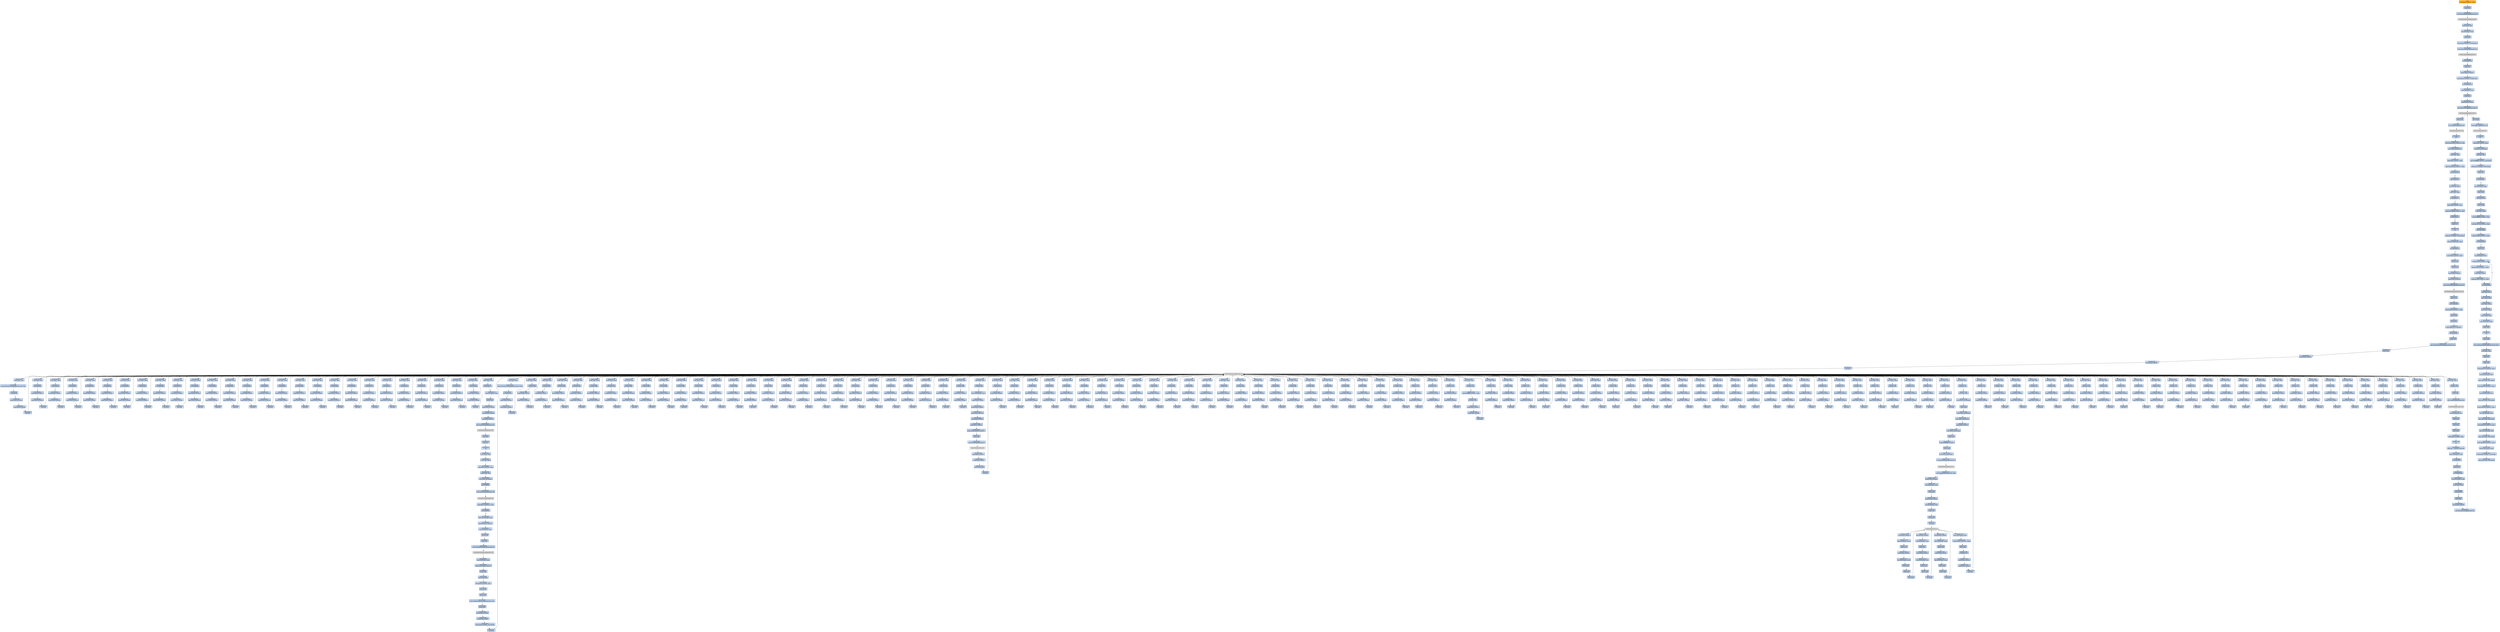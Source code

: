 digraph G {
node[shape=rectangle,style=filled,fillcolor=lightsteelblue,color=lightsteelblue]
bgcolor="transparent"
a0x0040b6e0subl_0x44UINT8_esp[label="start\nsubl $0x44<UINT8>, %esp",fillcolor="orange",color="lightgrey"];
a0x0040b6e3pushl_esi[label="0x0040b6e3\npushl %esi"];
a0x0040b6e4call_GetCommandLineA_kernel32_dll[label="0x0040b6e4\ncall GetCommandLineA@kernel32.dll"];
GetCommandLineA_kernel32_dll[label="GetCommandLineA@kernel32.dll",fillcolor="lightgrey",color="lightgrey"];
a0x0040b6eamovl_eax_esi[label="0x0040b6ea\nmovl %eax, %esi"];
a0x0040b6ecleal_0x4esp__eax[label="0x0040b6ec\nleal 0x4(%esp), %eax"];
a0x0040b6f0pushl_eax[label="0x0040b6f0\npushl %eax"];
a0x0040b6f1movl_0x0UINT32_0x34esp_[label="0x0040b6f1\nmovl $0x0<UINT32>, 0x34(%esp)"];
a0x0040b6f9call_GetStartupInfoA_kernel32_dll[label="0x0040b6f9\ncall GetStartupInfoA@kernel32.dll"];
GetStartupInfoA_kernel32_dll[label="GetStartupInfoA@kernel32.dll",fillcolor="lightgrey",color="lightgrey"];
a0x0040b6ffcall_0x0040b740[label="0x0040b6ff\ncall 0x0040b740"];
a0x0040b740pushl_esi[label="0x0040b740\npushl %esi"];
a0x0040b741pushl_0x80UINT32[label="0x0040b741\npushl $0x80<UINT32>"];
a0x0040b746movl_0x20UINT32_0x004141a0[label="0x0040b746\nmovl $0x20<UINT32>, 0x004141a0"];
a0x0040b750call_0x0040b610[label="0x0040b750\ncall 0x0040b610"];
a0x0040b610movl_0x4esp__eax[label="0x0040b610\nmovl 0x4(%esp), %eax"];
a0x0040b614pushl_eax[label="0x0040b614\npushl %eax"];
a0x0040b615pushl_0x8UINT8[label="0x0040b615\npushl $0x8<UINT8>"];
a0x0040b617call_GetProcessHeap_kernel32_dll[label="0x0040b617\ncall GetProcessHeap@kernel32.dll"];
GetProcessHeap_kernel32_dll[label="GetProcessHeap@kernel32.dll",fillcolor="lightgrey",color="lightgrey"];
a0x0040b61dpushl_eax[label="0x0040b61d\npushl %eax"];
a0x0040b61ecall_HeapAlloc_kernel32_dll[label="0x0040b61e\ncall HeapAlloc@kernel32.dll"];
HeapAlloc_kernel32_dll[label="HeapAlloc@kernel32.dll",fillcolor="lightgrey",color="lightgrey"];
a0x0040b624ret[label="0x0040b624\nret"];
a0x0040b755movl_0x414000UINT32_esi[label="0x0040b755\nmovl $0x414000<UINT32>, %esi"];
a0x0040b75amovl_eax_0x0041419c[label="0x0040b75a\nmovl %eax, 0x0041419c"];
a0x0040b75fmovl_esi_eax[label="0x0040b75f\nmovl %esi, %eax"];
a0x0040b761addl_0x4UINT8_esp[label="0x0040b761\naddl $0x4<UINT8>, %esp"];
a0x0040b764cmpl_0x414004UINT32_eax[label="0x0040b764\ncmpl $0x414004<UINT32>, %eax"];
a0x0040b769jae_0x0040b783[label="0x0040b769\njae 0x0040b783"];
a0x0040b76bjmp_0x0040b770[label="0x0040b76b\njmp 0x0040b770"];
a0x0040b770movl_esi__eax[label="0x0040b770\nmovl (%esi), %eax"];
a0x0040b772testl_eax_eax[label="0x0040b772\ntestl %eax, %eax"];
a0x0040b774je_0x0040b778[label="0x0040b774\nje 0x0040b778"];
a0x0040b778addl_0x4UINT8_esi[label="0x0040b778\naddl $0x4<UINT8>, %esi"];
a0x0040b77bcmpl_0x414004UINT32_esi[label="0x0040b77b\ncmpl $0x414004<UINT32>, %esi"];
a0x0040b781jb_0x0040b770[label="0x0040b781\njb 0x0040b770"];
a0x0040b783popl_esi[label="0x0040b783\npopl %esi"];
a0x0040b784ret[label="0x0040b784\nret"];
a0x0040b704testb_0x1UINT8_0x30esp_[label="0x0040b704\ntestb $0x1<UINT8>, 0x30(%esp)"];
a0x0040b709movzwl_0x34esp__eax[label="0x0040b709\nmovzwl 0x34(%esp), %eax"];
a0x0040b70ejne_0x0040b715[label="0x0040b70e\njne 0x0040b715"];
a0x0040b710movl_0xaUINT32_eax[label="0x0040b710\nmovl $0xa<UINT32>, %eax"];
a0x0040b715pushl_eax[label="0x0040b715\npushl %eax"];
a0x0040b716pushl_esi[label="0x0040b716\npushl %esi"];
a0x0040b717pushl_0x0UINT8[label="0x0040b717\npushl $0x0<UINT8>"];
a0x0040b719pushl_0x0UINT8[label="0x0040b719\npushl $0x0<UINT8>"];
a0x0040b71bcall_GetModuleHandleA_kernel32_dll[label="0x0040b71b\ncall GetModuleHandleA@kernel32.dll"];
GetModuleHandleA_kernel32_dll[label="GetModuleHandleA@kernel32.dll",fillcolor="lightgrey",color="lightgrey"];
a0x0040b721pushl_eax[label="0x0040b721\npushl %eax"];
a0x0040b722call_0x00408850[label="0x0040b722\ncall 0x00408850"];
a0x00408850subl_0x220UINT32_esp[label="0x00408850\nsubl $0x220<UINT32>, %esp"];
a0x00408856pushl_ebx[label="0x00408856\npushl %ebx"];
a0x00408857pushl_esi[label="0x00408857\npushl %esi"];
a0x00408858pushl_0x41347cUINT32[label="0x00408858\npushl $0x41347c<UINT32>"];
a0x0040885dcall_0x0040cfe0[label="0x0040885d\ncall 0x0040cfe0"];
a0x0040cfe0pushl_esi[label="0x0040cfe0\npushl %esi"];
a0x0040cfe1movl_SetFileAttributesA_kernel32_dll_esi[label="0x0040cfe1\nmovl SetFileAttributesA@kernel32.dll, %esi"];
a0x0040cfe7pushl_edi[label="0x0040cfe7\npushl %edi"];
a0x0040cfe8pushl_0x0UINT8[label="0x0040cfe8\npushl $0x0<UINT8>"];
a0x0040cfeapushl_0x0UINT8[label="0x0040cfea\npushl $0x0<UINT8>"];
a0x0040cfeccall_esi[label="0x0040cfec\ncall %esi"];
SetFileAttributesA_kernel32_dll[label="SetFileAttributesA@kernel32.dll",fillcolor="lightgrey",color="lightgrey"];
a0x0040cfeetestl_eax_eax[label="0x0040cfee\ntestl %eax, %eax"];
a0x0040cff0movl_GetLastActivePopup_user32_dll_edi[label="0x0040cff0\nmovl GetLastActivePopup@user32.dll, %edi"];
a0x0040cff6je_0x0040cffc[label="0x0040cff6\nje 0x0040cffc"];
a0x0040cffcpushl_0x0UINT8[label="0x0040cffc\npushl $0x0<UINT8>"];
a0x0040cffepushl_0x0UINT8[label="0x0040cffe\npushl $0x0<UINT8>"];
a0x0040d000call_esi[label="0x0040d000\ncall %esi"];
a0x0040d002testl_eax_eax[label="0x0040d002\ntestl %eax, %eax"];
a0x0040d004je_0x0040d00a[label="0x0040d004\nje 0x0040d00a"];
a0x0040d00apushl_0x0UINT8[label="0x0040d00a\npushl $0x0<UINT8>"];
a0x0040d00cpushl_0x0UINT8[label="0x0040d00c\npushl $0x0<UINT8>"];
a0x0040d00ecall_esi[label="0x0040d00e\ncall %esi"];
a0x0040d010testl_eax_eax[label="0x0040d010\ntestl %eax, %eax"];
a0x0040d012je_0x0040d018[label="0x0040d012\nje 0x0040d018"];
a0x0040d018pushl_0x0UINT8[label="0x0040d018\npushl $0x0<UINT8>"];
a0x0040d01apushl_0x0UINT8[label="0x0040d01a\npushl $0x0<UINT8>"];
a0x0040d01ccall_esi[label="0x0040d01c\ncall %esi"];
a0x0040d01etestl_eax_eax[label="0x0040d01e\ntestl %eax, %eax"];
a0x0040d020je_0x0040d026[label="0x0040d020\nje 0x0040d026"];
a0x0040d026pushl_0x0UINT8[label="0x0040d026\npushl $0x0<UINT8>"];
a0x0040d028pushl_0x0UINT8[label="0x0040d028\npushl $0x0<UINT8>"];
a0x0040d02acall_esi[label="0x0040d02a\ncall %esi"];
a0x0040d02ctestl_eax_eax[label="0x0040d02c\ntestl %eax, %eax"];
a0x0040d02eje_0x0040d034[label="0x0040d02e\nje 0x0040d034"];
a0x0040d034pushl_0x0UINT8[label="0x0040d034\npushl $0x0<UINT8>"];
a0x0040d036pushl_0x0UINT8[label="0x0040d036\npushl $0x0<UINT8>"];
a0x0040d038call_esi[label="0x0040d038\ncall %esi"];
a0x0040d03atestl_eax_eax[label="0x0040d03a\ntestl %eax, %eax"];
a0x0040d03cje_0x0040d042[label="0x0040d03c\nje 0x0040d042"];
a0x0040d042pushl_0x0UINT8[label="0x0040d042\npushl $0x0<UINT8>"];
a0x0040d044pushl_0x0UINT8[label="0x0040d044\npushl $0x0<UINT8>"];
a0x0040d046call_esi[label="0x0040d046\ncall %esi"];
a0x0040d048testl_eax_eax[label="0x0040d048\ntestl %eax, %eax"];
a0x0040d04aje_0x0040d050[label="0x0040d04a\nje 0x0040d050"];
a0x0040d050pushl_0x0UINT8[label="0x0040d050\npushl $0x0<UINT8>"];
a0x0040d052pushl_0x0UINT8[label="0x0040d052\npushl $0x0<UINT8>"];
a0x0040d054call_esi[label="0x0040d054\ncall %esi"];
a0x0040d056testl_eax_eax[label="0x0040d056\ntestl %eax, %eax"];
a0x0040d058je_0x0040d05e[label="0x0040d058\nje 0x0040d05e"];
a0x0040d05epushl_0x0UINT8[label="0x0040d05e\npushl $0x0<UINT8>"];
a0x0040d060pushl_0x0UINT8[label="0x0040d060\npushl $0x0<UINT8>"];
a0x0040d062call_esi[label="0x0040d062\ncall %esi"];
a0x0040d064testl_eax_eax[label="0x0040d064\ntestl %eax, %eax"];
a0x0040d066je_0x0040d06c[label="0x0040d066\nje 0x0040d06c"];
a0x0040d06cpushl_0x0UINT8[label="0x0040d06c\npushl $0x0<UINT8>"];
a0x0040d06epushl_0x0UINT8[label="0x0040d06e\npushl $0x0<UINT8>"];
a0x0040d070call_esi[label="0x0040d070\ncall %esi"];
a0x0040d072testl_eax_eax[label="0x0040d072\ntestl %eax, %eax"];
a0x0040d074je_0x0040d07a[label="0x0040d074\nje 0x0040d07a"];
a0x0040d07apushl_0x0UINT8[label="0x0040d07a\npushl $0x0<UINT8>"];
a0x0040d07cpushl_0x0UINT8[label="0x0040d07c\npushl $0x0<UINT8>"];
a0x0040d07ecall_esi[label="0x0040d07e\ncall %esi"];
a0x0040d080testl_eax_eax[label="0x0040d080\ntestl %eax, %eax"];
a0x0040d082je_0x0040d088[label="0x0040d082\nje 0x0040d088"];
a0x0040d088pushl_0x0UINT8[label="0x0040d088\npushl $0x0<UINT8>"];
a0x0040d08apushl_0x0UINT8[label="0x0040d08a\npushl $0x0<UINT8>"];
a0x0040d08ccall_esi[label="0x0040d08c\ncall %esi"];
a0x0040d08etestl_eax_eax[label="0x0040d08e\ntestl %eax, %eax"];
a0x0040d090je_0x0040d096[label="0x0040d090\nje 0x0040d096"];
a0x0040d096pushl_0x0UINT8[label="0x0040d096\npushl $0x0<UINT8>"];
a0x0040d098pushl_0x0UINT8[label="0x0040d098\npushl $0x0<UINT8>"];
a0x0040d09acall_esi[label="0x0040d09a\ncall %esi"];
a0x0040d09ctestl_eax_eax[label="0x0040d09c\ntestl %eax, %eax"];
a0x0040d09eje_0x0040d0a4[label="0x0040d09e\nje 0x0040d0a4"];
a0x0040d0a4pushl_0x0UINT8[label="0x0040d0a4\npushl $0x0<UINT8>"];
a0x0040d0a6pushl_0x0UINT8[label="0x0040d0a6\npushl $0x0<UINT8>"];
a0x0040d0a8call_esi[label="0x0040d0a8\ncall %esi"];
a0x0040d0aatestl_eax_eax[label="0x0040d0aa\ntestl %eax, %eax"];
a0x0040d0acje_0x0040d0b2[label="0x0040d0ac\nje 0x0040d0b2"];
a0x0040d0b2pushl_0x0UINT8[label="0x0040d0b2\npushl $0x0<UINT8>"];
a0x0040d0b4pushl_0x0UINT8[label="0x0040d0b4\npushl $0x0<UINT8>"];
a0x0040d0b6call_esi[label="0x0040d0b6\ncall %esi"];
a0x0040d0b8testl_eax_eax[label="0x0040d0b8\ntestl %eax, %eax"];
a0x0040d0baje_0x0040d0c0[label="0x0040d0ba\nje 0x0040d0c0"];
a0x0040d0c0pushl_0x0UINT8[label="0x0040d0c0\npushl $0x0<UINT8>"];
a0x0040d0c2pushl_0x0UINT8[label="0x0040d0c2\npushl $0x0<UINT8>"];
a0x0040d0c4call_esi[label="0x0040d0c4\ncall %esi"];
a0x0040d0c6testl_eax_eax[label="0x0040d0c6\ntestl %eax, %eax"];
a0x0040d0c8je_0x0040d0ce[label="0x0040d0c8\nje 0x0040d0ce"];
a0x0040d0cepushl_0x0UINT8[label="0x0040d0ce\npushl $0x0<UINT8>"];
a0x0040d0d0pushl_0x0UINT8[label="0x0040d0d0\npushl $0x0<UINT8>"];
a0x0040d0d2call_esi[label="0x0040d0d2\ncall %esi"];
a0x0040d0d4testl_eax_eax[label="0x0040d0d4\ntestl %eax, %eax"];
a0x0040d0d6je_0x0040d0dc[label="0x0040d0d6\nje 0x0040d0dc"];
a0x0040d0dcpushl_0x0UINT8[label="0x0040d0dc\npushl $0x0<UINT8>"];
a0x0040d0depushl_0x0UINT8[label="0x0040d0de\npushl $0x0<UINT8>"];
a0x0040d0e0call_esi[label="0x0040d0e0\ncall %esi"];
a0x0040d0e2testl_eax_eax[label="0x0040d0e2\ntestl %eax, %eax"];
a0x0040d0e4je_0x0040d0ea[label="0x0040d0e4\nje 0x0040d0ea"];
a0x0040d0eapushl_0x0UINT8[label="0x0040d0ea\npushl $0x0<UINT8>"];
a0x0040d0ecpushl_0x0UINT8[label="0x0040d0ec\npushl $0x0<UINT8>"];
a0x0040d0eecall_esi[label="0x0040d0ee\ncall %esi"];
a0x0040d0f0testl_eax_eax[label="0x0040d0f0\ntestl %eax, %eax"];
a0x0040d0f2je_0x0040d0f8[label="0x0040d0f2\nje 0x0040d0f8"];
a0x0040d0f8pushl_0x0UINT8[label="0x0040d0f8\npushl $0x0<UINT8>"];
a0x0040d0fapushl_0x0UINT8[label="0x0040d0fa\npushl $0x0<UINT8>"];
a0x0040d0fccall_esi[label="0x0040d0fc\ncall %esi"];
a0x0040d0fetestl_eax_eax[label="0x0040d0fe\ntestl %eax, %eax"];
a0x0040d100je_0x0040d106[label="0x0040d100\nje 0x0040d106"];
a0x0040d106pushl_0x0UINT8[label="0x0040d106\npushl $0x0<UINT8>"];
a0x0040d108pushl_0x0UINT8[label="0x0040d108\npushl $0x0<UINT8>"];
a0x0040d10acall_esi[label="0x0040d10a\ncall %esi"];
a0x0040d10ctestl_eax_eax[label="0x0040d10c\ntestl %eax, %eax"];
a0x0040d10eje_0x0040d114[label="0x0040d10e\nje 0x0040d114"];
a0x0040d114pushl_0x0UINT8[label="0x0040d114\npushl $0x0<UINT8>"];
a0x0040d116pushl_0x0UINT8[label="0x0040d116\npushl $0x0<UINT8>"];
a0x0040d118call_esi[label="0x0040d118\ncall %esi"];
a0x0040d11atestl_eax_eax[label="0x0040d11a\ntestl %eax, %eax"];
a0x0040d11cje_0x0040d122[label="0x0040d11c\nje 0x0040d122"];
a0x0040d122pushl_0x0UINT8[label="0x0040d122\npushl $0x0<UINT8>"];
a0x0040d124pushl_0x0UINT8[label="0x0040d124\npushl $0x0<UINT8>"];
a0x0040d126call_esi[label="0x0040d126\ncall %esi"];
a0x0040d128testl_eax_eax[label="0x0040d128\ntestl %eax, %eax"];
a0x0040d12aje_0x0040d130[label="0x0040d12a\nje 0x0040d130"];
a0x0040d130pushl_0x0UINT8[label="0x0040d130\npushl $0x0<UINT8>"];
a0x0040d132pushl_0x0UINT8[label="0x0040d132\npushl $0x0<UINT8>"];
a0x0040d134call_esi[label="0x0040d134\ncall %esi"];
a0x0040d136testl_eax_eax[label="0x0040d136\ntestl %eax, %eax"];
a0x0040d138je_0x0040d13e[label="0x0040d138\nje 0x0040d13e"];
a0x0040d13epushl_0x0UINT8[label="0x0040d13e\npushl $0x0<UINT8>"];
a0x0040d140pushl_0x0UINT8[label="0x0040d140\npushl $0x0<UINT8>"];
a0x0040d142call_esi[label="0x0040d142\ncall %esi"];
a0x0040d144testl_eax_eax[label="0x0040d144\ntestl %eax, %eax"];
a0x0040d146je_0x0040d14c[label="0x0040d146\nje 0x0040d14c"];
a0x0040d14cpushl_0x0UINT8[label="0x0040d14c\npushl $0x0<UINT8>"];
a0x0040d14epushl_0x0UINT8[label="0x0040d14e\npushl $0x0<UINT8>"];
a0x0040d150call_esi[label="0x0040d150\ncall %esi"];
a0x0040d152testl_eax_eax[label="0x0040d152\ntestl %eax, %eax"];
a0x0040d154je_0x0040d15a[label="0x0040d154\nje 0x0040d15a"];
a0x0040d15apushl_0x0UINT8[label="0x0040d15a\npushl $0x0<UINT8>"];
a0x0040d15cpushl_0x0UINT8[label="0x0040d15c\npushl $0x0<UINT8>"];
a0x0040d15ecall_esi[label="0x0040d15e\ncall %esi"];
a0x0040d160testl_eax_eax[label="0x0040d160\ntestl %eax, %eax"];
a0x0040d162je_0x0040d168[label="0x0040d162\nje 0x0040d168"];
a0x0040d168pushl_0x0UINT8[label="0x0040d168\npushl $0x0<UINT8>"];
a0x0040d16apushl_0x0UINT8[label="0x0040d16a\npushl $0x0<UINT8>"];
a0x0040d16ccall_esi[label="0x0040d16c\ncall %esi"];
a0x0040d16etestl_eax_eax[label="0x0040d16e\ntestl %eax, %eax"];
a0x0040d170je_0x0040d176[label="0x0040d170\nje 0x0040d176"];
a0x0040d176movl_0xcesp__eax[label="0x0040d176\nmovl 0xc(%esp), %eax"];
a0x0040d17apushl_eax[label="0x0040d17a\npushl %eax"];
a0x0040d17bpushl_0x0UINT8[label="0x0040d17b\npushl $0x0<UINT8>"];
a0x0040d17dpushl_0x0UINT8[label="0x0040d17d\npushl $0x0<UINT8>"];
a0x0040d17fpushl_0x0UINT8[label="0x0040d17f\npushl $0x0<UINT8>"];
a0x0040d181call_CreateEventA_kernel32_dll[label="0x0040d181\ncall CreateEventA@kernel32.dll"];
CreateEventA_kernel32_dll[label="CreateEventA@kernel32.dll",fillcolor="lightgrey",color="lightgrey"];
a0x0040d187popl_edi[label="0x0040d187\npopl %edi"];
a0x0040d188popl_esi[label="0x0040d188\npopl %esi"];
a0x0040d189ret[label="0x0040d189\nret"];
a0x00408862movl_eax_esi[label="0x00408862\nmovl %eax, %esi"];
a0x00408864xorl_ebx_ebx[label="0x00408864\nxorl %ebx, %ebx"];
a0x00408866addl_0x4UINT8_esp[label="0x00408866\naddl $0x4<UINT8>, %esp"];
a0x00408869cmpl_ebx_esi[label="0x00408869\ncmpl %ebx, %esi"];
a0x0040886bmovl_esi_0x1cesp_[label="0x0040886b\nmovl %esi, 0x1c(%esp)"];
a0x0040886fje_0x0040941f[label="0x0040886f\nje 0x0040941f"];
a0x00408875call_GetLastError_kernel32_dll[label="0x00408875\ncall GetLastError@kernel32.dll"];
GetLastError_kernel32_dll[label="GetLastError@kernel32.dll",fillcolor="lightgrey",color="lightgrey"];
a0x0040887bcmpl_0xb7UINT32_eax[label="0x0040887b\ncmpl $0xb7<UINT32>, %eax"];
a0x00408880je_0x00409418[label="0x00408880\nje 0x00409418"];
a0x00408886movl_0x22cesp__ecx[label="0x00408886\nmovl 0x22c(%esp), %ecx"];
a0x0040888dpushl_0x104UINT32[label="0x0040888d\npushl $0x104<UINT32>"];
a0x00408892leal_0x24esp__eax[label="0x00408892\nleal 0x24(%esp), %eax"];
a0x00408896pushl_eax[label="0x00408896\npushl %eax"];
a0x00408897pushl_ecx[label="0x00408897\npushl %ecx"];
a0x00408898call_GetModuleFileNameA_kernel32_dll[label="0x00408898\ncall GetModuleFileNameA@kernel32.dll"];
GetModuleFileNameA_kernel32_dll[label="GetModuleFileNameA@kernel32.dll",fillcolor="lightgrey",color="lightgrey"];
a0x0040889eleal_0x20esp__edx[label="0x0040889e\nleal 0x20(%esp), %edx"];
a0x004088a2pushl_0x414084UINT32[label="0x004088a2\npushl $0x414084<UINT32>"];
a0x004088a7pushl_edx[label="0x004088a7\npushl %edx"];
a0x004088a8call_0x00410d00[label="0x004088a8\ncall 0x00410d00"];
a0x00410d00subl_0x20UINT8_esp[label="0x00410d00\nsubl $0x20<UINT8>, %esp"];
a0x00410d03pushl_ebx[label="0x00410d03\npushl %ebx"];
a0x00410d04pushl_esi[label="0x00410d04\npushl %esi"];
a0x00410d05movl_SetFileAttributesA_kernel32_dll_esi[label="0x00410d05\nmovl SetFileAttributesA@kernel32.dll, %esi"];
a0x00410d0bpushl_edi[label="0x00410d0b\npushl %edi"];
a0x00410d0cpushl_0x0UINT8[label="0x00410d0c\npushl $0x0<UINT8>"];
a0x00410d0epushl_0x0UINT8[label="0x00410d0e\npushl $0x0<UINT8>"];
a0x00410d10movb_0x0UINT8_0x17esp_[label="0x00410d10\nmovb $0x0<UINT8>, 0x17(%esp)"];
a0x00410d15call_esi[label="0x00410d15\ncall %esi"];
a0x00410d17testl_eax_eax[label="0x00410d17\ntestl %eax, %eax"];
a0x00410d19movl_GetLastActivePopup_user32_dll_edi[label="0x00410d19\nmovl GetLastActivePopup@user32.dll, %edi"];
a0x00410d1fje_0x00410d25[label="0x00410d1f\nje 0x00410d25"];
a0x00410d25pushl_0x0UINT8[label="0x00410d25\npushl $0x0<UINT8>"];
a0x00410d27pushl_0x0UINT8[label="0x00410d27\npushl $0x0<UINT8>"];
a0x00410d29call_esi[label="0x00410d29\ncall %esi"];
a0x00410d2btestl_eax_eax[label="0x00410d2b\ntestl %eax, %eax"];
a0x00410d2dje_0x00410d33[label="0x00410d2d\nje 0x00410d33"];
a0x00410d33pushl_0x0UINT8[label="0x00410d33\npushl $0x0<UINT8>"];
a0x00410d35pushl_0x0UINT8[label="0x00410d35\npushl $0x0<UINT8>"];
a0x00410d37call_esi[label="0x00410d37\ncall %esi"];
a0x00410d39testl_eax_eax[label="0x00410d39\ntestl %eax, %eax"];
a0x00410d3bje_0x00410d41[label="0x00410d3b\nje 0x00410d41"];
a0x00410d41pushl_0x0UINT8[label="0x00410d41\npushl $0x0<UINT8>"];
a0x00410d43pushl_0x0UINT8[label="0x00410d43\npushl $0x0<UINT8>"];
a0x00410d45call_esi[label="0x00410d45\ncall %esi"];
a0x00410d47testl_eax_eax[label="0x00410d47\ntestl %eax, %eax"];
a0x00410d49je_0x00410d4f[label="0x00410d49\nje 0x00410d4f"];
a0x00410d4fpushl_0x0UINT8[label="0x00410d4f\npushl $0x0<UINT8>"];
a0x00410d51pushl_0x0UINT8[label="0x00410d51\npushl $0x0<UINT8>"];
a0x00410d53call_esi[label="0x00410d53\ncall %esi"];
a0x00410d55testl_eax_eax[label="0x00410d55\ntestl %eax, %eax"];
a0x00410d57je_0x00410d5d[label="0x00410d57\nje 0x00410d5d"];
a0x00410d5dpushl_0x0UINT8[label="0x00410d5d\npushl $0x0<UINT8>"];
a0x00410d5fpushl_0x0UINT8[label="0x00410d5f\npushl $0x0<UINT8>"];
a0x00410d61call_esi[label="0x00410d61\ncall %esi"];
a0x00410d63testl_eax_eax[label="0x00410d63\ntestl %eax, %eax"];
a0x00410d65je_0x00410d6b[label="0x00410d65\nje 0x00410d6b"];
a0x00410d6bpushl_0x0UINT8[label="0x00410d6b\npushl $0x0<UINT8>"];
a0x00410d6dpushl_0x0UINT8[label="0x00410d6d\npushl $0x0<UINT8>"];
a0x00410d6fcall_esi[label="0x00410d6f\ncall %esi"];
a0x00410d71testl_eax_eax[label="0x00410d71\ntestl %eax, %eax"];
a0x00410d73je_0x00410d79[label="0x00410d73\nje 0x00410d79"];
a0x00410d79pushl_0x0UINT8[label="0x00410d79\npushl $0x0<UINT8>"];
a0x00410d7bpushl_0x0UINT8[label="0x00410d7b\npushl $0x0<UINT8>"];
a0x00410d7dcall_esi[label="0x00410d7d\ncall %esi"];
a0x00410d7ftestl_eax_eax[label="0x00410d7f\ntestl %eax, %eax"];
a0x00410d81je_0x00410d87[label="0x00410d81\nje 0x00410d87"];
a0x00410d87pushl_0x0UINT8[label="0x00410d87\npushl $0x0<UINT8>"];
a0x00410d89pushl_0x0UINT8[label="0x00410d89\npushl $0x0<UINT8>"];
a0x00410d8bcall_esi[label="0x00410d8b\ncall %esi"];
a0x00410d8dtestl_eax_eax[label="0x00410d8d\ntestl %eax, %eax"];
a0x00410d8fje_0x00410d95[label="0x00410d8f\nje 0x00410d95"];
a0x00410d95pushl_0x0UINT8[label="0x00410d95\npushl $0x0<UINT8>"];
a0x00410d97pushl_0x0UINT8[label="0x00410d97\npushl $0x0<UINT8>"];
a0x00410d99call_esi[label="0x00410d99\ncall %esi"];
a0x00410d9btestl_eax_eax[label="0x00410d9b\ntestl %eax, %eax"];
a0x00410d9dje_0x00410da3[label="0x00410d9d\nje 0x00410da3"];
a0x00410da3pushl_0x0UINT8[label="0x00410da3\npushl $0x0<UINT8>"];
a0x00410da5pushl_0x0UINT8[label="0x00410da5\npushl $0x0<UINT8>"];
a0x00410da7call_esi[label="0x00410da7\ncall %esi"];
a0x00410da9testl_eax_eax[label="0x00410da9\ntestl %eax, %eax"];
a0x00410dabje_0x00410db1[label="0x00410dab\nje 0x00410db1"];
a0x00410db1pushl_0x0UINT8[label="0x00410db1\npushl $0x0<UINT8>"];
a0x00410db3pushl_0x0UINT8[label="0x00410db3\npushl $0x0<UINT8>"];
a0x00410db5call_esi[label="0x00410db5\ncall %esi"];
a0x00410db7testl_eax_eax[label="0x00410db7\ntestl %eax, %eax"];
a0x00410db9je_0x00410dbf[label="0x00410db9\nje 0x00410dbf"];
a0x00410dbfpushl_0x0UINT8[label="0x00410dbf\npushl $0x0<UINT8>"];
a0x00410dc1pushl_0x0UINT8[label="0x00410dc1\npushl $0x0<UINT8>"];
a0x00410dc3call_esi[label="0x00410dc3\ncall %esi"];
a0x00410dc5testl_eax_eax[label="0x00410dc5\ntestl %eax, %eax"];
a0x00410dc7je_0x00410dcd[label="0x00410dc7\nje 0x00410dcd"];
a0x00410dcdpushl_0x0UINT8[label="0x00410dcd\npushl $0x0<UINT8>"];
a0x00410dcfpushl_0x0UINT8[label="0x00410dcf\npushl $0x0<UINT8>"];
a0x00410dd1call_esi[label="0x00410dd1\ncall %esi"];
a0x00410dd3testl_eax_eax[label="0x00410dd3\ntestl %eax, %eax"];
a0x00410dd5je_0x00410ddb[label="0x00410dd5\nje 0x00410ddb"];
a0x00410ddbpushl_0x0UINT8[label="0x00410ddb\npushl $0x0<UINT8>"];
a0x00410dddpushl_0x0UINT8[label="0x00410ddd\npushl $0x0<UINT8>"];
a0x00410ddfcall_esi[label="0x00410ddf\ncall %esi"];
a0x00410de1testl_eax_eax[label="0x00410de1\ntestl %eax, %eax"];
a0x00410de3je_0x00410de9[label="0x00410de3\nje 0x00410de9"];
a0x00410de9pushl_0x0UINT8[label="0x00410de9\npushl $0x0<UINT8>"];
a0x00410debpushl_0x0UINT8[label="0x00410deb\npushl $0x0<UINT8>"];
a0x00410dedcall_esi[label="0x00410ded\ncall %esi"];
a0x00410deftestl_eax_eax[label="0x00410def\ntestl %eax, %eax"];
a0x00410df1je_0x00410df7[label="0x00410df1\nje 0x00410df7"];
a0x00410df7pushl_0x0UINT8[label="0x00410df7\npushl $0x0<UINT8>"];
a0x00410df9pushl_0x0UINT8[label="0x00410df9\npushl $0x0<UINT8>"];
a0x00410dfbcall_esi[label="0x00410dfb\ncall %esi"];
a0x00410dfdtestl_eax_eax[label="0x00410dfd\ntestl %eax, %eax"];
a0x00410dffje_0x00410e05[label="0x00410dff\nje 0x00410e05"];
a0x00410e05pushl_0x0UINT8[label="0x00410e05\npushl $0x0<UINT8>"];
a0x00410e07pushl_0x0UINT8[label="0x00410e07\npushl $0x0<UINT8>"];
a0x00410e09call_esi[label="0x00410e09\ncall %esi"];
a0x00410e0btestl_eax_eax[label="0x00410e0b\ntestl %eax, %eax"];
a0x00410e0dje_0x00410e13[label="0x00410e0d\nje 0x00410e13"];
a0x00410e13pushl_0x0UINT8[label="0x00410e13\npushl $0x0<UINT8>"];
a0x00410e15pushl_0x0UINT8[label="0x00410e15\npushl $0x0<UINT8>"];
a0x00410e17call_esi[label="0x00410e17\ncall %esi"];
a0x00410e19testl_eax_eax[label="0x00410e19\ntestl %eax, %eax"];
a0x00410e1bje_0x00410e21[label="0x00410e1b\nje 0x00410e21"];
a0x00410e21pushl_0x0UINT8[label="0x00410e21\npushl $0x0<UINT8>"];
a0x00410e23pushl_0x0UINT8[label="0x00410e23\npushl $0x0<UINT8>"];
a0x00410e25call_esi[label="0x00410e25\ncall %esi"];
a0x00410e27testl_eax_eax[label="0x00410e27\ntestl %eax, %eax"];
a0x00410e29je_0x00410e2f[label="0x00410e29\nje 0x00410e2f"];
a0x00410e2fpushl_0x0UINT8[label="0x00410e2f\npushl $0x0<UINT8>"];
a0x00410e31pushl_0x0UINT8[label="0x00410e31\npushl $0x0<UINT8>"];
a0x00410e33call_esi[label="0x00410e33\ncall %esi"];
a0x00410e35testl_eax_eax[label="0x00410e35\ntestl %eax, %eax"];
a0x00410e37je_0x00410e3d[label="0x00410e37\nje 0x00410e3d"];
a0x00410e3dpushl_0x0UINT8[label="0x00410e3d\npushl $0x0<UINT8>"];
a0x00410e3fpushl_0x0UINT8[label="0x00410e3f\npushl $0x0<UINT8>"];
a0x00410e41call_esi[label="0x00410e41\ncall %esi"];
a0x00410e43testl_eax_eax[label="0x00410e43\ntestl %eax, %eax"];
a0x00410e45je_0x00410e4b[label="0x00410e45\nje 0x00410e4b"];
a0x00410e4bpushl_0x0UINT8[label="0x00410e4b\npushl $0x0<UINT8>"];
a0x00410e4dpushl_0x0UINT8[label="0x00410e4d\npushl $0x0<UINT8>"];
a0x00410e4fcall_esi[label="0x00410e4f\ncall %esi"];
a0x00410e51testl_eax_eax[label="0x00410e51\ntestl %eax, %eax"];
a0x00410e53je_0x00410e59[label="0x00410e53\nje 0x00410e59"];
a0x00410e59pushl_0x0UINT8[label="0x00410e59\npushl $0x0<UINT8>"];
a0x00410e5bpushl_0x0UINT8[label="0x00410e5b\npushl $0x0<UINT8>"];
a0x00410e5dcall_esi[label="0x00410e5d\ncall %esi"];
a0x00410e5ftestl_eax_eax[label="0x00410e5f\ntestl %eax, %eax"];
a0x00410e61je_0x00410e67[label="0x00410e61\nje 0x00410e67"];
a0x00410e67pushl_0x0UINT8[label="0x00410e67\npushl $0x0<UINT8>"];
a0x00410e69pushl_0x0UINT8[label="0x00410e69\npushl $0x0<UINT8>"];
a0x00410e6bcall_esi[label="0x00410e6b\ncall %esi"];
a0x00410e6dtestl_eax_eax[label="0x00410e6d\ntestl %eax, %eax"];
a0x00410e6fje_0x00410e75[label="0x00410e6f\nje 0x00410e75"];
a0x00410e75pushl_0x0UINT8[label="0x00410e75\npushl $0x0<UINT8>"];
a0x00410e77pushl_0x0UINT8[label="0x00410e77\npushl $0x0<UINT8>"];
a0x00410e79call_esi[label="0x00410e79\ncall %esi"];
a0x00410e7btestl_eax_eax[label="0x00410e7b\ntestl %eax, %eax"];
a0x00410e7dje_0x00410e83[label="0x00410e7d\nje 0x00410e83"];
a0x00410e83pushl_0x0UINT8[label="0x00410e83\npushl $0x0<UINT8>"];
a0x00410e85pushl_0x0UINT8[label="0x00410e85\npushl $0x0<UINT8>"];
a0x00410e87call_esi[label="0x00410e87\ncall %esi"];
a0x00410e89testl_eax_eax[label="0x00410e89\ntestl %eax, %eax"];
a0x00410e8bje_0x00410e91[label="0x00410e8b\nje 0x00410e91"];
a0x00410e91pushl_0x0UINT8[label="0x00410e91\npushl $0x0<UINT8>"];
a0x00410e93pushl_0x0UINT8[label="0x00410e93\npushl $0x0<UINT8>"];
a0x00410e95call_esi[label="0x00410e95\ncall %esi"];
a0x00410e97testl_eax_eax[label="0x00410e97\ntestl %eax, %eax"];
a0x00410e99je_0x00410e9f[label="0x00410e99\nje 0x00410e9f"];
a0x00410e9fmovl_0x30esp__eax[label="0x00410e9f\nmovl 0x30(%esp), %eax"];
a0x00410ea3pushl_0x0UINT8[label="0x00410ea3\npushl $0x0<UINT8>"];
a0x00410ea5pushl_0x0UINT8[label="0x00410ea5\npushl $0x0<UINT8>"];
a0x00410ea7pushl_0x3UINT8[label="0x00410ea7\npushl $0x3<UINT8>"];
a0x00410ea9pushl_0x0UINT8[label="0x00410ea9\npushl $0x0<UINT8>"];
a0x00410eabpushl_0x1UINT8[label="0x00410eab\npushl $0x1<UINT8>"];
a0x00410eadpushl_0x80000000UINT32[label="0x00410ead\npushl $0x80000000<UINT32>"];
a0x00410eb2pushl_eax[label="0x00410eb2\npushl %eax"];
a0x00410eb3call_CreateFileA_kernel32_dll[label="0x00410eb3\ncall CreateFileA@kernel32.dll"];
CreateFileA_kernel32_dll[label="CreateFileA@kernel32.dll",fillcolor="lightgrey",color="lightgrey"];
a0x00410eb9pushl_0x0UINT8[label="0x00410eb9\npushl $0x0<UINT8>"];
a0x00410ebbpushl_0x0UINT8[label="0x00410ebb\npushl $0x0<UINT8>"];
a0x00410ebdmovl_eax_ebx[label="0x00410ebd\nmovl %eax, %ebx"];
a0x00410ebfcall_esi[label="0x00410ebf\ncall %esi"];
a0x00410ec1testl_eax_eax[label="0x00410ec1\ntestl %eax, %eax"];
a0x00410ec3je_0x00410ec9[label="0x00410ec3\nje 0x00410ec9"];
a0x00410ec9pushl_0x0UINT8[label="0x00410ec9\npushl $0x0<UINT8>"];
a0x00410ecbpushl_0x0UINT8[label="0x00410ecb\npushl $0x0<UINT8>"];
a0x00410ecdcall_esi[label="0x00410ecd\ncall %esi"];
a0x00410ecftestl_eax_eax[label="0x00410ecf\ntestl %eax, %eax"];
a0x00410ed1je_0x00410ed7[label="0x00410ed1\nje 0x00410ed7"];
a0x00410ed7pushl_0x0UINT8[label="0x00410ed7\npushl $0x0<UINT8>"];
a0x00410ed9pushl_0x0UINT8[label="0x00410ed9\npushl $0x0<UINT8>"];
a0x00410edbcall_esi[label="0x00410edb\ncall %esi"];
a0x00410eddtestl_eax_eax[label="0x00410edd\ntestl %eax, %eax"];
a0x00410edfje_0x00410ee5[label="0x00410edf\nje 0x00410ee5"];
a0x00410ee5pushl_0x0UINT8[label="0x00410ee5\npushl $0x0<UINT8>"];
a0x00410ee7pushl_0x0UINT8[label="0x00410ee7\npushl $0x0<UINT8>"];
a0x00410ee9call_esi[label="0x00410ee9\ncall %esi"];
a0x00410eebtestl_eax_eax[label="0x00410eeb\ntestl %eax, %eax"];
a0x00410eedje_0x00410ef3[label="0x00410eed\nje 0x00410ef3"];
a0x00410ef3pushl_0x0UINT8[label="0x00410ef3\npushl $0x0<UINT8>"];
a0x00410ef5pushl_0x0UINT8[label="0x00410ef5\npushl $0x0<UINT8>"];
a0x00410ef7call_esi[label="0x00410ef7\ncall %esi"];
a0x00410ef9testl_eax_eax[label="0x00410ef9\ntestl %eax, %eax"];
a0x00410efbje_0x00410f01[label="0x00410efb\nje 0x00410f01"];
a0x00410f01pushl_0x0UINT8[label="0x00410f01\npushl $0x0<UINT8>"];
a0x00410f03pushl_0x0UINT8[label="0x00410f03\npushl $0x0<UINT8>"];
a0x00410f05call_esi[label="0x00410f05\ncall %esi"];
a0x00410f07testl_eax_eax[label="0x00410f07\ntestl %eax, %eax"];
a0x00410f09je_0x00410f0f[label="0x00410f09\nje 0x00410f0f"];
a0x00410f0fpushl_0x0UINT8[label="0x00410f0f\npushl $0x0<UINT8>"];
a0x00410f11pushl_0x0UINT8[label="0x00410f11\npushl $0x0<UINT8>"];
a0x00410f13call_esi[label="0x00410f13\ncall %esi"];
a0x00410f15testl_eax_eax[label="0x00410f15\ntestl %eax, %eax"];
a0x00410f17je_0x00410f1d[label="0x00410f17\nje 0x00410f1d"];
a0x00410f1dpushl_0x0UINT8[label="0x00410f1d\npushl $0x0<UINT8>"];
a0x00410f1fpushl_0x0UINT8[label="0x00410f1f\npushl $0x0<UINT8>"];
a0x00410f21call_esi[label="0x00410f21\ncall %esi"];
a0x00410f23testl_eax_eax[label="0x00410f23\ntestl %eax, %eax"];
a0x00410f25je_0x00410f2b[label="0x00410f25\nje 0x00410f2b"];
a0x00410f2bpushl_0x0UINT8[label="0x00410f2b\npushl $0x0<UINT8>"];
a0x00410f2dpushl_0x0UINT8[label="0x00410f2d\npushl $0x0<UINT8>"];
a0x00410f2fcall_esi[label="0x00410f2f\ncall %esi"];
a0x00410f31testl_eax_eax[label="0x00410f31\ntestl %eax, %eax"];
a0x00410f33je_0x00410f39[label="0x00410f33\nje 0x00410f39"];
a0x00410f39pushl_0x0UINT8[label="0x00410f39\npushl $0x0<UINT8>"];
a0x00410f3bpushl_0x0UINT8[label="0x00410f3b\npushl $0x0<UINT8>"];
a0x00410f3dcall_esi[label="0x00410f3d\ncall %esi"];
a0x00410f3ftestl_eax_eax[label="0x00410f3f\ntestl %eax, %eax"];
a0x00410f41je_0x00410f47[label="0x00410f41\nje 0x00410f47"];
a0x00410f47pushl_0x0UINT8[label="0x00410f47\npushl $0x0<UINT8>"];
a0x00410f49pushl_0x0UINT8[label="0x00410f49\npushl $0x0<UINT8>"];
a0x00410f4bcall_esi[label="0x00410f4b\ncall %esi"];
a0x00410f4dtestl_eax_eax[label="0x00410f4d\ntestl %eax, %eax"];
a0x00410f4fje_0x00410f55[label="0x00410f4f\nje 0x00410f55"];
a0x00410f55pushl_0x0UINT8[label="0x00410f55\npushl $0x0<UINT8>"];
a0x00410f57pushl_0x0UINT8[label="0x00410f57\npushl $0x0<UINT8>"];
a0x00410f59call_esi[label="0x00410f59\ncall %esi"];
a0x00410f5btestl_eax_eax[label="0x00410f5b\ntestl %eax, %eax"];
a0x00410f5dje_0x00410f63[label="0x00410f5d\nje 0x00410f63"];
a0x00410f63pushl_0x0UINT8[label="0x00410f63\npushl $0x0<UINT8>"];
a0x00410f65pushl_0x0UINT8[label="0x00410f65\npushl $0x0<UINT8>"];
a0x00410f67call_esi[label="0x00410f67\ncall %esi"];
a0x00410f69testl_eax_eax[label="0x00410f69\ntestl %eax, %eax"];
a0x00410f6bje_0x00410f71[label="0x00410f6b\nje 0x00410f71"];
a0x00410f71pushl_0x0UINT8[label="0x00410f71\npushl $0x0<UINT8>"];
a0x00410f73pushl_0x0UINT8[label="0x00410f73\npushl $0x0<UINT8>"];
a0x00410f75call_esi[label="0x00410f75\ncall %esi"];
a0x00410f77testl_eax_eax[label="0x00410f77\ntestl %eax, %eax"];
a0x00410f79je_0x00410f7f[label="0x00410f79\nje 0x00410f7f"];
a0x00410f7fpushl_0x0UINT8[label="0x00410f7f\npushl $0x0<UINT8>"];
a0x00410f81pushl_0x0UINT8[label="0x00410f81\npushl $0x0<UINT8>"];
a0x00410f83call_esi[label="0x00410f83\ncall %esi"];
a0x00410f85testl_eax_eax[label="0x00410f85\ntestl %eax, %eax"];
a0x00410f87je_0x00410f8d[label="0x00410f87\nje 0x00410f8d"];
a0x00410f8dpushl_0x0UINT8[label="0x00410f8d\npushl $0x0<UINT8>"];
a0x00410f8fpushl_0x0UINT8[label="0x00410f8f\npushl $0x0<UINT8>"];
a0x00410f91call_esi[label="0x00410f91\ncall %esi"];
a0x00410f93testl_eax_eax[label="0x00410f93\ntestl %eax, %eax"];
a0x00410f95je_0x00410f9b[label="0x00410f95\nje 0x00410f9b"];
a0x00410f9bpushl_0x0UINT8[label="0x00410f9b\npushl $0x0<UINT8>"];
a0x00410f9dpushl_0x0UINT8[label="0x00410f9d\npushl $0x0<UINT8>"];
a0x00410f9fcall_esi[label="0x00410f9f\ncall %esi"];
a0x00410fa1testl_eax_eax[label="0x00410fa1\ntestl %eax, %eax"];
a0x00410fa3je_0x00410fa9[label="0x00410fa3\nje 0x00410fa9"];
a0x00410fa9pushl_0x0UINT8[label="0x00410fa9\npushl $0x0<UINT8>"];
a0x00410fabpushl_0x0UINT8[label="0x00410fab\npushl $0x0<UINT8>"];
a0x00410fadcall_esi[label="0x00410fad\ncall %esi"];
a0x00410faftestl_eax_eax[label="0x00410faf\ntestl %eax, %eax"];
a0x00410fb1je_0x00410fb7[label="0x00410fb1\nje 0x00410fb7"];
a0x00410fb7pushl_0x0UINT8[label="0x00410fb7\npushl $0x0<UINT8>"];
a0x00410fb9pushl_0x0UINT8[label="0x00410fb9\npushl $0x0<UINT8>"];
a0x00410fbbcall_esi[label="0x00410fbb\ncall %esi"];
a0x00410fbdtestl_eax_eax[label="0x00410fbd\ntestl %eax, %eax"];
a0x00410fbfje_0x00410fc5[label="0x00410fbf\nje 0x00410fc5"];
a0x00410fc5pushl_0x0UINT8[label="0x00410fc5\npushl $0x0<UINT8>"];
a0x00410fc7pushl_0x0UINT8[label="0x00410fc7\npushl $0x0<UINT8>"];
a0x00410fc9call_esi[label="0x00410fc9\ncall %esi"];
a0x00410fcbtestl_eax_eax[label="0x00410fcb\ntestl %eax, %eax"];
a0x00410fcdje_0x00410fd3[label="0x00410fcd\nje 0x00410fd3"];
a0x00410fd3pushl_0x0UINT8[label="0x00410fd3\npushl $0x0<UINT8>"];
a0x00410fd5pushl_0x0UINT8[label="0x00410fd5\npushl $0x0<UINT8>"];
a0x00410fd7call_esi[label="0x00410fd7\ncall %esi"];
a0x00410fd9testl_eax_eax[label="0x00410fd9\ntestl %eax, %eax"];
a0x00410fdbje_0x00410fe1[label="0x00410fdb\nje 0x00410fe1"];
a0x00410fe1pushl_0x0UINT8[label="0x00410fe1\npushl $0x0<UINT8>"];
a0x00410fe3pushl_0x0UINT8[label="0x00410fe3\npushl $0x0<UINT8>"];
a0x00410fe5call_esi[label="0x00410fe5\ncall %esi"];
a0x00410fe7testl_eax_eax[label="0x00410fe7\ntestl %eax, %eax"];
a0x00410fe9je_0x00410fef[label="0x00410fe9\nje 0x00410fef"];
a0x00410fefpushl_0x0UINT8[label="0x00410fef\npushl $0x0<UINT8>"];
a0x00410ff1pushl_0x0UINT8[label="0x00410ff1\npushl $0x0<UINT8>"];
a0x00410ff3call_esi[label="0x00410ff3\ncall %esi"];
a0x00410ff5testl_eax_eax[label="0x00410ff5\ntestl %eax, %eax"];
a0x00410ff7je_0x00410ffd[label="0x00410ff7\nje 0x00410ffd"];
a0x00410ffdpushl_0x0UINT8[label="0x00410ffd\npushl $0x0<UINT8>"];
a0x00410fffpushl_0x0UINT8[label="0x00410fff\npushl $0x0<UINT8>"];
a0x00411001call_esi[label="0x00411001\ncall %esi"];
a0x00411003testl_eax_eax[label="0x00411003\ntestl %eax, %eax"];
a0x00411005je_0x0041100b[label="0x00411005\nje 0x0041100b"];
a0x0041100bpushl_0x0UINT8[label="0x0041100b\npushl $0x0<UINT8>"];
a0x0041100dpushl_0x0UINT8[label="0x0041100d\npushl $0x0<UINT8>"];
a0x0041100fcall_esi[label="0x0041100f\ncall %esi"];
a0x00411011testl_eax_eax[label="0x00411011\ntestl %eax, %eax"];
a0x00411013je_0x00411019[label="0x00411013\nje 0x00411019"];
a0x00411019pushl_0x0UINT8[label="0x00411019\npushl $0x0<UINT8>"];
a0x0041101bpushl_0x0UINT8[label="0x0041101b\npushl $0x0<UINT8>"];
a0x0041101dcall_esi[label="0x0041101d\ncall %esi"];
a0x0041101ftestl_eax_eax[label="0x0041101f\ntestl %eax, %eax"];
a0x00411021je_0x00411027[label="0x00411021\nje 0x00411027"];
a0x00411027pushl_0x0UINT8[label="0x00411027\npushl $0x0<UINT8>"];
a0x00411029pushl_0x0UINT8[label="0x00411029\npushl $0x0<UINT8>"];
a0x0041102bcall_esi[label="0x0041102b\ncall %esi"];
a0x0041102dtestl_eax_eax[label="0x0041102d\ntestl %eax, %eax"];
a0x0041102fje_0x00411035[label="0x0041102f\nje 0x00411035"];
a0x00411035pushl_0x0UINT8[label="0x00411035\npushl $0x0<UINT8>"];
a0x00411037pushl_0x0UINT8[label="0x00411037\npushl $0x0<UINT8>"];
a0x00411039call_esi[label="0x00411039\ncall %esi"];
a0x0041103btestl_eax_eax[label="0x0041103b\ntestl %eax, %eax"];
a0x0041103dje_0x00411043[label="0x0041103d\nje 0x00411043"];
a0x00411043cmpl_0xffffffffUINT8_ebx[label="0x00411043\ncmpl $0xffffffff<UINT8>, %ebx"];
a0x00411046je_0x00411403[label="0x00411046\nje 0x00411403"];
a0x0041104cpushl_0x0UINT8[label="0x0041104c\npushl $0x0<UINT8>"];
a0x0041104epushl_0x0UINT8[label="0x0041104e\npushl $0x0<UINT8>"];
a0x00411050call_esi[label="0x00411050\ncall %esi"];
a0x00411052testl_eax_eax[label="0x00411052\ntestl %eax, %eax"];
a0x00411054je_0x0041105a[label="0x00411054\nje 0x0041105a"];
a0x0041105apushl_0x0UINT8[label="0x0041105a\npushl $0x0<UINT8>"];
a0x0041105cpushl_0x0UINT8[label="0x0041105c\npushl $0x0<UINT8>"];
a0x0041105ecall_esi[label="0x0041105e\ncall %esi"];
a0x00411060testl_eax_eax[label="0x00411060\ntestl %eax, %eax"];
a0x00411062je_0x00411068[label="0x00411062\nje 0x00411068"];
a0x00411068pushl_0x0UINT8[label="0x00411068\npushl $0x0<UINT8>"];
a0x0041106apushl_0x0UINT8[label="0x0041106a\npushl $0x0<UINT8>"];
a0x0041106ccall_esi[label="0x0041106c\ncall %esi"];
a0x0041106etestl_eax_eax[label="0x0041106e\ntestl %eax, %eax"];
a0x00411070je_0x00411076[label="0x00411070\nje 0x00411076"];
a0x00411076pushl_0x0UINT8[label="0x00411076\npushl $0x0<UINT8>"];
a0x00411078pushl_0x0UINT8[label="0x00411078\npushl $0x0<UINT8>"];
a0x0041107acall_esi[label="0x0041107a\ncall %esi"];
a0x0041107ctestl_eax_eax[label="0x0041107c\ntestl %eax, %eax"];
a0x0041107eje_0x00411084[label="0x0041107e\nje 0x00411084"];
a0x00411084pushl_0x0UINT8[label="0x00411084\npushl $0x0<UINT8>"];
a0x00411086pushl_0x0UINT8[label="0x00411086\npushl $0x0<UINT8>"];
a0x00411088call_esi[label="0x00411088\ncall %esi"];
a0x0041108atestl_eax_eax[label="0x0041108a\ntestl %eax, %eax"];
a0x0041108cje_0x00411092[label="0x0041108c\nje 0x00411092"];
a0x00411092pushl_0x0UINT8[label="0x00411092\npushl $0x0<UINT8>"];
a0x00411094pushl_0x0UINT8[label="0x00411094\npushl $0x0<UINT8>"];
a0x00411096call_esi[label="0x00411096\ncall %esi"];
a0x00411098testl_eax_eax[label="0x00411098\ntestl %eax, %eax"];
a0x0041109aje_0x004110a0[label="0x0041109a\nje 0x004110a0"];
a0x004110a0pushl_0x0UINT8[label="0x004110a0\npushl $0x0<UINT8>"];
a0x004110a2pushl_0x0UINT8[label="0x004110a2\npushl $0x0<UINT8>"];
a0x004110a4call_esi[label="0x004110a4\ncall %esi"];
a0x004110a6testl_eax_eax[label="0x004110a6\ntestl %eax, %eax"];
a0x004110a8je_0x004110ae[label="0x004110a8\nje 0x004110ae"];
a0x004110aepushl_0x0UINT8[label="0x004110ae\npushl $0x0<UINT8>"];
a0x004110b0pushl_0x0UINT8[label="0x004110b0\npushl $0x0<UINT8>"];
a0x004110b2call_esi[label="0x004110b2\ncall %esi"];
a0x004110b4testl_eax_eax[label="0x004110b4\ntestl %eax, %eax"];
a0x004110b6je_0x004110bc[label="0x004110b6\nje 0x004110bc"];
a0x004110bcpushl_0x0UINT8[label="0x004110bc\npushl $0x0<UINT8>"];
a0x004110bepushl_0x0UINT8[label="0x004110be\npushl $0x0<UINT8>"];
a0x004110c0call_esi[label="0x004110c0\ncall %esi"];
a0x004110c2testl_eax_eax[label="0x004110c2\ntestl %eax, %eax"];
a0x004110c4je_0x004110ca[label="0x004110c4\nje 0x004110ca"];
a0x004110capushl_0x0UINT8[label="0x004110ca\npushl $0x0<UINT8>"];
a0x004110ccpushl_0x0UINT8[label="0x004110cc\npushl $0x0<UINT8>"];
a0x004110cecall_esi[label="0x004110ce\ncall %esi"];
a0x004110d0testl_eax_eax[label="0x004110d0\ntestl %eax, %eax"];
a0x004110d2je_0x004110d8[label="0x004110d2\nje 0x004110d8"];
a0x004110d8pushl_0x0UINT8[label="0x004110d8\npushl $0x0<UINT8>"];
a0x004110dapushl_0x0UINT8[label="0x004110da\npushl $0x0<UINT8>"];
a0x004110dccall_esi[label="0x004110dc\ncall %esi"];
a0x004110detestl_eax_eax[label="0x004110de\ntestl %eax, %eax"];
a0x004110e0je_0x004110e6[label="0x004110e0\nje 0x004110e6"];
a0x004110e6pushl_0x0UINT8[label="0x004110e6\npushl $0x0<UINT8>"];
a0x004110e8pushl_0x0UINT8[label="0x004110e8\npushl $0x0<UINT8>"];
a0x004110eacall_esi[label="0x004110ea\ncall %esi"];
a0x004110ectestl_eax_eax[label="0x004110ec\ntestl %eax, %eax"];
a0x004110eeje_0x004110f4[label="0x004110ee\nje 0x004110f4"];
a0x004110f4pushl_0x0UINT8[label="0x004110f4\npushl $0x0<UINT8>"];
a0x004110f6pushl_0x0UINT8[label="0x004110f6\npushl $0x0<UINT8>"];
a0x004110f8call_esi[label="0x004110f8\ncall %esi"];
a0x004110fatestl_eax_eax[label="0x004110fa\ntestl %eax, %eax"];
a0x004110fcje_0x00411102[label="0x004110fc\nje 0x00411102"];
a0x00411102pushl_0x0UINT8[label="0x00411102\npushl $0x0<UINT8>"];
a0x00411104pushl_0x0UINT8[label="0x00411104\npushl $0x0<UINT8>"];
a0x00411106call_esi[label="0x00411106\ncall %esi"];
a0x00411108testl_eax_eax[label="0x00411108\ntestl %eax, %eax"];
a0x0041110aje_0x00411110[label="0x0041110a\nje 0x00411110"];
a0x00411110pushl_0x0UINT8[label="0x00411110\npushl $0x0<UINT8>"];
a0x00411112pushl_0x0UINT8[label="0x00411112\npushl $0x0<UINT8>"];
a0x00411114call_esi[label="0x00411114\ncall %esi"];
a0x00411116testl_eax_eax[label="0x00411116\ntestl %eax, %eax"];
a0x00411118je_0x0041111e[label="0x00411118\nje 0x0041111e"];
a0x0041111epushl_0x0UINT8[label="0x0041111e\npushl $0x0<UINT8>"];
a0x00411120pushl_0x0UINT8[label="0x00411120\npushl $0x0<UINT8>"];
a0x00411122call_esi[label="0x00411122\ncall %esi"];
a0x00411124testl_eax_eax[label="0x00411124\ntestl %eax, %eax"];
a0x00411126je_0x0041112c[label="0x00411126\nje 0x0041112c"];
a0x0041112cpushl_0x0UINT8[label="0x0041112c\npushl $0x0<UINT8>"];
a0x0041112epushl_0x0UINT8[label="0x0041112e\npushl $0x0<UINT8>"];
a0x00411130call_esi[label="0x00411130\ncall %esi"];
a0x00411132testl_eax_eax[label="0x00411132\ntestl %eax, %eax"];
a0x00411134je_0x0041113a[label="0x00411134\nje 0x0041113a"];
a0x0041113apushl_0x0UINT8[label="0x0041113a\npushl $0x0<UINT8>"];
a0x0041113cpushl_0x0UINT8[label="0x0041113c\npushl $0x0<UINT8>"];
a0x0041113ecall_esi[label="0x0041113e\ncall %esi"];
a0x00411140testl_eax_eax[label="0x00411140\ntestl %eax, %eax"];
a0x00411142je_0x00411148[label="0x00411142\nje 0x00411148"];
a0x00411148pushl_0x0UINT8[label="0x00411148\npushl $0x0<UINT8>"];
a0x0041114apushl_0x0UINT8[label="0x0041114a\npushl $0x0<UINT8>"];
a0x0041114ccall_esi[label="0x0041114c\ncall %esi"];
a0x0041114etestl_eax_eax[label="0x0041114e\ntestl %eax, %eax"];
a0x00411150je_0x00411156[label="0x00411150\nje 0x00411156"];
a0x00411156pushl_0x0UINT8[label="0x00411156\npushl $0x0<UINT8>"];
a0x00411158pushl_0x0UINT8[label="0x00411158\npushl $0x0<UINT8>"];
a0x0041115acall_esi[label="0x0041115a\ncall %esi"];
a0x0041115ctestl_eax_eax[label="0x0041115c\ntestl %eax, %eax"];
a0x0041115eje_0x00411164[label="0x0041115e\nje 0x00411164"];
a0x00411164pushl_0x0UINT8[label="0x00411164\npushl $0x0<UINT8>"];
a0x00411166pushl_0x0UINT8[label="0x00411166\npushl $0x0<UINT8>"];
a0x00411168call_esi[label="0x00411168\ncall %esi"];
a0x0041116atestl_eax_eax[label="0x0041116a\ntestl %eax, %eax"];
a0x0041116cje_0x00411172[label="0x0041116c\nje 0x00411172"];
a0x00411172pushl_0x0UINT8[label="0x00411172\npushl $0x0<UINT8>"];
a0x00411174pushl_0x0UINT8[label="0x00411174\npushl $0x0<UINT8>"];
a0x00411176call_esi[label="0x00411176\ncall %esi"];
a0x00411178testl_eax_eax[label="0x00411178\ntestl %eax, %eax"];
a0x0041117aje_0x00411180[label="0x0041117a\nje 0x00411180"];
a0x00411180pushl_0x0UINT8[label="0x00411180\npushl $0x0<UINT8>"];
a0x00411182pushl_0x0UINT8[label="0x00411182\npushl $0x0<UINT8>"];
a0x00411184call_esi[label="0x00411184\ncall %esi"];
a0x00411186testl_eax_eax[label="0x00411186\ntestl %eax, %eax"];
a0x00411188je_0x0041118e[label="0x00411188\nje 0x0041118e"];
a0x0041118epushl_0x0UINT8[label="0x0041118e\npushl $0x0<UINT8>"];
a0x00411190pushl_0x0UINT8[label="0x00411190\npushl $0x0<UINT8>"];
a0x00411192call_esi[label="0x00411192\ncall %esi"];
a0x00411194testl_eax_eax[label="0x00411194\ntestl %eax, %eax"];
a0x00411196je_0x0041119c[label="0x00411196\nje 0x0041119c"];
a0x0041119cpushl_0x0UINT8[label="0x0041119c\npushl $0x0<UINT8>"];
a0x0041119epushl_0x0UINT8[label="0x0041119e\npushl $0x0<UINT8>"];
a0x004111a0call_esi[label="0x004111a0\ncall %esi"];
a0x004111a2testl_eax_eax[label="0x004111a2\ntestl %eax, %eax"];
a0x004111a4je_0x004111aa[label="0x004111a4\nje 0x004111aa"];
a0x004111aapushl_0x0UINT8[label="0x004111aa\npushl $0x0<UINT8>"];
a0x004111acpushl_0x0UINT8[label="0x004111ac\npushl $0x0<UINT8>"];
a0x004111aecall_esi[label="0x004111ae\ncall %esi"];
a0x004111b0testl_eax_eax[label="0x004111b0\ntestl %eax, %eax"];
a0x004111b2je_0x004111b8[label="0x004111b2\nje 0x004111b8"];
a0x004111b8pushl_0x0UINT8[label="0x004111b8\npushl $0x0<UINT8>"];
a0x004111bapushl_0x0UINT8[label="0x004111ba\npushl $0x0<UINT8>"];
a0x004111bccall_esi[label="0x004111bc\ncall %esi"];
a0x004111betestl_eax_eax[label="0x004111be\ntestl %eax, %eax"];
a0x004111c0je_0x004111c6[label="0x004111c0\nje 0x004111c6"];
a0x004111c6pushl_0x0UINT8[label="0x004111c6\npushl $0x0<UINT8>"];
a0x004111c8pushl_0x0UINT8[label="0x004111c8\npushl $0x0<UINT8>"];
a0x004111cacall_esi[label="0x004111ca\ncall %esi"];
a0x004111cctestl_eax_eax[label="0x004111cc\ntestl %eax, %eax"];
a0x004111ceje_0x004111d4[label="0x004111ce\nje 0x004111d4"];
a0x004111d4xorl_ecx_ecx[label="0x004111d4\nxorl %ecx, %ecx"];
a0x004111d6movl_ecx_0x18esp_[label="0x004111d6\nmovl %ecx, 0x18(%esp)"];
a0x004111dapushl_ebp[label="0x004111da\npushl %ebp"];
a0x004111dbmovl_ecx_0x20esp_[label="0x004111db\nmovl %ecx, 0x20(%esp)"];
a0x004111dfmovl_ecx_0x24esp_[label="0x004111df\nmovl %ecx, 0x24(%esp)"];
a0x004111e3pushl_0x2UINT8[label="0x004111e3\npushl $0x2<UINT8>"];
a0x004111e5movl_ecx_0x2cesp_[label="0x004111e5\nmovl %ecx, 0x2c(%esp)"];
a0x004111e9pushl_ecx[label="0x004111e9\npushl %ecx"];
a0x004111eapushl_0xfffffff0UINT8[label="0x004111ea\npushl $0xfffffff0<UINT8>"];
a0x004111ecpushl_ebx[label="0x004111ec\npushl %ebx"];
a0x004111edmovl_ecx_0x3cesp_[label="0x004111ed\nmovl %ecx, 0x3c(%esp)"];
a0x004111f1call_SetFilePointer_kernel32_dll[label="0x004111f1\ncall SetFilePointer@kernel32.dll"];
SetFilePointer_kernel32_dll[label="SetFilePointer@kernel32.dll",fillcolor="lightgrey",color="lightgrey"];
a0x004111f7movl_ReadFile_kernel32_dll_ebp[label="0x004111f7\nmovl ReadFile@kernel32.dll, %ebp"];
a0x004111fdpushl_0x0UINT8[label="0x004111fd\npushl $0x0<UINT8>"];
a0x004111ffleal_0x18esp__edx[label="0x004111ff\nleal 0x18(%esp), %edx"];
a0x00411203pushl_edx[label="0x00411203\npushl %edx"];
a0x00411204pushl_0x4UINT8[label="0x00411204\npushl $0x4<UINT8>"];
a0x00411206leal_0x34esp__eax[label="0x00411206\nleal 0x34(%esp), %eax"];
a0x0041120apushl_eax[label="0x0041120a\npushl %eax"];
a0x0041120bpushl_ebx[label="0x0041120b\npushl %ebx"];
a0x0041120ccall_ebp[label="0x0041120c\ncall %ebp"];
ReadFile_kernel32_dll[label="ReadFile@kernel32.dll",fillcolor="lightgrey",color="lightgrey"];
a0x0041120epushl_0x0UINT8[label="0x0041120e\npushl $0x0<UINT8>"];
a0x00411210leal_0x18esp__ecx[label="0x00411210\nleal 0x18(%esp), %ecx"];
a0x00411214pushl_ecx[label="0x00411214\npushl %ecx"];
a0x00411215pushl_0x4UINT8[label="0x00411215\npushl $0x4<UINT8>"];
a0x00411217leal_0x24esp__edx[label="0x00411217\nleal 0x24(%esp), %edx"];
a0x0041121bpushl_edx[label="0x0041121b\npushl %edx"];
a0x0041121cpushl_ebx[label="0x0041121c\npushl %ebx"];
a0x0041121dcall_ebp[label="0x0041121d\ncall %ebp"];
a0x0041121fpushl_0x0UINT8[label="0x0041121f\npushl $0x0<UINT8>"];
a0x00411221leal_0x18esp__eax[label="0x00411221\nleal 0x18(%esp), %eax"];
a0x00411225pushl_eax[label="0x00411225\npushl %eax"];
a0x00411226pushl_0x4UINT8[label="0x00411226\npushl $0x4<UINT8>"];
a0x00411228leal_0x24esp__ecx[label="0x00411228\nleal 0x24(%esp), %ecx"];
a0x0041122cpushl_ecx[label="0x0041122c\npushl %ecx"];
a0x0041122dpushl_ebx[label="0x0041122d\npushl %ebx"];
a0x0041122ecall_ebp[label="0x0041122e\ncall %ebp"];
a0x00411230pushl_0x0UINT8[label="0x00411230\npushl $0x0<UINT8>"];
a0x00411232leal_0x18esp__edx[label="0x00411232\nleal 0x18(%esp), %edx"];
a0x00411236pushl_edx[label="0x00411236\npushl %edx"];
a0x00411237pushl_0x4UINT8[label="0x00411237\npushl $0x4<UINT8>"];
a0x00411239leal_0x38esp__eax[label="0x00411239\nleal 0x38(%esp), %eax"];
a0x0041123dpushl_eax[label="0x0041123d\npushl %eax"];
a0x0041123epushl_ebx[label="0x0041123e\npushl %ebx"];
a0x0041123fcall_ebp[label="0x0041123f\ncall %ebp"];
a0x00411241movl_0x2cesp__eax[label="0x00411241\nmovl 0x2c(%esp), %eax"];
a0x00411245cmpl_0x3e8UINT32_eax[label="0x00411245\ncmpl $0x3e8<UINT32>, %eax"];
a0x0041124apopl_ebp[label="0x0041124a\npopl %ebp"];
a0x0041124bjnl_0x00411274[label="0x0041124b\njnl 0x00411274"];
a0x00411274pushl_0x0UINT8[label="0x00411274\npushl $0x0<UINT8>"];
a0x00411276pushl_0x0UINT8[label="0x00411276\npushl $0x0<UINT8>"];
a0x00411278call_esi[label="0x00411278\ncall %esi"];
a0x0041127atestl_eax_eax[label="0x0041127a\ntestl %eax, %eax"];
a0x0041127cje_0x00411282[label="0x0041127c\nje 0x00411282"];
a0x00411282pushl_0x0UINT8[label="0x00411282\npushl $0x0<UINT8>"];
a0x00411284pushl_0x0UINT8[label="0x00411284\npushl $0x0<UINT8>"];
a0x00411286call_esi[label="0x00411286\ncall %esi"];
a0x00411288testl_eax_eax[label="0x00411288\ntestl %eax, %eax"];
a0x0041128aje_0x00411290[label="0x0041128a\nje 0x00411290"];
a0x00411290pushl_0x0UINT8[label="0x00411290\npushl $0x0<UINT8>"];
a0x00411292pushl_0x0UINT8[label="0x00411292\npushl $0x0<UINT8>"];
a0x00411294call_esi[label="0x00411294\ncall %esi"];
a0x00411296testl_eax_eax[label="0x00411296\ntestl %eax, %eax"];
a0x00411298je_0x0041129e[label="0x00411298\nje 0x0041129e"];
a0x0041129epushl_0x0UINT8[label="0x0041129e\npushl $0x0<UINT8>"];
a0x004112a0pushl_0x0UINT8[label="0x004112a0\npushl $0x0<UINT8>"];
a0x004112a2call_esi[label="0x004112a2\ncall %esi"];
a0x004112a4testl_eax_eax[label="0x004112a4\ntestl %eax, %eax"];
a0x004112a6je_0x004112ac[label="0x004112a6\nje 0x004112ac"];
a0x004112acpushl_0x0UINT8[label="0x004112ac\npushl $0x0<UINT8>"];
a0x004112aepushl_0x0UINT8[label="0x004112ae\npushl $0x0<UINT8>"];
a0x004112b0call_esi[label="0x004112b0\ncall %esi"];
a0x004112b2testl_eax_eax[label="0x004112b2\ntestl %eax, %eax"];
a0x004112b4je_0x004112ba[label="0x004112b4\nje 0x004112ba"];
a0x004112bapushl_0x0UINT8[label="0x004112ba\npushl $0x0<UINT8>"];
a0x004112bcpushl_0x0UINT8[label="0x004112bc\npushl $0x0<UINT8>"];
a0x004112becall_esi[label="0x004112be\ncall %esi"];
a0x004112c0testl_eax_eax[label="0x004112c0\ntestl %eax, %eax"];
a0x004112c2je_0x004112c8[label="0x004112c2\nje 0x004112c8"];
a0x004112c8pushl_0x0UINT8[label="0x004112c8\npushl $0x0<UINT8>"];
a0x004112capushl_0x0UINT8[label="0x004112ca\npushl $0x0<UINT8>"];
a0x004112cccall_esi[label="0x004112cc\ncall %esi"];
a0x004112cetestl_eax_eax[label="0x004112ce\ntestl %eax, %eax"];
a0x004112d0je_0x004112d6[label="0x004112d0\nje 0x004112d6"];
a0x004112d6pushl_0x0UINT8[label="0x004112d6\npushl $0x0<UINT8>"];
a0x004112d8pushl_0x0UINT8[label="0x004112d8\npushl $0x0<UINT8>"];
a0x004112dacall_esi[label="0x004112da\ncall %esi"];
a0x004112dctestl_eax_eax[label="0x004112dc\ntestl %eax, %eax"];
a0x004112deje_0x004112e4[label="0x004112de\nje 0x004112e4"];
a0x004112e4pushl_0x0UINT8[label="0x004112e4\npushl $0x0<UINT8>"];
a0x004112e6pushl_0x0UINT8[label="0x004112e6\npushl $0x0<UINT8>"];
a0x004112e8call_esi[label="0x004112e8\ncall %esi"];
a0x004112eatestl_eax_eax[label="0x004112ea\ntestl %eax, %eax"];
a0x004112ecje_0x004112f2[label="0x004112ec\nje 0x004112f2"];
a0x004112f2pushl_0x0UINT8[label="0x004112f2\npushl $0x0<UINT8>"];
a0x004112f4pushl_0x0UINT8[label="0x004112f4\npushl $0x0<UINT8>"];
a0x004112f6call_esi[label="0x004112f6\ncall %esi"];
a0x004112f8testl_eax_eax[label="0x004112f8\ntestl %eax, %eax"];
a0x004112faje_0x00411300[label="0x004112fa\nje 0x00411300"];
a0x00411300pushl_0x0UINT8[label="0x00411300\npushl $0x0<UINT8>"];
a0x00411302pushl_0x0UINT8[label="0x00411302\npushl $0x0<UINT8>"];
a0x00411304call_esi[label="0x00411304\ncall %esi"];
a0x00411306testl_eax_eax[label="0x00411306\ntestl %eax, %eax"];
a0x00411308je_0x0041130e[label="0x00411308\nje 0x0041130e"];
a0x0041130epushl_0x0UINT8[label="0x0041130e\npushl $0x0<UINT8>"];
a0x00411310pushl_0x0UINT8[label="0x00411310\npushl $0x0<UINT8>"];
a0x00411312call_esi[label="0x00411312\ncall %esi"];
a0x00411314testl_eax_eax[label="0x00411314\ntestl %eax, %eax"];
a0x00411316je_0x0041131c[label="0x00411316\nje 0x0041131c"];
a0x0041131cpushl_0x0UINT8[label="0x0041131c\npushl $0x0<UINT8>"];
a0x0041131epushl_0x0UINT8[label="0x0041131e\npushl $0x0<UINT8>"];
a0x00411320call_esi[label="0x00411320\ncall %esi"];
a0x00411322testl_eax_eax[label="0x00411322\ntestl %eax, %eax"];
a0x00411324je_0x0041132a[label="0x00411324\nje 0x0041132a"];
a0x0041132apushl_0x0UINT8[label="0x0041132a\npushl $0x0<UINT8>"];
a0x0041132cpushl_0x0UINT8[label="0x0041132c\npushl $0x0<UINT8>"];
a0x0041132ecall_esi[label="0x0041132e\ncall %esi"];
a0x00411330testl_eax_eax[label="0x00411330\ntestl %eax, %eax"];
a0x00411332je_0x00411338[label="0x00411332\nje 0x00411338"];
a0x00411338pushl_0x0UINT8[label="0x00411338\npushl $0x0<UINT8>"];
a0x0041133apushl_0x0UINT8[label="0x0041133a\npushl $0x0<UINT8>"];
a0x0041133ccall_esi[label="0x0041133c\ncall %esi"];
a0x0041133etestl_eax_eax[label="0x0041133e\ntestl %eax, %eax"];
a0x00411340je_0x00411346[label="0x00411340\nje 0x00411346"];
a0x00411346pushl_0x0UINT8[label="0x00411346\npushl $0x0<UINT8>"];
a0x00411348pushl_0x0UINT8[label="0x00411348\npushl $0x0<UINT8>"];
a0x0041134acall_esi[label="0x0041134a\ncall %esi"];
a0x0041134ctestl_eax_eax[label="0x0041134c\ntestl %eax, %eax"];
a0x0041134eje_0x00411354[label="0x0041134e\nje 0x00411354"];
a0x00411354pushl_0x0UINT8[label="0x00411354\npushl $0x0<UINT8>"];
a0x00411356pushl_0x0UINT8[label="0x00411356\npushl $0x0<UINT8>"];
a0x00411358call_esi[label="0x00411358\ncall %esi"];
a0x0041135atestl_eax_eax[label="0x0041135a\ntestl %eax, %eax"];
a0x0041135cje_0x00411362[label="0x0041135c\nje 0x00411362"];
a0x00411362pushl_0x0UINT8[label="0x00411362\npushl $0x0<UINT8>"];
a0x00411364pushl_0x0UINT8[label="0x00411364\npushl $0x0<UINT8>"];
a0x00411366call_esi[label="0x00411366\ncall %esi"];
a0x00411368testl_eax_eax[label="0x00411368\ntestl %eax, %eax"];
a0x0041136aje_0x00411370[label="0x0041136a\nje 0x00411370"];
a0x00411370pushl_0x0UINT8[label="0x00411370\npushl $0x0<UINT8>"];
a0x00411372pushl_0x0UINT8[label="0x00411372\npushl $0x0<UINT8>"];
a0x00411374call_esi[label="0x00411374\ncall %esi"];
a0x00411376testl_eax_eax[label="0x00411376\ntestl %eax, %eax"];
a0x00411378je_0x0041137e[label="0x00411378\nje 0x0041137e"];
a0x0041137epushl_0x0UINT8[label="0x0041137e\npushl $0x0<UINT8>"];
a0x00411380pushl_0x0UINT8[label="0x00411380\npushl $0x0<UINT8>"];
a0x00411382call_esi[label="0x00411382\ncall %esi"];
a0x00411384testl_eax_eax[label="0x00411384\ntestl %eax, %eax"];
a0x00411386je_0x0041138c[label="0x00411386\nje 0x0041138c"];
a0x0041138cpushl_0x0UINT8[label="0x0041138c\npushl $0x0<UINT8>"];
a0x0041138epushl_0x0UINT8[label="0x0041138e\npushl $0x0<UINT8>"];
a0x00411390call_esi[label="0x00411390\ncall %esi"];
a0x00411392testl_eax_eax[label="0x00411392\ntestl %eax, %eax"];
a0x00411394je_0x0041139a[label="0x00411394\nje 0x0041139a"];
a0x0041139apushl_0x0UINT8[label="0x0041139a\npushl $0x0<UINT8>"];
a0x0041139cpushl_0x0UINT8[label="0x0041139c\npushl $0x0<UINT8>"];
a0x0041139ecall_esi[label="0x0041139e\ncall %esi"];
a0x004113a0testl_eax_eax[label="0x004113a0\ntestl %eax, %eax"];
a0x004113a2je_0x004113a8[label="0x004113a2\nje 0x004113a8"];
a0x004113a8pushl_0x0UINT8[label="0x004113a8\npushl $0x0<UINT8>"];
a0x004113aapushl_0x0UINT8[label="0x004113aa\npushl $0x0<UINT8>"];
a0x004113accall_esi[label="0x004113ac\ncall %esi"];
a0x004113aetestl_eax_eax[label="0x004113ae\ntestl %eax, %eax"];
a0x004113b0je_0x004113b6[label="0x004113b0\nje 0x004113b6"];
a0x004113b6pushl_0x0UINT8[label="0x004113b6\npushl $0x0<UINT8>"];
a0x004113b8pushl_0x0UINT8[label="0x004113b8\npushl $0x0<UINT8>"];
a0x004113bacall_esi[label="0x004113ba\ncall %esi"];
a0x004113bctestl_eax_eax[label="0x004113bc\ntestl %eax, %eax"];
a0x004113beje_0x004113c4[label="0x004113be\nje 0x004113c4"];
a0x004113c4pushl_0x0UINT8[label="0x004113c4\npushl $0x0<UINT8>"];
a0x004113c6pushl_0x0UINT8[label="0x004113c6\npushl $0x0<UINT8>"];
a0x004113c8call_esi[label="0x004113c8\ncall %esi"];
a0x004113catestl_eax_eax[label="0x004113ca\ntestl %eax, %eax"];
a0x004113ccje_0x004113d2[label="0x004113cc\nje 0x004113d2"];
a0x004113d2pushl_0x0UINT8[label="0x004113d2\npushl $0x0<UINT8>"];
a0x004113d4pushl_0x0UINT8[label="0x004113d4\npushl $0x0<UINT8>"];
a0x004113d6call_esi[label="0x004113d6\ncall %esi"];
a0x004113d8testl_eax_eax[label="0x004113d8\ntestl %eax, %eax"];
a0x004113daje_0x004113e0[label="0x004113da\nje 0x004113e0"];
a0x004113e0pushl_0x0UINT8[label="0x004113e0\npushl $0x0<UINT8>"];
a0x004113e2pushl_0x0UINT8[label="0x004113e2\npushl $0x0<UINT8>"];
a0x004113e4call_esi[label="0x004113e4\ncall %esi"];
a0x004113e6testl_eax_eax[label="0x004113e6\ntestl %eax, %eax"];
a0x004113e8je_0x004113ee[label="0x004113e8\nje 0x004113ee"];
a0x004113eepushl_0x0UINT8[label="0x004113ee\npushl $0x0<UINT8>"];
a0x004113f0pushl_0x0UINT8[label="0x004113f0\npushl $0x0<UINT8>"];
a0x004113f2call_esi[label="0x004113f2\ncall %esi"];
a0x004113f4testl_eax_eax[label="0x004113f4\ntestl %eax, %eax"];
a0x004113f6je_0x004113fc[label="0x004113f6\nje 0x004113fc"];
a0x004113fcpushl_ebx[label="0x004113fc\npushl %ebx"];
a0x004113fdcall_CloseHandle_kernel32_dll[label="0x004113fd\ncall CloseHandle@kernel32.dll"];
CloseHandle_kernel32_dll[label="CloseHandle@kernel32.dll",fillcolor="lightgrey",color="lightgrey"];
a0x00411403movb_0xfesp__al[label="0x00411403\nmovb 0xf(%esp), %al"];
a0x00411407popl_edi[label="0x00411407\npopl %edi"];
a0x00411408popl_esi[label="0x00411408\npopl %esi"];
a0x00411409popl_ebx[label="0x00411409\npopl %ebx"];
a0x0041140aaddl_0x20UINT8_esp[label="0x0041140a\naddl $0x20<UINT8>, %esp"];
a0x0041140dret[label="0x0041140d\nret"];
a0x00408800addb_al__1065085756ebx_[label="0x00408800\naddb %al, -1065085756(%ebx)"];
a0x00408806movl_0x4esp__eax[label="0x00408806\nmovl 0x4(%esp), %eax"];
a0x0040880aje_0x00408815[label="0x0040880a\nje 0x00408815"];
a0x00408815pushl_eax[label="0x00408815\npushl %eax"];
a0x00408816call_0x0040b680[label="0x00408816\ncall 0x0040b680"];
a0x0040b680movl_0x4esp__eax[label="0x0040b680\nmovl 0x4(%esp), %eax"];
a0x0040b684testl_eax_eax[label="0x0040b684\ntestl %eax, %eax"];
a0x0040b686je_0x0040b698[label="0x0040b686\nje 0x0040b698"];
a0x0040b688pushl_eax[label="0x0040b688\npushl %eax"];
a0x0040b689pushl_0x0UINT8[label="0x0040b689\npushl $0x0<UINT8>"];
a0x0040b68bcall_GetProcessHeap_kernel32_dll[label="0x0040b68b\ncall GetProcessHeap@kernel32.dll"];
a0x0040b691pushl_eax[label="0x0040b691\npushl %eax"];
a0x0040b692call_HeapFree_kernel32_dll[label="0x0040b692\ncall HeapFree@kernel32.dll"];
HeapFree_kernel32_dll[label="HeapFree@kernel32.dll",fillcolor="lightgrey",color="lightgrey"];
a0x0040b698ret[label="0x0040b698\nret"];
a0x0040881baddl_0x4UINT8_esp[label="0x0040881b\naddl $0x4<UINT8>, %esp"];
a0x0040881emovl_esi_0x10esp_[label="0x0040881e\nmovl %esi, 0x10(%esp)"];
a0x00408822testl_esi_esi[label="0x00408822\ntestl %esi, %esi"];
a0x00408824movl_0xffffffffUINT32_0xcesp_[label="0x00408824\nmovl $0xffffffff<UINT32>, 0xc(%esp)"];
a0x0040882cmovb_0x1UINT8_0x14esp_[label="0x0040882c\nmovb $0x1<UINT8>, 0x14(%esp)"];
a0x00408831popl_esi[label="0x00408831\npopl %esi"];
a0x00408832je_0x00408841[label="0x00408832\nje 0x00408841"];
a0x00408834leal_0x8esp__edx[label="0x00408834\nleal 0x8(%esp), %edx"];
a0x00408838pushl_edx[label="0x00408838\npushl %edx"];
a0x00408839call_0x00407840[label="0x00408839\ncall 0x00407840"];
a0x00407840pushl_ebp[label="0x00407840\npushl %ebp"];
a0x00407841movl_esp_ebp[label="0x00407841\nmovl %esp, %ebp"];
a0x00407843andl_0xfffffff8UINT8_esp[label="0x00407843\nandl $0xfffffff8<UINT8>, %esp"];
a0x00407846movl_0x2114UINT32_eax[label="0x00407846\nmovl $0x2114<UINT32>, %eax"];
a0x0040784bcall_0x0040b6a0[label="0x0040784b\ncall 0x0040b6a0"];
a0x0040b6a0cmpl_0x1000UINT32_eax[label="0x0040b6a0\ncmpl $0x1000<UINT32>, %eax"];
a0x0040b6a5jae_0x0040b6b5[label="0x0040b6a5\njae 0x0040b6b5"];
a0x0040b6b5pushl_ecx[label="0x0040b6b5\npushl %ecx"];
a0x0040b6b6leal_0x8esp__ecx[label="0x0040b6b6\nleal 0x8(%esp), %ecx"];
a0x0040b6basubl_0x1000UINT32_ecx[label="0x0040b6ba\nsubl $0x1000<UINT32>, %ecx"];
a0x0040b6c0subl_0x1000UINT32_eax[label="0x0040b6c0\nsubl $0x1000<UINT32>, %eax"];
a0x0040b6c5testl_eax_ecx_[label="0x0040b6c5\ntestl %eax, (%ecx)"];
a0x0040b6c7cmpl_0x1000UINT32_eax[label="0x0040b6c7\ncmpl $0x1000<UINT32>, %eax"];
a0x0040b6ccjae_0x0040b6ba[label="0x0040b6cc\njae 0x0040b6ba"];
a0x0040b6cesubl_eax_ecx[label="0x0040b6ce\nsubl %eax, %ecx"];
a0x0040b6d0movl_esp_eax[label="0x0040b6d0\nmovl %esp, %eax"];
a0x0040b6d2testl_eax_ecx_[label="0x0040b6d2\ntestl %eax, (%ecx)"];
a0x0040b6d4movl_ecx_esp[label="0x0040b6d4\nmovl %ecx, %esp"];
a0x0040b6d6movl_eax__ecx[label="0x0040b6d6\nmovl (%eax), %ecx"];
a0x0040b6d8movl_0x4eax__eax[label="0x0040b6d8\nmovl 0x4(%eax), %eax"];
a0x0040b6dbpushl_eax[label="0x0040b6db\npushl %eax"];
a0x0040b6dcret[label="0x0040b6dc\nret"];
a0x00407850pushl_ebx[label="0x00407850\npushl %ebx"];
a0x00407851movl_SetFileAttributesA_kernel32_dll_ebx[label="0x00407851\nmovl SetFileAttributesA@kernel32.dll, %ebx"];
a0x00407857xorl_eax_eax[label="0x00407857\nxorl %eax, %eax"];
a0x00407859pushl_esi[label="0x00407859\npushl %esi"];
a0x0040785apushl_edi[label="0x0040785a\npushl %edi"];
a0x0040785bmovl_0x200UINT32_ecx[label="0x0040785b\nmovl $0x200<UINT32>, %ecx"];
a0x00407860leal_0x520esp__edi[label="0x00407860\nleal 0x520(%esp), %edi"];
a0x00407867repz_stosl_eax_es_edi_[label="0x00407867\nrepz stosl %eax, %es:(%edi)"];
a0x00407869movl_0x100UINT32_ecx[label="0x00407869\nmovl $0x100<UINT32>, %ecx"];
a0x0040786eleal_0x120esp__edi[label="0x0040786e\nleal 0x120(%esp), %edi"];
a0x00407875repz_stosl_eax_es_edi_[label="0x00407875\nrepz stosl %eax, %es:(%edi)"];
a0x00407877movl_0x100UINT32_ecx[label="0x00407877\nmovl $0x100<UINT32>, %ecx"];
a0x0040787cleal_0xd20esp__edi[label="0x0040787c\nleal 0xd20(%esp), %edi"];
a0x00407883repz_stosl_eax_es_edi_[label="0x00407883\nrepz stosl %eax, %es:(%edi)"];
a0x00407885movl_0x200UINT32_ecx[label="0x00407885\nmovl $0x200<UINT32>, %ecx"];
a0x0040788aleal_0x1120esp__edi[label="0x0040788a\nleal 0x1120(%esp), %edi"];
a0x00407891repz_stosl_eax_es_edi_[label="0x00407891\nrepz stosl %eax, %es:(%edi)"];
a0x00407893movl_0x200UINT32_ecx[label="0x00407893\nmovl $0x200<UINT32>, %ecx"];
a0x00407898leal_0x1920esp__edi[label="0x00407898\nleal 0x1920(%esp), %edi"];
a0x0040789fmovb_0x0UINT8_0x13esp_[label="0x0040789f\nmovb $0x0<UINT8>, 0x13(%esp)"];
a0x004078a4repz_stosl_eax_es_edi_[label="0x004078a4\nrepz stosl %eax, %es:(%edi)"];
a0x0040b6e0subl_0x44UINT8_esp -> a0x0040b6e3pushl_esi [color="#000000"];
a0x0040b6e3pushl_esi -> a0x0040b6e4call_GetCommandLineA_kernel32_dll [color="#000000"];
a0x0040b6e4call_GetCommandLineA_kernel32_dll -> GetCommandLineA_kernel32_dll [color="#000000"];
GetCommandLineA_kernel32_dll -> a0x0040b6eamovl_eax_esi [color="#000000"];
a0x0040b6eamovl_eax_esi -> a0x0040b6ecleal_0x4esp__eax [color="#000000"];
a0x0040b6ecleal_0x4esp__eax -> a0x0040b6f0pushl_eax [color="#000000"];
a0x0040b6f0pushl_eax -> a0x0040b6f1movl_0x0UINT32_0x34esp_ [color="#000000"];
a0x0040b6f1movl_0x0UINT32_0x34esp_ -> a0x0040b6f9call_GetStartupInfoA_kernel32_dll [color="#000000"];
a0x0040b6f9call_GetStartupInfoA_kernel32_dll -> GetStartupInfoA_kernel32_dll [color="#000000"];
GetStartupInfoA_kernel32_dll -> a0x0040b6ffcall_0x0040b740 [color="#000000"];
a0x0040b6ffcall_0x0040b740 -> a0x0040b740pushl_esi [color="#000000"];
a0x0040b740pushl_esi -> a0x0040b741pushl_0x80UINT32 [color="#000000"];
a0x0040b741pushl_0x80UINT32 -> a0x0040b746movl_0x20UINT32_0x004141a0 [color="#000000"];
a0x0040b746movl_0x20UINT32_0x004141a0 -> a0x0040b750call_0x0040b610 [color="#000000"];
a0x0040b750call_0x0040b610 -> a0x0040b610movl_0x4esp__eax [color="#000000"];
a0x0040b610movl_0x4esp__eax -> a0x0040b614pushl_eax [color="#000000"];
a0x0040b614pushl_eax -> a0x0040b615pushl_0x8UINT8 [color="#000000"];
a0x0040b615pushl_0x8UINT8 -> a0x0040b617call_GetProcessHeap_kernel32_dll [color="#000000"];
a0x0040b617call_GetProcessHeap_kernel32_dll -> GetProcessHeap_kernel32_dll [color="#000000"];
GetProcessHeap_kernel32_dll -> a0x0040b61dpushl_eax [color="#000000"];
a0x0040b61dpushl_eax -> a0x0040b61ecall_HeapAlloc_kernel32_dll [color="#000000"];
a0x0040b61ecall_HeapAlloc_kernel32_dll -> HeapAlloc_kernel32_dll [color="#000000"];
HeapAlloc_kernel32_dll -> a0x0040b624ret [color="#000000"];
a0x0040b624ret -> a0x0040b755movl_0x414000UINT32_esi [color="#000000"];
a0x0040b755movl_0x414000UINT32_esi -> a0x0040b75amovl_eax_0x0041419c [color="#000000"];
a0x0040b75amovl_eax_0x0041419c -> a0x0040b75fmovl_esi_eax [color="#000000"];
a0x0040b75fmovl_esi_eax -> a0x0040b761addl_0x4UINT8_esp [color="#000000"];
a0x0040b761addl_0x4UINT8_esp -> a0x0040b764cmpl_0x414004UINT32_eax [color="#000000"];
a0x0040b764cmpl_0x414004UINT32_eax -> a0x0040b769jae_0x0040b783 [color="#000000"];
a0x0040b769jae_0x0040b783 -> a0x0040b76bjmp_0x0040b770 [color="#000000",label="F"];
a0x0040b76bjmp_0x0040b770 -> a0x0040b770movl_esi__eax [color="#000000"];
a0x0040b770movl_esi__eax -> a0x0040b772testl_eax_eax [color="#000000"];
a0x0040b772testl_eax_eax -> a0x0040b774je_0x0040b778 [color="#000000"];
a0x0040b774je_0x0040b778 -> a0x0040b778addl_0x4UINT8_esi [color="#000000",label="T"];
a0x0040b778addl_0x4UINT8_esi -> a0x0040b77bcmpl_0x414004UINT32_esi [color="#000000"];
a0x0040b77bcmpl_0x414004UINT32_esi -> a0x0040b781jb_0x0040b770 [color="#000000"];
a0x0040b781jb_0x0040b770 -> a0x0040b783popl_esi [color="#000000",label="F"];
a0x0040b783popl_esi -> a0x0040b784ret [color="#000000"];
a0x0040b784ret -> a0x0040b704testb_0x1UINT8_0x30esp_ [color="#000000"];
a0x0040b704testb_0x1UINT8_0x30esp_ -> a0x0040b709movzwl_0x34esp__eax [color="#000000"];
a0x0040b709movzwl_0x34esp__eax -> a0x0040b70ejne_0x0040b715 [color="#000000"];
a0x0040b70ejne_0x0040b715 -> a0x0040b710movl_0xaUINT32_eax [color="#000000",label="F"];
a0x0040b710movl_0xaUINT32_eax -> a0x0040b715pushl_eax [color="#000000"];
a0x0040b715pushl_eax -> a0x0040b716pushl_esi [color="#000000"];
a0x0040b716pushl_esi -> a0x0040b717pushl_0x0UINT8 [color="#000000"];
a0x0040b717pushl_0x0UINT8 -> a0x0040b719pushl_0x0UINT8 [color="#000000"];
a0x0040b719pushl_0x0UINT8 -> a0x0040b71bcall_GetModuleHandleA_kernel32_dll [color="#000000"];
a0x0040b71bcall_GetModuleHandleA_kernel32_dll -> GetModuleHandleA_kernel32_dll [color="#000000"];
GetModuleHandleA_kernel32_dll -> a0x0040b721pushl_eax [color="#000000"];
a0x0040b721pushl_eax -> a0x0040b722call_0x00408850 [color="#000000"];
a0x0040b722call_0x00408850 -> a0x00408850subl_0x220UINT32_esp [color="#000000"];
a0x00408850subl_0x220UINT32_esp -> a0x00408856pushl_ebx [color="#000000"];
a0x00408856pushl_ebx -> a0x00408857pushl_esi [color="#000000"];
a0x00408857pushl_esi -> a0x00408858pushl_0x41347cUINT32 [color="#000000"];
a0x00408858pushl_0x41347cUINT32 -> a0x0040885dcall_0x0040cfe0 [color="#000000"];
a0x0040885dcall_0x0040cfe0 -> a0x0040cfe0pushl_esi [color="#000000"];
a0x0040cfe0pushl_esi -> a0x0040cfe1movl_SetFileAttributesA_kernel32_dll_esi [color="#000000"];
a0x0040cfe1movl_SetFileAttributesA_kernel32_dll_esi -> a0x0040cfe7pushl_edi [color="#000000"];
a0x0040cfe7pushl_edi -> a0x0040cfe8pushl_0x0UINT8 [color="#000000"];
a0x0040cfe8pushl_0x0UINT8 -> a0x0040cfeapushl_0x0UINT8 [color="#000000"];
a0x0040cfeapushl_0x0UINT8 -> a0x0040cfeccall_esi [color="#000000"];
a0x0040cfeccall_esi -> SetFileAttributesA_kernel32_dll [color="#000000"];
SetFileAttributesA_kernel32_dll -> a0x0040cfeetestl_eax_eax [color="#000000"];
a0x0040cfeetestl_eax_eax -> a0x0040cff0movl_GetLastActivePopup_user32_dll_edi [color="#000000"];
a0x0040cff0movl_GetLastActivePopup_user32_dll_edi -> a0x0040cff6je_0x0040cffc [color="#000000"];
a0x0040cff6je_0x0040cffc -> a0x0040cffcpushl_0x0UINT8 [color="#000000",label="T"];
a0x0040cffcpushl_0x0UINT8 -> a0x0040cffepushl_0x0UINT8 [color="#000000"];
a0x0040cffepushl_0x0UINT8 -> a0x0040d000call_esi [color="#000000"];
a0x0040d000call_esi -> SetFileAttributesA_kernel32_dll [color="#000000"];
SetFileAttributesA_kernel32_dll -> a0x0040d002testl_eax_eax [color="#000000"];
a0x0040d002testl_eax_eax -> a0x0040d004je_0x0040d00a [color="#000000"];
a0x0040d004je_0x0040d00a -> a0x0040d00apushl_0x0UINT8 [color="#000000",label="T"];
a0x0040d00apushl_0x0UINT8 -> a0x0040d00cpushl_0x0UINT8 [color="#000000"];
a0x0040d00cpushl_0x0UINT8 -> a0x0040d00ecall_esi [color="#000000"];
a0x0040d00ecall_esi -> SetFileAttributesA_kernel32_dll [color="#000000"];
SetFileAttributesA_kernel32_dll -> a0x0040d010testl_eax_eax [color="#000000"];
a0x0040d010testl_eax_eax -> a0x0040d012je_0x0040d018 [color="#000000"];
a0x0040d012je_0x0040d018 -> a0x0040d018pushl_0x0UINT8 [color="#000000",label="T"];
a0x0040d018pushl_0x0UINT8 -> a0x0040d01apushl_0x0UINT8 [color="#000000"];
a0x0040d01apushl_0x0UINT8 -> a0x0040d01ccall_esi [color="#000000"];
a0x0040d01ccall_esi -> SetFileAttributesA_kernel32_dll [color="#000000"];
SetFileAttributesA_kernel32_dll -> a0x0040d01etestl_eax_eax [color="#000000"];
a0x0040d01etestl_eax_eax -> a0x0040d020je_0x0040d026 [color="#000000"];
a0x0040d020je_0x0040d026 -> a0x0040d026pushl_0x0UINT8 [color="#000000",label="T"];
a0x0040d026pushl_0x0UINT8 -> a0x0040d028pushl_0x0UINT8 [color="#000000"];
a0x0040d028pushl_0x0UINT8 -> a0x0040d02acall_esi [color="#000000"];
a0x0040d02acall_esi -> SetFileAttributesA_kernel32_dll [color="#000000"];
SetFileAttributesA_kernel32_dll -> a0x0040d02ctestl_eax_eax [color="#000000"];
a0x0040d02ctestl_eax_eax -> a0x0040d02eje_0x0040d034 [color="#000000"];
a0x0040d02eje_0x0040d034 -> a0x0040d034pushl_0x0UINT8 [color="#000000",label="T"];
a0x0040d034pushl_0x0UINT8 -> a0x0040d036pushl_0x0UINT8 [color="#000000"];
a0x0040d036pushl_0x0UINT8 -> a0x0040d038call_esi [color="#000000"];
a0x0040d038call_esi -> SetFileAttributesA_kernel32_dll [color="#000000"];
SetFileAttributesA_kernel32_dll -> a0x0040d03atestl_eax_eax [color="#000000"];
a0x0040d03atestl_eax_eax -> a0x0040d03cje_0x0040d042 [color="#000000"];
a0x0040d03cje_0x0040d042 -> a0x0040d042pushl_0x0UINT8 [color="#000000",label="T"];
a0x0040d042pushl_0x0UINT8 -> a0x0040d044pushl_0x0UINT8 [color="#000000"];
a0x0040d044pushl_0x0UINT8 -> a0x0040d046call_esi [color="#000000"];
a0x0040d046call_esi -> SetFileAttributesA_kernel32_dll [color="#000000"];
SetFileAttributesA_kernel32_dll -> a0x0040d048testl_eax_eax [color="#000000"];
a0x0040d048testl_eax_eax -> a0x0040d04aje_0x0040d050 [color="#000000"];
a0x0040d04aje_0x0040d050 -> a0x0040d050pushl_0x0UINT8 [color="#000000",label="T"];
a0x0040d050pushl_0x0UINT8 -> a0x0040d052pushl_0x0UINT8 [color="#000000"];
a0x0040d052pushl_0x0UINT8 -> a0x0040d054call_esi [color="#000000"];
a0x0040d054call_esi -> SetFileAttributesA_kernel32_dll [color="#000000"];
SetFileAttributesA_kernel32_dll -> a0x0040d056testl_eax_eax [color="#000000"];
a0x0040d056testl_eax_eax -> a0x0040d058je_0x0040d05e [color="#000000"];
a0x0040d058je_0x0040d05e -> a0x0040d05epushl_0x0UINT8 [color="#000000",label="T"];
a0x0040d05epushl_0x0UINT8 -> a0x0040d060pushl_0x0UINT8 [color="#000000"];
a0x0040d060pushl_0x0UINT8 -> a0x0040d062call_esi [color="#000000"];
a0x0040d062call_esi -> SetFileAttributesA_kernel32_dll [color="#000000"];
SetFileAttributesA_kernel32_dll -> a0x0040d064testl_eax_eax [color="#000000"];
a0x0040d064testl_eax_eax -> a0x0040d066je_0x0040d06c [color="#000000"];
a0x0040d066je_0x0040d06c -> a0x0040d06cpushl_0x0UINT8 [color="#000000",label="T"];
a0x0040d06cpushl_0x0UINT8 -> a0x0040d06epushl_0x0UINT8 [color="#000000"];
a0x0040d06epushl_0x0UINT8 -> a0x0040d070call_esi [color="#000000"];
a0x0040d070call_esi -> SetFileAttributesA_kernel32_dll [color="#000000"];
SetFileAttributesA_kernel32_dll -> a0x0040d072testl_eax_eax [color="#000000"];
a0x0040d072testl_eax_eax -> a0x0040d074je_0x0040d07a [color="#000000"];
a0x0040d074je_0x0040d07a -> a0x0040d07apushl_0x0UINT8 [color="#000000",label="T"];
a0x0040d07apushl_0x0UINT8 -> a0x0040d07cpushl_0x0UINT8 [color="#000000"];
a0x0040d07cpushl_0x0UINT8 -> a0x0040d07ecall_esi [color="#000000"];
a0x0040d07ecall_esi -> SetFileAttributesA_kernel32_dll [color="#000000"];
SetFileAttributesA_kernel32_dll -> a0x0040d080testl_eax_eax [color="#000000"];
a0x0040d080testl_eax_eax -> a0x0040d082je_0x0040d088 [color="#000000"];
a0x0040d082je_0x0040d088 -> a0x0040d088pushl_0x0UINT8 [color="#000000",label="T"];
a0x0040d088pushl_0x0UINT8 -> a0x0040d08apushl_0x0UINT8 [color="#000000"];
a0x0040d08apushl_0x0UINT8 -> a0x0040d08ccall_esi [color="#000000"];
a0x0040d08ccall_esi -> SetFileAttributesA_kernel32_dll [color="#000000"];
SetFileAttributesA_kernel32_dll -> a0x0040d08etestl_eax_eax [color="#000000"];
a0x0040d08etestl_eax_eax -> a0x0040d090je_0x0040d096 [color="#000000"];
a0x0040d090je_0x0040d096 -> a0x0040d096pushl_0x0UINT8 [color="#000000",label="T"];
a0x0040d096pushl_0x0UINT8 -> a0x0040d098pushl_0x0UINT8 [color="#000000"];
a0x0040d098pushl_0x0UINT8 -> a0x0040d09acall_esi [color="#000000"];
a0x0040d09acall_esi -> SetFileAttributesA_kernel32_dll [color="#000000"];
SetFileAttributesA_kernel32_dll -> a0x0040d09ctestl_eax_eax [color="#000000"];
a0x0040d09ctestl_eax_eax -> a0x0040d09eje_0x0040d0a4 [color="#000000"];
a0x0040d09eje_0x0040d0a4 -> a0x0040d0a4pushl_0x0UINT8 [color="#000000",label="T"];
a0x0040d0a4pushl_0x0UINT8 -> a0x0040d0a6pushl_0x0UINT8 [color="#000000"];
a0x0040d0a6pushl_0x0UINT8 -> a0x0040d0a8call_esi [color="#000000"];
a0x0040d0a8call_esi -> SetFileAttributesA_kernel32_dll [color="#000000"];
SetFileAttributesA_kernel32_dll -> a0x0040d0aatestl_eax_eax [color="#000000"];
a0x0040d0aatestl_eax_eax -> a0x0040d0acje_0x0040d0b2 [color="#000000"];
a0x0040d0acje_0x0040d0b2 -> a0x0040d0b2pushl_0x0UINT8 [color="#000000",label="T"];
a0x0040d0b2pushl_0x0UINT8 -> a0x0040d0b4pushl_0x0UINT8 [color="#000000"];
a0x0040d0b4pushl_0x0UINT8 -> a0x0040d0b6call_esi [color="#000000"];
a0x0040d0b6call_esi -> SetFileAttributesA_kernel32_dll [color="#000000"];
SetFileAttributesA_kernel32_dll -> a0x0040d0b8testl_eax_eax [color="#000000"];
a0x0040d0b8testl_eax_eax -> a0x0040d0baje_0x0040d0c0 [color="#000000"];
a0x0040d0baje_0x0040d0c0 -> a0x0040d0c0pushl_0x0UINT8 [color="#000000",label="T"];
a0x0040d0c0pushl_0x0UINT8 -> a0x0040d0c2pushl_0x0UINT8 [color="#000000"];
a0x0040d0c2pushl_0x0UINT8 -> a0x0040d0c4call_esi [color="#000000"];
a0x0040d0c4call_esi -> SetFileAttributesA_kernel32_dll [color="#000000"];
SetFileAttributesA_kernel32_dll -> a0x0040d0c6testl_eax_eax [color="#000000"];
a0x0040d0c6testl_eax_eax -> a0x0040d0c8je_0x0040d0ce [color="#000000"];
a0x0040d0c8je_0x0040d0ce -> a0x0040d0cepushl_0x0UINT8 [color="#000000",label="T"];
a0x0040d0cepushl_0x0UINT8 -> a0x0040d0d0pushl_0x0UINT8 [color="#000000"];
a0x0040d0d0pushl_0x0UINT8 -> a0x0040d0d2call_esi [color="#000000"];
a0x0040d0d2call_esi -> SetFileAttributesA_kernel32_dll [color="#000000"];
SetFileAttributesA_kernel32_dll -> a0x0040d0d4testl_eax_eax [color="#000000"];
a0x0040d0d4testl_eax_eax -> a0x0040d0d6je_0x0040d0dc [color="#000000"];
a0x0040d0d6je_0x0040d0dc -> a0x0040d0dcpushl_0x0UINT8 [color="#000000",label="T"];
a0x0040d0dcpushl_0x0UINT8 -> a0x0040d0depushl_0x0UINT8 [color="#000000"];
a0x0040d0depushl_0x0UINT8 -> a0x0040d0e0call_esi [color="#000000"];
a0x0040d0e0call_esi -> SetFileAttributesA_kernel32_dll [color="#000000"];
SetFileAttributesA_kernel32_dll -> a0x0040d0e2testl_eax_eax [color="#000000"];
a0x0040d0e2testl_eax_eax -> a0x0040d0e4je_0x0040d0ea [color="#000000"];
a0x0040d0e4je_0x0040d0ea -> a0x0040d0eapushl_0x0UINT8 [color="#000000",label="T"];
a0x0040d0eapushl_0x0UINT8 -> a0x0040d0ecpushl_0x0UINT8 [color="#000000"];
a0x0040d0ecpushl_0x0UINT8 -> a0x0040d0eecall_esi [color="#000000"];
a0x0040d0eecall_esi -> SetFileAttributesA_kernel32_dll [color="#000000"];
SetFileAttributesA_kernel32_dll -> a0x0040d0f0testl_eax_eax [color="#000000"];
a0x0040d0f0testl_eax_eax -> a0x0040d0f2je_0x0040d0f8 [color="#000000"];
a0x0040d0f2je_0x0040d0f8 -> a0x0040d0f8pushl_0x0UINT8 [color="#000000",label="T"];
a0x0040d0f8pushl_0x0UINT8 -> a0x0040d0fapushl_0x0UINT8 [color="#000000"];
a0x0040d0fapushl_0x0UINT8 -> a0x0040d0fccall_esi [color="#000000"];
a0x0040d0fccall_esi -> SetFileAttributesA_kernel32_dll [color="#000000"];
SetFileAttributesA_kernel32_dll -> a0x0040d0fetestl_eax_eax [color="#000000"];
a0x0040d0fetestl_eax_eax -> a0x0040d100je_0x0040d106 [color="#000000"];
a0x0040d100je_0x0040d106 -> a0x0040d106pushl_0x0UINT8 [color="#000000",label="T"];
a0x0040d106pushl_0x0UINT8 -> a0x0040d108pushl_0x0UINT8 [color="#000000"];
a0x0040d108pushl_0x0UINT8 -> a0x0040d10acall_esi [color="#000000"];
a0x0040d10acall_esi -> SetFileAttributesA_kernel32_dll [color="#000000"];
SetFileAttributesA_kernel32_dll -> a0x0040d10ctestl_eax_eax [color="#000000"];
a0x0040d10ctestl_eax_eax -> a0x0040d10eje_0x0040d114 [color="#000000"];
a0x0040d10eje_0x0040d114 -> a0x0040d114pushl_0x0UINT8 [color="#000000",label="T"];
a0x0040d114pushl_0x0UINT8 -> a0x0040d116pushl_0x0UINT8 [color="#000000"];
a0x0040d116pushl_0x0UINT8 -> a0x0040d118call_esi [color="#000000"];
a0x0040d118call_esi -> SetFileAttributesA_kernel32_dll [color="#000000"];
SetFileAttributesA_kernel32_dll -> a0x0040d11atestl_eax_eax [color="#000000"];
a0x0040d11atestl_eax_eax -> a0x0040d11cje_0x0040d122 [color="#000000"];
a0x0040d11cje_0x0040d122 -> a0x0040d122pushl_0x0UINT8 [color="#000000",label="T"];
a0x0040d122pushl_0x0UINT8 -> a0x0040d124pushl_0x0UINT8 [color="#000000"];
a0x0040d124pushl_0x0UINT8 -> a0x0040d126call_esi [color="#000000"];
a0x0040d126call_esi -> SetFileAttributesA_kernel32_dll [color="#000000"];
SetFileAttributesA_kernel32_dll -> a0x0040d128testl_eax_eax [color="#000000"];
a0x0040d128testl_eax_eax -> a0x0040d12aje_0x0040d130 [color="#000000"];
a0x0040d12aje_0x0040d130 -> a0x0040d130pushl_0x0UINT8 [color="#000000",label="T"];
a0x0040d130pushl_0x0UINT8 -> a0x0040d132pushl_0x0UINT8 [color="#000000"];
a0x0040d132pushl_0x0UINT8 -> a0x0040d134call_esi [color="#000000"];
a0x0040d134call_esi -> SetFileAttributesA_kernel32_dll [color="#000000"];
SetFileAttributesA_kernel32_dll -> a0x0040d136testl_eax_eax [color="#000000"];
a0x0040d136testl_eax_eax -> a0x0040d138je_0x0040d13e [color="#000000"];
a0x0040d138je_0x0040d13e -> a0x0040d13epushl_0x0UINT8 [color="#000000",label="T"];
a0x0040d13epushl_0x0UINT8 -> a0x0040d140pushl_0x0UINT8 [color="#000000"];
a0x0040d140pushl_0x0UINT8 -> a0x0040d142call_esi [color="#000000"];
a0x0040d142call_esi -> SetFileAttributesA_kernel32_dll [color="#000000"];
SetFileAttributesA_kernel32_dll -> a0x0040d144testl_eax_eax [color="#000000"];
a0x0040d144testl_eax_eax -> a0x0040d146je_0x0040d14c [color="#000000"];
a0x0040d146je_0x0040d14c -> a0x0040d14cpushl_0x0UINT8 [color="#000000",label="T"];
a0x0040d14cpushl_0x0UINT8 -> a0x0040d14epushl_0x0UINT8 [color="#000000"];
a0x0040d14epushl_0x0UINT8 -> a0x0040d150call_esi [color="#000000"];
a0x0040d150call_esi -> SetFileAttributesA_kernel32_dll [color="#000000"];
SetFileAttributesA_kernel32_dll -> a0x0040d152testl_eax_eax [color="#000000"];
a0x0040d152testl_eax_eax -> a0x0040d154je_0x0040d15a [color="#000000"];
a0x0040d154je_0x0040d15a -> a0x0040d15apushl_0x0UINT8 [color="#000000",label="T"];
a0x0040d15apushl_0x0UINT8 -> a0x0040d15cpushl_0x0UINT8 [color="#000000"];
a0x0040d15cpushl_0x0UINT8 -> a0x0040d15ecall_esi [color="#000000"];
a0x0040d15ecall_esi -> SetFileAttributesA_kernel32_dll [color="#000000"];
SetFileAttributesA_kernel32_dll -> a0x0040d160testl_eax_eax [color="#000000"];
a0x0040d160testl_eax_eax -> a0x0040d162je_0x0040d168 [color="#000000"];
a0x0040d162je_0x0040d168 -> a0x0040d168pushl_0x0UINT8 [color="#000000",label="T"];
a0x0040d168pushl_0x0UINT8 -> a0x0040d16apushl_0x0UINT8 [color="#000000"];
a0x0040d16apushl_0x0UINT8 -> a0x0040d16ccall_esi [color="#000000"];
a0x0040d16ccall_esi -> SetFileAttributesA_kernel32_dll [color="#000000"];
SetFileAttributesA_kernel32_dll -> a0x0040d16etestl_eax_eax [color="#000000"];
a0x0040d16etestl_eax_eax -> a0x0040d170je_0x0040d176 [color="#000000"];
a0x0040d170je_0x0040d176 -> a0x0040d176movl_0xcesp__eax [color="#000000",label="T"];
a0x0040d176movl_0xcesp__eax -> a0x0040d17apushl_eax [color="#000000"];
a0x0040d17apushl_eax -> a0x0040d17bpushl_0x0UINT8 [color="#000000"];
a0x0040d17bpushl_0x0UINT8 -> a0x0040d17dpushl_0x0UINT8 [color="#000000"];
a0x0040d17dpushl_0x0UINT8 -> a0x0040d17fpushl_0x0UINT8 [color="#000000"];
a0x0040d17fpushl_0x0UINT8 -> a0x0040d181call_CreateEventA_kernel32_dll [color="#000000"];
a0x0040d181call_CreateEventA_kernel32_dll -> CreateEventA_kernel32_dll [color="#000000"];
CreateEventA_kernel32_dll -> a0x0040d187popl_edi [color="#000000"];
a0x0040d187popl_edi -> a0x0040d188popl_esi [color="#000000"];
a0x0040d188popl_esi -> a0x0040d189ret [color="#000000"];
a0x0040d189ret -> a0x00408862movl_eax_esi [color="#000000"];
a0x00408862movl_eax_esi -> a0x00408864xorl_ebx_ebx [color="#000000"];
a0x00408864xorl_ebx_ebx -> a0x00408866addl_0x4UINT8_esp [color="#000000"];
a0x00408866addl_0x4UINT8_esp -> a0x00408869cmpl_ebx_esi [color="#000000"];
a0x00408869cmpl_ebx_esi -> a0x0040886bmovl_esi_0x1cesp_ [color="#000000"];
a0x0040886bmovl_esi_0x1cesp_ -> a0x0040886fje_0x0040941f [color="#000000"];
a0x0040886fje_0x0040941f -> a0x00408875call_GetLastError_kernel32_dll [color="#000000",label="F"];
a0x00408875call_GetLastError_kernel32_dll -> GetLastError_kernel32_dll [color="#000000"];
GetLastError_kernel32_dll -> a0x0040887bcmpl_0xb7UINT32_eax [color="#000000"];
a0x0040887bcmpl_0xb7UINT32_eax -> a0x00408880je_0x00409418 [color="#000000"];
a0x00408880je_0x00409418 -> a0x00408886movl_0x22cesp__ecx [color="#000000",label="F"];
a0x00408886movl_0x22cesp__ecx -> a0x0040888dpushl_0x104UINT32 [color="#000000"];
a0x0040888dpushl_0x104UINT32 -> a0x00408892leal_0x24esp__eax [color="#000000"];
a0x00408892leal_0x24esp__eax -> a0x00408896pushl_eax [color="#000000"];
a0x00408896pushl_eax -> a0x00408897pushl_ecx [color="#000000"];
a0x00408897pushl_ecx -> a0x00408898call_GetModuleFileNameA_kernel32_dll [color="#000000"];
a0x00408898call_GetModuleFileNameA_kernel32_dll -> GetModuleFileNameA_kernel32_dll [color="#000000"];
GetModuleFileNameA_kernel32_dll -> a0x0040889eleal_0x20esp__edx [color="#000000"];
a0x0040889eleal_0x20esp__edx -> a0x004088a2pushl_0x414084UINT32 [color="#000000"];
a0x004088a2pushl_0x414084UINT32 -> a0x004088a7pushl_edx [color="#000000"];
a0x004088a7pushl_edx -> a0x004088a8call_0x00410d00 [color="#000000"];
a0x004088a8call_0x00410d00 -> a0x00410d00subl_0x20UINT8_esp [color="#000000"];
a0x00410d00subl_0x20UINT8_esp -> a0x00410d03pushl_ebx [color="#000000"];
a0x00410d03pushl_ebx -> a0x00410d04pushl_esi [color="#000000"];
a0x00410d04pushl_esi -> a0x00410d05movl_SetFileAttributesA_kernel32_dll_esi [color="#000000"];
a0x00410d05movl_SetFileAttributesA_kernel32_dll_esi -> a0x00410d0bpushl_edi [color="#000000"];
a0x00410d0bpushl_edi -> a0x00410d0cpushl_0x0UINT8 [color="#000000"];
a0x00410d0cpushl_0x0UINT8 -> a0x00410d0epushl_0x0UINT8 [color="#000000"];
a0x00410d0epushl_0x0UINT8 -> a0x00410d10movb_0x0UINT8_0x17esp_ [color="#000000"];
a0x00410d10movb_0x0UINT8_0x17esp_ -> a0x00410d15call_esi [color="#000000"];
a0x00410d15call_esi -> SetFileAttributesA_kernel32_dll [color="#000000"];
SetFileAttributesA_kernel32_dll -> a0x00410d17testl_eax_eax [color="#000000"];
a0x00410d17testl_eax_eax -> a0x00410d19movl_GetLastActivePopup_user32_dll_edi [color="#000000"];
a0x00410d19movl_GetLastActivePopup_user32_dll_edi -> a0x00410d1fje_0x00410d25 [color="#000000"];
a0x00410d1fje_0x00410d25 -> a0x00410d25pushl_0x0UINT8 [color="#000000",label="T"];
a0x00410d25pushl_0x0UINT8 -> a0x00410d27pushl_0x0UINT8 [color="#000000"];
a0x00410d27pushl_0x0UINT8 -> a0x00410d29call_esi [color="#000000"];
a0x00410d29call_esi -> SetFileAttributesA_kernel32_dll [color="#000000"];
SetFileAttributesA_kernel32_dll -> a0x00410d2btestl_eax_eax [color="#000000"];
a0x00410d2btestl_eax_eax -> a0x00410d2dje_0x00410d33 [color="#000000"];
a0x00410d2dje_0x00410d33 -> a0x00410d33pushl_0x0UINT8 [color="#000000",label="T"];
a0x00410d33pushl_0x0UINT8 -> a0x00410d35pushl_0x0UINT8 [color="#000000"];
a0x00410d35pushl_0x0UINT8 -> a0x00410d37call_esi [color="#000000"];
a0x00410d37call_esi -> SetFileAttributesA_kernel32_dll [color="#000000"];
SetFileAttributesA_kernel32_dll -> a0x00410d39testl_eax_eax [color="#000000"];
a0x00410d39testl_eax_eax -> a0x00410d3bje_0x00410d41 [color="#000000"];
a0x00410d3bje_0x00410d41 -> a0x00410d41pushl_0x0UINT8 [color="#000000",label="T"];
a0x00410d41pushl_0x0UINT8 -> a0x00410d43pushl_0x0UINT8 [color="#000000"];
a0x00410d43pushl_0x0UINT8 -> a0x00410d45call_esi [color="#000000"];
a0x00410d45call_esi -> SetFileAttributesA_kernel32_dll [color="#000000"];
SetFileAttributesA_kernel32_dll -> a0x00410d47testl_eax_eax [color="#000000"];
a0x00410d47testl_eax_eax -> a0x00410d49je_0x00410d4f [color="#000000"];
a0x00410d49je_0x00410d4f -> a0x00410d4fpushl_0x0UINT8 [color="#000000",label="T"];
a0x00410d4fpushl_0x0UINT8 -> a0x00410d51pushl_0x0UINT8 [color="#000000"];
a0x00410d51pushl_0x0UINT8 -> a0x00410d53call_esi [color="#000000"];
a0x00410d53call_esi -> SetFileAttributesA_kernel32_dll [color="#000000"];
SetFileAttributesA_kernel32_dll -> a0x00410d55testl_eax_eax [color="#000000"];
a0x00410d55testl_eax_eax -> a0x00410d57je_0x00410d5d [color="#000000"];
a0x00410d57je_0x00410d5d -> a0x00410d5dpushl_0x0UINT8 [color="#000000",label="T"];
a0x00410d5dpushl_0x0UINT8 -> a0x00410d5fpushl_0x0UINT8 [color="#000000"];
a0x00410d5fpushl_0x0UINT8 -> a0x00410d61call_esi [color="#000000"];
a0x00410d61call_esi -> SetFileAttributesA_kernel32_dll [color="#000000"];
SetFileAttributesA_kernel32_dll -> a0x00410d63testl_eax_eax [color="#000000"];
a0x00410d63testl_eax_eax -> a0x00410d65je_0x00410d6b [color="#000000"];
a0x00410d65je_0x00410d6b -> a0x00410d6bpushl_0x0UINT8 [color="#000000",label="T"];
a0x00410d6bpushl_0x0UINT8 -> a0x00410d6dpushl_0x0UINT8 [color="#000000"];
a0x00410d6dpushl_0x0UINT8 -> a0x00410d6fcall_esi [color="#000000"];
a0x00410d6fcall_esi -> SetFileAttributesA_kernel32_dll [color="#000000"];
SetFileAttributesA_kernel32_dll -> a0x00410d71testl_eax_eax [color="#000000"];
a0x00410d71testl_eax_eax -> a0x00410d73je_0x00410d79 [color="#000000"];
a0x00410d73je_0x00410d79 -> a0x00410d79pushl_0x0UINT8 [color="#000000",label="T"];
a0x00410d79pushl_0x0UINT8 -> a0x00410d7bpushl_0x0UINT8 [color="#000000"];
a0x00410d7bpushl_0x0UINT8 -> a0x00410d7dcall_esi [color="#000000"];
a0x00410d7dcall_esi -> SetFileAttributesA_kernel32_dll [color="#000000"];
SetFileAttributesA_kernel32_dll -> a0x00410d7ftestl_eax_eax [color="#000000"];
a0x00410d7ftestl_eax_eax -> a0x00410d81je_0x00410d87 [color="#000000"];
a0x00410d81je_0x00410d87 -> a0x00410d87pushl_0x0UINT8 [color="#000000",label="T"];
a0x00410d87pushl_0x0UINT8 -> a0x00410d89pushl_0x0UINT8 [color="#000000"];
a0x00410d89pushl_0x0UINT8 -> a0x00410d8bcall_esi [color="#000000"];
a0x00410d8bcall_esi -> SetFileAttributesA_kernel32_dll [color="#000000"];
SetFileAttributesA_kernel32_dll -> a0x00410d8dtestl_eax_eax [color="#000000"];
a0x00410d8dtestl_eax_eax -> a0x00410d8fje_0x00410d95 [color="#000000"];
a0x00410d8fje_0x00410d95 -> a0x00410d95pushl_0x0UINT8 [color="#000000",label="T"];
a0x00410d95pushl_0x0UINT8 -> a0x00410d97pushl_0x0UINT8 [color="#000000"];
a0x00410d97pushl_0x0UINT8 -> a0x00410d99call_esi [color="#000000"];
a0x00410d99call_esi -> SetFileAttributesA_kernel32_dll [color="#000000"];
SetFileAttributesA_kernel32_dll -> a0x00410d9btestl_eax_eax [color="#000000"];
a0x00410d9btestl_eax_eax -> a0x00410d9dje_0x00410da3 [color="#000000"];
a0x00410d9dje_0x00410da3 -> a0x00410da3pushl_0x0UINT8 [color="#000000",label="T"];
a0x00410da3pushl_0x0UINT8 -> a0x00410da5pushl_0x0UINT8 [color="#000000"];
a0x00410da5pushl_0x0UINT8 -> a0x00410da7call_esi [color="#000000"];
a0x00410da7call_esi -> SetFileAttributesA_kernel32_dll [color="#000000"];
SetFileAttributesA_kernel32_dll -> a0x00410da9testl_eax_eax [color="#000000"];
a0x00410da9testl_eax_eax -> a0x00410dabje_0x00410db1 [color="#000000"];
a0x00410dabje_0x00410db1 -> a0x00410db1pushl_0x0UINT8 [color="#000000",label="T"];
a0x00410db1pushl_0x0UINT8 -> a0x00410db3pushl_0x0UINT8 [color="#000000"];
a0x00410db3pushl_0x0UINT8 -> a0x00410db5call_esi [color="#000000"];
a0x00410db5call_esi -> SetFileAttributesA_kernel32_dll [color="#000000"];
SetFileAttributesA_kernel32_dll -> a0x00410db7testl_eax_eax [color="#000000"];
a0x00410db7testl_eax_eax -> a0x00410db9je_0x00410dbf [color="#000000"];
a0x00410db9je_0x00410dbf -> a0x00410dbfpushl_0x0UINT8 [color="#000000",label="T"];
a0x00410dbfpushl_0x0UINT8 -> a0x00410dc1pushl_0x0UINT8 [color="#000000"];
a0x00410dc1pushl_0x0UINT8 -> a0x00410dc3call_esi [color="#000000"];
a0x00410dc3call_esi -> SetFileAttributesA_kernel32_dll [color="#000000"];
SetFileAttributesA_kernel32_dll -> a0x00410dc5testl_eax_eax [color="#000000"];
a0x00410dc5testl_eax_eax -> a0x00410dc7je_0x00410dcd [color="#000000"];
a0x00410dc7je_0x00410dcd -> a0x00410dcdpushl_0x0UINT8 [color="#000000",label="T"];
a0x00410dcdpushl_0x0UINT8 -> a0x00410dcfpushl_0x0UINT8 [color="#000000"];
a0x00410dcfpushl_0x0UINT8 -> a0x00410dd1call_esi [color="#000000"];
a0x00410dd1call_esi -> SetFileAttributesA_kernel32_dll [color="#000000"];
SetFileAttributesA_kernel32_dll -> a0x00410dd3testl_eax_eax [color="#000000"];
a0x00410dd3testl_eax_eax -> a0x00410dd5je_0x00410ddb [color="#000000"];
a0x00410dd5je_0x00410ddb -> a0x00410ddbpushl_0x0UINT8 [color="#000000",label="T"];
a0x00410ddbpushl_0x0UINT8 -> a0x00410dddpushl_0x0UINT8 [color="#000000"];
a0x00410dddpushl_0x0UINT8 -> a0x00410ddfcall_esi [color="#000000"];
a0x00410ddfcall_esi -> SetFileAttributesA_kernel32_dll [color="#000000"];
SetFileAttributesA_kernel32_dll -> a0x00410de1testl_eax_eax [color="#000000"];
a0x00410de1testl_eax_eax -> a0x00410de3je_0x00410de9 [color="#000000"];
a0x00410de3je_0x00410de9 -> a0x00410de9pushl_0x0UINT8 [color="#000000",label="T"];
a0x00410de9pushl_0x0UINT8 -> a0x00410debpushl_0x0UINT8 [color="#000000"];
a0x00410debpushl_0x0UINT8 -> a0x00410dedcall_esi [color="#000000"];
a0x00410dedcall_esi -> SetFileAttributesA_kernel32_dll [color="#000000"];
SetFileAttributesA_kernel32_dll -> a0x00410deftestl_eax_eax [color="#000000"];
a0x00410deftestl_eax_eax -> a0x00410df1je_0x00410df7 [color="#000000"];
a0x00410df1je_0x00410df7 -> a0x00410df7pushl_0x0UINT8 [color="#000000",label="T"];
a0x00410df7pushl_0x0UINT8 -> a0x00410df9pushl_0x0UINT8 [color="#000000"];
a0x00410df9pushl_0x0UINT8 -> a0x00410dfbcall_esi [color="#000000"];
a0x00410dfbcall_esi -> SetFileAttributesA_kernel32_dll [color="#000000"];
SetFileAttributesA_kernel32_dll -> a0x00410dfdtestl_eax_eax [color="#000000"];
a0x00410dfdtestl_eax_eax -> a0x00410dffje_0x00410e05 [color="#000000"];
a0x00410dffje_0x00410e05 -> a0x00410e05pushl_0x0UINT8 [color="#000000",label="T"];
a0x00410e05pushl_0x0UINT8 -> a0x00410e07pushl_0x0UINT8 [color="#000000"];
a0x00410e07pushl_0x0UINT8 -> a0x00410e09call_esi [color="#000000"];
a0x00410e09call_esi -> SetFileAttributesA_kernel32_dll [color="#000000"];
SetFileAttributesA_kernel32_dll -> a0x00410e0btestl_eax_eax [color="#000000"];
a0x00410e0btestl_eax_eax -> a0x00410e0dje_0x00410e13 [color="#000000"];
a0x00410e0dje_0x00410e13 -> a0x00410e13pushl_0x0UINT8 [color="#000000",label="T"];
a0x00410e13pushl_0x0UINT8 -> a0x00410e15pushl_0x0UINT8 [color="#000000"];
a0x00410e15pushl_0x0UINT8 -> a0x00410e17call_esi [color="#000000"];
a0x00410e17call_esi -> SetFileAttributesA_kernel32_dll [color="#000000"];
SetFileAttributesA_kernel32_dll -> a0x00410e19testl_eax_eax [color="#000000"];
a0x00410e19testl_eax_eax -> a0x00410e1bje_0x00410e21 [color="#000000"];
a0x00410e1bje_0x00410e21 -> a0x00410e21pushl_0x0UINT8 [color="#000000",label="T"];
a0x00410e21pushl_0x0UINT8 -> a0x00410e23pushl_0x0UINT8 [color="#000000"];
a0x00410e23pushl_0x0UINT8 -> a0x00410e25call_esi [color="#000000"];
a0x00410e25call_esi -> SetFileAttributesA_kernel32_dll [color="#000000"];
SetFileAttributesA_kernel32_dll -> a0x00410e27testl_eax_eax [color="#000000"];
a0x00410e27testl_eax_eax -> a0x00410e29je_0x00410e2f [color="#000000"];
a0x00410e29je_0x00410e2f -> a0x00410e2fpushl_0x0UINT8 [color="#000000",label="T"];
a0x00410e2fpushl_0x0UINT8 -> a0x00410e31pushl_0x0UINT8 [color="#000000"];
a0x00410e31pushl_0x0UINT8 -> a0x00410e33call_esi [color="#000000"];
a0x00410e33call_esi -> SetFileAttributesA_kernel32_dll [color="#000000"];
SetFileAttributesA_kernel32_dll -> a0x00410e35testl_eax_eax [color="#000000"];
a0x00410e35testl_eax_eax -> a0x00410e37je_0x00410e3d [color="#000000"];
a0x00410e37je_0x00410e3d -> a0x00410e3dpushl_0x0UINT8 [color="#000000",label="T"];
a0x00410e3dpushl_0x0UINT8 -> a0x00410e3fpushl_0x0UINT8 [color="#000000"];
a0x00410e3fpushl_0x0UINT8 -> a0x00410e41call_esi [color="#000000"];
a0x00410e41call_esi -> SetFileAttributesA_kernel32_dll [color="#000000"];
SetFileAttributesA_kernel32_dll -> a0x00410e43testl_eax_eax [color="#000000"];
a0x00410e43testl_eax_eax -> a0x00410e45je_0x00410e4b [color="#000000"];
a0x00410e45je_0x00410e4b -> a0x00410e4bpushl_0x0UINT8 [color="#000000",label="T"];
a0x00410e4bpushl_0x0UINT8 -> a0x00410e4dpushl_0x0UINT8 [color="#000000"];
a0x00410e4dpushl_0x0UINT8 -> a0x00410e4fcall_esi [color="#000000"];
a0x00410e4fcall_esi -> SetFileAttributesA_kernel32_dll [color="#000000"];
SetFileAttributesA_kernel32_dll -> a0x00410e51testl_eax_eax [color="#000000"];
a0x00410e51testl_eax_eax -> a0x00410e53je_0x00410e59 [color="#000000"];
a0x00410e53je_0x00410e59 -> a0x00410e59pushl_0x0UINT8 [color="#000000",label="T"];
a0x00410e59pushl_0x0UINT8 -> a0x00410e5bpushl_0x0UINT8 [color="#000000"];
a0x00410e5bpushl_0x0UINT8 -> a0x00410e5dcall_esi [color="#000000"];
a0x00410e5dcall_esi -> SetFileAttributesA_kernel32_dll [color="#000000"];
SetFileAttributesA_kernel32_dll -> a0x00410e5ftestl_eax_eax [color="#000000"];
a0x00410e5ftestl_eax_eax -> a0x00410e61je_0x00410e67 [color="#000000"];
a0x00410e61je_0x00410e67 -> a0x00410e67pushl_0x0UINT8 [color="#000000",label="T"];
a0x00410e67pushl_0x0UINT8 -> a0x00410e69pushl_0x0UINT8 [color="#000000"];
a0x00410e69pushl_0x0UINT8 -> a0x00410e6bcall_esi [color="#000000"];
a0x00410e6bcall_esi -> SetFileAttributesA_kernel32_dll [color="#000000"];
SetFileAttributesA_kernel32_dll -> a0x00410e6dtestl_eax_eax [color="#000000"];
a0x00410e6dtestl_eax_eax -> a0x00410e6fje_0x00410e75 [color="#000000"];
a0x00410e6fje_0x00410e75 -> a0x00410e75pushl_0x0UINT8 [color="#000000",label="T"];
a0x00410e75pushl_0x0UINT8 -> a0x00410e77pushl_0x0UINT8 [color="#000000"];
a0x00410e77pushl_0x0UINT8 -> a0x00410e79call_esi [color="#000000"];
a0x00410e79call_esi -> SetFileAttributesA_kernel32_dll [color="#000000"];
SetFileAttributesA_kernel32_dll -> a0x00410e7btestl_eax_eax [color="#000000"];
a0x00410e7btestl_eax_eax -> a0x00410e7dje_0x00410e83 [color="#000000"];
a0x00410e7dje_0x00410e83 -> a0x00410e83pushl_0x0UINT8 [color="#000000",label="T"];
a0x00410e83pushl_0x0UINT8 -> a0x00410e85pushl_0x0UINT8 [color="#000000"];
a0x00410e85pushl_0x0UINT8 -> a0x00410e87call_esi [color="#000000"];
a0x00410e87call_esi -> SetFileAttributesA_kernel32_dll [color="#000000"];
SetFileAttributesA_kernel32_dll -> a0x00410e89testl_eax_eax [color="#000000"];
a0x00410e89testl_eax_eax -> a0x00410e8bje_0x00410e91 [color="#000000"];
a0x00410e8bje_0x00410e91 -> a0x00410e91pushl_0x0UINT8 [color="#000000",label="T"];
a0x00410e91pushl_0x0UINT8 -> a0x00410e93pushl_0x0UINT8 [color="#000000"];
a0x00410e93pushl_0x0UINT8 -> a0x00410e95call_esi [color="#000000"];
a0x00410e95call_esi -> SetFileAttributesA_kernel32_dll [color="#000000"];
SetFileAttributesA_kernel32_dll -> a0x00410e97testl_eax_eax [color="#000000"];
a0x00410e97testl_eax_eax -> a0x00410e99je_0x00410e9f [color="#000000"];
a0x00410e99je_0x00410e9f -> a0x00410e9fmovl_0x30esp__eax [color="#000000",label="T"];
a0x00410e9fmovl_0x30esp__eax -> a0x00410ea3pushl_0x0UINT8 [color="#000000"];
a0x00410ea3pushl_0x0UINT8 -> a0x00410ea5pushl_0x0UINT8 [color="#000000"];
a0x00410ea5pushl_0x0UINT8 -> a0x00410ea7pushl_0x3UINT8 [color="#000000"];
a0x00410ea7pushl_0x3UINT8 -> a0x00410ea9pushl_0x0UINT8 [color="#000000"];
a0x00410ea9pushl_0x0UINT8 -> a0x00410eabpushl_0x1UINT8 [color="#000000"];
a0x00410eabpushl_0x1UINT8 -> a0x00410eadpushl_0x80000000UINT32 [color="#000000"];
a0x00410eadpushl_0x80000000UINT32 -> a0x00410eb2pushl_eax [color="#000000"];
a0x00410eb2pushl_eax -> a0x00410eb3call_CreateFileA_kernel32_dll [color="#000000"];
a0x00410eb3call_CreateFileA_kernel32_dll -> CreateFileA_kernel32_dll [color="#000000"];
CreateFileA_kernel32_dll -> a0x00410eb9pushl_0x0UINT8 [color="#000000"];
a0x00410eb9pushl_0x0UINT8 -> a0x00410ebbpushl_0x0UINT8 [color="#000000"];
a0x00410ebbpushl_0x0UINT8 -> a0x00410ebdmovl_eax_ebx [color="#000000"];
a0x00410ebdmovl_eax_ebx -> a0x00410ebfcall_esi [color="#000000"];
a0x00410ebfcall_esi -> SetFileAttributesA_kernel32_dll [color="#000000"];
SetFileAttributesA_kernel32_dll -> a0x00410ec1testl_eax_eax [color="#000000"];
a0x00410ec1testl_eax_eax -> a0x00410ec3je_0x00410ec9 [color="#000000"];
a0x00410ec3je_0x00410ec9 -> a0x00410ec9pushl_0x0UINT8 [color="#000000",label="T"];
a0x00410ec9pushl_0x0UINT8 -> a0x00410ecbpushl_0x0UINT8 [color="#000000"];
a0x00410ecbpushl_0x0UINT8 -> a0x00410ecdcall_esi [color="#000000"];
a0x00410ecdcall_esi -> SetFileAttributesA_kernel32_dll [color="#000000"];
SetFileAttributesA_kernel32_dll -> a0x00410ecftestl_eax_eax [color="#000000"];
a0x00410ecftestl_eax_eax -> a0x00410ed1je_0x00410ed7 [color="#000000"];
a0x00410ed1je_0x00410ed7 -> a0x00410ed7pushl_0x0UINT8 [color="#000000",label="T"];
a0x00410ed7pushl_0x0UINT8 -> a0x00410ed9pushl_0x0UINT8 [color="#000000"];
a0x00410ed9pushl_0x0UINT8 -> a0x00410edbcall_esi [color="#000000"];
a0x00410edbcall_esi -> SetFileAttributesA_kernel32_dll [color="#000000"];
SetFileAttributesA_kernel32_dll -> a0x00410eddtestl_eax_eax [color="#000000"];
a0x00410eddtestl_eax_eax -> a0x00410edfje_0x00410ee5 [color="#000000"];
a0x00410edfje_0x00410ee5 -> a0x00410ee5pushl_0x0UINT8 [color="#000000",label="T"];
a0x00410ee5pushl_0x0UINT8 -> a0x00410ee7pushl_0x0UINT8 [color="#000000"];
a0x00410ee7pushl_0x0UINT8 -> a0x00410ee9call_esi [color="#000000"];
a0x00410ee9call_esi -> SetFileAttributesA_kernel32_dll [color="#000000"];
SetFileAttributesA_kernel32_dll -> a0x00410eebtestl_eax_eax [color="#000000"];
a0x00410eebtestl_eax_eax -> a0x00410eedje_0x00410ef3 [color="#000000"];
a0x00410eedje_0x00410ef3 -> a0x00410ef3pushl_0x0UINT8 [color="#000000",label="T"];
a0x00410ef3pushl_0x0UINT8 -> a0x00410ef5pushl_0x0UINT8 [color="#000000"];
a0x00410ef5pushl_0x0UINT8 -> a0x00410ef7call_esi [color="#000000"];
a0x00410ef7call_esi -> SetFileAttributesA_kernel32_dll [color="#000000"];
SetFileAttributesA_kernel32_dll -> a0x00410ef9testl_eax_eax [color="#000000"];
a0x00410ef9testl_eax_eax -> a0x00410efbje_0x00410f01 [color="#000000"];
a0x00410efbje_0x00410f01 -> a0x00410f01pushl_0x0UINT8 [color="#000000",label="T"];
a0x00410f01pushl_0x0UINT8 -> a0x00410f03pushl_0x0UINT8 [color="#000000"];
a0x00410f03pushl_0x0UINT8 -> a0x00410f05call_esi [color="#000000"];
a0x00410f05call_esi -> SetFileAttributesA_kernel32_dll [color="#000000"];
SetFileAttributesA_kernel32_dll -> a0x00410f07testl_eax_eax [color="#000000"];
a0x00410f07testl_eax_eax -> a0x00410f09je_0x00410f0f [color="#000000"];
a0x00410f09je_0x00410f0f -> a0x00410f0fpushl_0x0UINT8 [color="#000000",label="T"];
a0x00410f0fpushl_0x0UINT8 -> a0x00410f11pushl_0x0UINT8 [color="#000000"];
a0x00410f11pushl_0x0UINT8 -> a0x00410f13call_esi [color="#000000"];
a0x00410f13call_esi -> SetFileAttributesA_kernel32_dll [color="#000000"];
SetFileAttributesA_kernel32_dll -> a0x00410f15testl_eax_eax [color="#000000"];
a0x00410f15testl_eax_eax -> a0x00410f17je_0x00410f1d [color="#000000"];
a0x00410f17je_0x00410f1d -> a0x00410f1dpushl_0x0UINT8 [color="#000000",label="T"];
a0x00410f1dpushl_0x0UINT8 -> a0x00410f1fpushl_0x0UINT8 [color="#000000"];
a0x00410f1fpushl_0x0UINT8 -> a0x00410f21call_esi [color="#000000"];
a0x00410f21call_esi -> SetFileAttributesA_kernel32_dll [color="#000000"];
SetFileAttributesA_kernel32_dll -> a0x00410f23testl_eax_eax [color="#000000"];
a0x00410f23testl_eax_eax -> a0x00410f25je_0x00410f2b [color="#000000"];
a0x00410f25je_0x00410f2b -> a0x00410f2bpushl_0x0UINT8 [color="#000000",label="T"];
a0x00410f2bpushl_0x0UINT8 -> a0x00410f2dpushl_0x0UINT8 [color="#000000"];
a0x00410f2dpushl_0x0UINT8 -> a0x00410f2fcall_esi [color="#000000"];
a0x00410f2fcall_esi -> SetFileAttributesA_kernel32_dll [color="#000000"];
SetFileAttributesA_kernel32_dll -> a0x00410f31testl_eax_eax [color="#000000"];
a0x00410f31testl_eax_eax -> a0x00410f33je_0x00410f39 [color="#000000"];
a0x00410f33je_0x00410f39 -> a0x00410f39pushl_0x0UINT8 [color="#000000",label="T"];
a0x00410f39pushl_0x0UINT8 -> a0x00410f3bpushl_0x0UINT8 [color="#000000"];
a0x00410f3bpushl_0x0UINT8 -> a0x00410f3dcall_esi [color="#000000"];
a0x00410f3dcall_esi -> SetFileAttributesA_kernel32_dll [color="#000000"];
SetFileAttributesA_kernel32_dll -> a0x00410f3ftestl_eax_eax [color="#000000"];
a0x00410f3ftestl_eax_eax -> a0x00410f41je_0x00410f47 [color="#000000"];
a0x00410f41je_0x00410f47 -> a0x00410f47pushl_0x0UINT8 [color="#000000",label="T"];
a0x00410f47pushl_0x0UINT8 -> a0x00410f49pushl_0x0UINT8 [color="#000000"];
a0x00410f49pushl_0x0UINT8 -> a0x00410f4bcall_esi [color="#000000"];
a0x00410f4bcall_esi -> SetFileAttributesA_kernel32_dll [color="#000000"];
SetFileAttributesA_kernel32_dll -> a0x00410f4dtestl_eax_eax [color="#000000"];
a0x00410f4dtestl_eax_eax -> a0x00410f4fje_0x00410f55 [color="#000000"];
a0x00410f4fje_0x00410f55 -> a0x00410f55pushl_0x0UINT8 [color="#000000",label="T"];
a0x00410f55pushl_0x0UINT8 -> a0x00410f57pushl_0x0UINT8 [color="#000000"];
a0x00410f57pushl_0x0UINT8 -> a0x00410f59call_esi [color="#000000"];
a0x00410f59call_esi -> SetFileAttributesA_kernel32_dll [color="#000000"];
SetFileAttributesA_kernel32_dll -> a0x00410f5btestl_eax_eax [color="#000000"];
a0x00410f5btestl_eax_eax -> a0x00410f5dje_0x00410f63 [color="#000000"];
a0x00410f5dje_0x00410f63 -> a0x00410f63pushl_0x0UINT8 [color="#000000",label="T"];
a0x00410f63pushl_0x0UINT8 -> a0x00410f65pushl_0x0UINT8 [color="#000000"];
a0x00410f65pushl_0x0UINT8 -> a0x00410f67call_esi [color="#000000"];
a0x00410f67call_esi -> SetFileAttributesA_kernel32_dll [color="#000000"];
SetFileAttributesA_kernel32_dll -> a0x00410f69testl_eax_eax [color="#000000"];
a0x00410f69testl_eax_eax -> a0x00410f6bje_0x00410f71 [color="#000000"];
a0x00410f6bje_0x00410f71 -> a0x00410f71pushl_0x0UINT8 [color="#000000",label="T"];
a0x00410f71pushl_0x0UINT8 -> a0x00410f73pushl_0x0UINT8 [color="#000000"];
a0x00410f73pushl_0x0UINT8 -> a0x00410f75call_esi [color="#000000"];
a0x00410f75call_esi -> SetFileAttributesA_kernel32_dll [color="#000000"];
SetFileAttributesA_kernel32_dll -> a0x00410f77testl_eax_eax [color="#000000"];
a0x00410f77testl_eax_eax -> a0x00410f79je_0x00410f7f [color="#000000"];
a0x00410f79je_0x00410f7f -> a0x00410f7fpushl_0x0UINT8 [color="#000000",label="T"];
a0x00410f7fpushl_0x0UINT8 -> a0x00410f81pushl_0x0UINT8 [color="#000000"];
a0x00410f81pushl_0x0UINT8 -> a0x00410f83call_esi [color="#000000"];
a0x00410f83call_esi -> SetFileAttributesA_kernel32_dll [color="#000000"];
SetFileAttributesA_kernel32_dll -> a0x00410f85testl_eax_eax [color="#000000"];
a0x00410f85testl_eax_eax -> a0x00410f87je_0x00410f8d [color="#000000"];
a0x00410f87je_0x00410f8d -> a0x00410f8dpushl_0x0UINT8 [color="#000000",label="T"];
a0x00410f8dpushl_0x0UINT8 -> a0x00410f8fpushl_0x0UINT8 [color="#000000"];
a0x00410f8fpushl_0x0UINT8 -> a0x00410f91call_esi [color="#000000"];
a0x00410f91call_esi -> SetFileAttributesA_kernel32_dll [color="#000000"];
SetFileAttributesA_kernel32_dll -> a0x00410f93testl_eax_eax [color="#000000"];
a0x00410f93testl_eax_eax -> a0x00410f95je_0x00410f9b [color="#000000"];
a0x00410f95je_0x00410f9b -> a0x00410f9bpushl_0x0UINT8 [color="#000000",label="T"];
a0x00410f9bpushl_0x0UINT8 -> a0x00410f9dpushl_0x0UINT8 [color="#000000"];
a0x00410f9dpushl_0x0UINT8 -> a0x00410f9fcall_esi [color="#000000"];
a0x00410f9fcall_esi -> SetFileAttributesA_kernel32_dll [color="#000000"];
SetFileAttributesA_kernel32_dll -> a0x00410fa1testl_eax_eax [color="#000000"];
a0x00410fa1testl_eax_eax -> a0x00410fa3je_0x00410fa9 [color="#000000"];
a0x00410fa3je_0x00410fa9 -> a0x00410fa9pushl_0x0UINT8 [color="#000000",label="T"];
a0x00410fa9pushl_0x0UINT8 -> a0x00410fabpushl_0x0UINT8 [color="#000000"];
a0x00410fabpushl_0x0UINT8 -> a0x00410fadcall_esi [color="#000000"];
a0x00410fadcall_esi -> SetFileAttributesA_kernel32_dll [color="#000000"];
SetFileAttributesA_kernel32_dll -> a0x00410faftestl_eax_eax [color="#000000"];
a0x00410faftestl_eax_eax -> a0x00410fb1je_0x00410fb7 [color="#000000"];
a0x00410fb1je_0x00410fb7 -> a0x00410fb7pushl_0x0UINT8 [color="#000000",label="T"];
a0x00410fb7pushl_0x0UINT8 -> a0x00410fb9pushl_0x0UINT8 [color="#000000"];
a0x00410fb9pushl_0x0UINT8 -> a0x00410fbbcall_esi [color="#000000"];
a0x00410fbbcall_esi -> SetFileAttributesA_kernel32_dll [color="#000000"];
SetFileAttributesA_kernel32_dll -> a0x00410fbdtestl_eax_eax [color="#000000"];
a0x00410fbdtestl_eax_eax -> a0x00410fbfje_0x00410fc5 [color="#000000"];
a0x00410fbfje_0x00410fc5 -> a0x00410fc5pushl_0x0UINT8 [color="#000000",label="T"];
a0x00410fc5pushl_0x0UINT8 -> a0x00410fc7pushl_0x0UINT8 [color="#000000"];
a0x00410fc7pushl_0x0UINT8 -> a0x00410fc9call_esi [color="#000000"];
a0x00410fc9call_esi -> SetFileAttributesA_kernel32_dll [color="#000000"];
SetFileAttributesA_kernel32_dll -> a0x00410fcbtestl_eax_eax [color="#000000"];
a0x00410fcbtestl_eax_eax -> a0x00410fcdje_0x00410fd3 [color="#000000"];
a0x00410fcdje_0x00410fd3 -> a0x00410fd3pushl_0x0UINT8 [color="#000000",label="T"];
a0x00410fd3pushl_0x0UINT8 -> a0x00410fd5pushl_0x0UINT8 [color="#000000"];
a0x00410fd5pushl_0x0UINT8 -> a0x00410fd7call_esi [color="#000000"];
a0x00410fd7call_esi -> SetFileAttributesA_kernel32_dll [color="#000000"];
SetFileAttributesA_kernel32_dll -> a0x00410fd9testl_eax_eax [color="#000000"];
a0x00410fd9testl_eax_eax -> a0x00410fdbje_0x00410fe1 [color="#000000"];
a0x00410fdbje_0x00410fe1 -> a0x00410fe1pushl_0x0UINT8 [color="#000000",label="T"];
a0x00410fe1pushl_0x0UINT8 -> a0x00410fe3pushl_0x0UINT8 [color="#000000"];
a0x00410fe3pushl_0x0UINT8 -> a0x00410fe5call_esi [color="#000000"];
a0x00410fe5call_esi -> SetFileAttributesA_kernel32_dll [color="#000000"];
SetFileAttributesA_kernel32_dll -> a0x00410fe7testl_eax_eax [color="#000000"];
a0x00410fe7testl_eax_eax -> a0x00410fe9je_0x00410fef [color="#000000"];
a0x00410fe9je_0x00410fef -> a0x00410fefpushl_0x0UINT8 [color="#000000",label="T"];
a0x00410fefpushl_0x0UINT8 -> a0x00410ff1pushl_0x0UINT8 [color="#000000"];
a0x00410ff1pushl_0x0UINT8 -> a0x00410ff3call_esi [color="#000000"];
a0x00410ff3call_esi -> SetFileAttributesA_kernel32_dll [color="#000000"];
SetFileAttributesA_kernel32_dll -> a0x00410ff5testl_eax_eax [color="#000000"];
a0x00410ff5testl_eax_eax -> a0x00410ff7je_0x00410ffd [color="#000000"];
a0x00410ff7je_0x00410ffd -> a0x00410ffdpushl_0x0UINT8 [color="#000000",label="T"];
a0x00410ffdpushl_0x0UINT8 -> a0x00410fffpushl_0x0UINT8 [color="#000000"];
a0x00410fffpushl_0x0UINT8 -> a0x00411001call_esi [color="#000000"];
a0x00411001call_esi -> SetFileAttributesA_kernel32_dll [color="#000000"];
SetFileAttributesA_kernel32_dll -> a0x00411003testl_eax_eax [color="#000000"];
a0x00411003testl_eax_eax -> a0x00411005je_0x0041100b [color="#000000"];
a0x00411005je_0x0041100b -> a0x0041100bpushl_0x0UINT8 [color="#000000",label="T"];
a0x0041100bpushl_0x0UINT8 -> a0x0041100dpushl_0x0UINT8 [color="#000000"];
a0x0041100dpushl_0x0UINT8 -> a0x0041100fcall_esi [color="#000000"];
a0x0041100fcall_esi -> SetFileAttributesA_kernel32_dll [color="#000000"];
SetFileAttributesA_kernel32_dll -> a0x00411011testl_eax_eax [color="#000000"];
a0x00411011testl_eax_eax -> a0x00411013je_0x00411019 [color="#000000"];
a0x00411013je_0x00411019 -> a0x00411019pushl_0x0UINT8 [color="#000000",label="T"];
a0x00411019pushl_0x0UINT8 -> a0x0041101bpushl_0x0UINT8 [color="#000000"];
a0x0041101bpushl_0x0UINT8 -> a0x0041101dcall_esi [color="#000000"];
a0x0041101dcall_esi -> SetFileAttributesA_kernel32_dll [color="#000000"];
SetFileAttributesA_kernel32_dll -> a0x0041101ftestl_eax_eax [color="#000000"];
a0x0041101ftestl_eax_eax -> a0x00411021je_0x00411027 [color="#000000"];
a0x00411021je_0x00411027 -> a0x00411027pushl_0x0UINT8 [color="#000000",label="T"];
a0x00411027pushl_0x0UINT8 -> a0x00411029pushl_0x0UINT8 [color="#000000"];
a0x00411029pushl_0x0UINT8 -> a0x0041102bcall_esi [color="#000000"];
a0x0041102bcall_esi -> SetFileAttributesA_kernel32_dll [color="#000000"];
SetFileAttributesA_kernel32_dll -> a0x0041102dtestl_eax_eax [color="#000000"];
a0x0041102dtestl_eax_eax -> a0x0041102fje_0x00411035 [color="#000000"];
a0x0041102fje_0x00411035 -> a0x00411035pushl_0x0UINT8 [color="#000000",label="T"];
a0x00411035pushl_0x0UINT8 -> a0x00411037pushl_0x0UINT8 [color="#000000"];
a0x00411037pushl_0x0UINT8 -> a0x00411039call_esi [color="#000000"];
a0x00411039call_esi -> SetFileAttributesA_kernel32_dll [color="#000000"];
SetFileAttributesA_kernel32_dll -> a0x0041103btestl_eax_eax [color="#000000"];
a0x0041103btestl_eax_eax -> a0x0041103dje_0x00411043 [color="#000000"];
a0x0041103dje_0x00411043 -> a0x00411043cmpl_0xffffffffUINT8_ebx [color="#000000",label="T"];
a0x00411043cmpl_0xffffffffUINT8_ebx -> a0x00411046je_0x00411403 [color="#000000"];
a0x00411046je_0x00411403 -> a0x0041104cpushl_0x0UINT8 [color="#000000",label="F"];
a0x0041104cpushl_0x0UINT8 -> a0x0041104epushl_0x0UINT8 [color="#000000"];
a0x0041104epushl_0x0UINT8 -> a0x00411050call_esi [color="#000000"];
a0x00411050call_esi -> SetFileAttributesA_kernel32_dll [color="#000000"];
SetFileAttributesA_kernel32_dll -> a0x00411052testl_eax_eax [color="#000000"];
a0x00411052testl_eax_eax -> a0x00411054je_0x0041105a [color="#000000"];
a0x00411054je_0x0041105a -> a0x0041105apushl_0x0UINT8 [color="#000000",label="T"];
a0x0041105apushl_0x0UINT8 -> a0x0041105cpushl_0x0UINT8 [color="#000000"];
a0x0041105cpushl_0x0UINT8 -> a0x0041105ecall_esi [color="#000000"];
a0x0041105ecall_esi -> SetFileAttributesA_kernel32_dll [color="#000000"];
SetFileAttributesA_kernel32_dll -> a0x00411060testl_eax_eax [color="#000000"];
a0x00411060testl_eax_eax -> a0x00411062je_0x00411068 [color="#000000"];
a0x00411062je_0x00411068 -> a0x00411068pushl_0x0UINT8 [color="#000000",label="T"];
a0x00411068pushl_0x0UINT8 -> a0x0041106apushl_0x0UINT8 [color="#000000"];
a0x0041106apushl_0x0UINT8 -> a0x0041106ccall_esi [color="#000000"];
a0x0041106ccall_esi -> SetFileAttributesA_kernel32_dll [color="#000000"];
SetFileAttributesA_kernel32_dll -> a0x0041106etestl_eax_eax [color="#000000"];
a0x0041106etestl_eax_eax -> a0x00411070je_0x00411076 [color="#000000"];
a0x00411070je_0x00411076 -> a0x00411076pushl_0x0UINT8 [color="#000000",label="T"];
a0x00411076pushl_0x0UINT8 -> a0x00411078pushl_0x0UINT8 [color="#000000"];
a0x00411078pushl_0x0UINT8 -> a0x0041107acall_esi [color="#000000"];
a0x0041107acall_esi -> SetFileAttributesA_kernel32_dll [color="#000000"];
SetFileAttributesA_kernel32_dll -> a0x0041107ctestl_eax_eax [color="#000000"];
a0x0041107ctestl_eax_eax -> a0x0041107eje_0x00411084 [color="#000000"];
a0x0041107eje_0x00411084 -> a0x00411084pushl_0x0UINT8 [color="#000000",label="T"];
a0x00411084pushl_0x0UINT8 -> a0x00411086pushl_0x0UINT8 [color="#000000"];
a0x00411086pushl_0x0UINT8 -> a0x00411088call_esi [color="#000000"];
a0x00411088call_esi -> SetFileAttributesA_kernel32_dll [color="#000000"];
SetFileAttributesA_kernel32_dll -> a0x0041108atestl_eax_eax [color="#000000"];
a0x0041108atestl_eax_eax -> a0x0041108cje_0x00411092 [color="#000000"];
a0x0041108cje_0x00411092 -> a0x00411092pushl_0x0UINT8 [color="#000000",label="T"];
a0x00411092pushl_0x0UINT8 -> a0x00411094pushl_0x0UINT8 [color="#000000"];
a0x00411094pushl_0x0UINT8 -> a0x00411096call_esi [color="#000000"];
a0x00411096call_esi -> SetFileAttributesA_kernel32_dll [color="#000000"];
SetFileAttributesA_kernel32_dll -> a0x00411098testl_eax_eax [color="#000000"];
a0x00411098testl_eax_eax -> a0x0041109aje_0x004110a0 [color="#000000"];
a0x0041109aje_0x004110a0 -> a0x004110a0pushl_0x0UINT8 [color="#000000",label="T"];
a0x004110a0pushl_0x0UINT8 -> a0x004110a2pushl_0x0UINT8 [color="#000000"];
a0x004110a2pushl_0x0UINT8 -> a0x004110a4call_esi [color="#000000"];
a0x004110a4call_esi -> SetFileAttributesA_kernel32_dll [color="#000000"];
SetFileAttributesA_kernel32_dll -> a0x004110a6testl_eax_eax [color="#000000"];
a0x004110a6testl_eax_eax -> a0x004110a8je_0x004110ae [color="#000000"];
a0x004110a8je_0x004110ae -> a0x004110aepushl_0x0UINT8 [color="#000000",label="T"];
a0x004110aepushl_0x0UINT8 -> a0x004110b0pushl_0x0UINT8 [color="#000000"];
a0x004110b0pushl_0x0UINT8 -> a0x004110b2call_esi [color="#000000"];
a0x004110b2call_esi -> SetFileAttributesA_kernel32_dll [color="#000000"];
SetFileAttributesA_kernel32_dll -> a0x004110b4testl_eax_eax [color="#000000"];
a0x004110b4testl_eax_eax -> a0x004110b6je_0x004110bc [color="#000000"];
a0x004110b6je_0x004110bc -> a0x004110bcpushl_0x0UINT8 [color="#000000",label="T"];
a0x004110bcpushl_0x0UINT8 -> a0x004110bepushl_0x0UINT8 [color="#000000"];
a0x004110bepushl_0x0UINT8 -> a0x004110c0call_esi [color="#000000"];
a0x004110c0call_esi -> SetFileAttributesA_kernel32_dll [color="#000000"];
SetFileAttributesA_kernel32_dll -> a0x004110c2testl_eax_eax [color="#000000"];
a0x004110c2testl_eax_eax -> a0x004110c4je_0x004110ca [color="#000000"];
a0x004110c4je_0x004110ca -> a0x004110capushl_0x0UINT8 [color="#000000",label="T"];
a0x004110capushl_0x0UINT8 -> a0x004110ccpushl_0x0UINT8 [color="#000000"];
a0x004110ccpushl_0x0UINT8 -> a0x004110cecall_esi [color="#000000"];
a0x004110cecall_esi -> SetFileAttributesA_kernel32_dll [color="#000000"];
SetFileAttributesA_kernel32_dll -> a0x004110d0testl_eax_eax [color="#000000"];
a0x004110d0testl_eax_eax -> a0x004110d2je_0x004110d8 [color="#000000"];
a0x004110d2je_0x004110d8 -> a0x004110d8pushl_0x0UINT8 [color="#000000",label="T"];
a0x004110d8pushl_0x0UINT8 -> a0x004110dapushl_0x0UINT8 [color="#000000"];
a0x004110dapushl_0x0UINT8 -> a0x004110dccall_esi [color="#000000"];
a0x004110dccall_esi -> SetFileAttributesA_kernel32_dll [color="#000000"];
SetFileAttributesA_kernel32_dll -> a0x004110detestl_eax_eax [color="#000000"];
a0x004110detestl_eax_eax -> a0x004110e0je_0x004110e6 [color="#000000"];
a0x004110e0je_0x004110e6 -> a0x004110e6pushl_0x0UINT8 [color="#000000",label="T"];
a0x004110e6pushl_0x0UINT8 -> a0x004110e8pushl_0x0UINT8 [color="#000000"];
a0x004110e8pushl_0x0UINT8 -> a0x004110eacall_esi [color="#000000"];
a0x004110eacall_esi -> SetFileAttributesA_kernel32_dll [color="#000000"];
SetFileAttributesA_kernel32_dll -> a0x004110ectestl_eax_eax [color="#000000"];
a0x004110ectestl_eax_eax -> a0x004110eeje_0x004110f4 [color="#000000"];
a0x004110eeje_0x004110f4 -> a0x004110f4pushl_0x0UINT8 [color="#000000",label="T"];
a0x004110f4pushl_0x0UINT8 -> a0x004110f6pushl_0x0UINT8 [color="#000000"];
a0x004110f6pushl_0x0UINT8 -> a0x004110f8call_esi [color="#000000"];
a0x004110f8call_esi -> SetFileAttributesA_kernel32_dll [color="#000000"];
SetFileAttributesA_kernel32_dll -> a0x004110fatestl_eax_eax [color="#000000"];
a0x004110fatestl_eax_eax -> a0x004110fcje_0x00411102 [color="#000000"];
a0x004110fcje_0x00411102 -> a0x00411102pushl_0x0UINT8 [color="#000000",label="T"];
a0x00411102pushl_0x0UINT8 -> a0x00411104pushl_0x0UINT8 [color="#000000"];
a0x00411104pushl_0x0UINT8 -> a0x00411106call_esi [color="#000000"];
a0x00411106call_esi -> SetFileAttributesA_kernel32_dll [color="#000000"];
SetFileAttributesA_kernel32_dll -> a0x00411108testl_eax_eax [color="#000000"];
a0x00411108testl_eax_eax -> a0x0041110aje_0x00411110 [color="#000000"];
a0x0041110aje_0x00411110 -> a0x00411110pushl_0x0UINT8 [color="#000000",label="T"];
a0x00411110pushl_0x0UINT8 -> a0x00411112pushl_0x0UINT8 [color="#000000"];
a0x00411112pushl_0x0UINT8 -> a0x00411114call_esi [color="#000000"];
a0x00411114call_esi -> SetFileAttributesA_kernel32_dll [color="#000000"];
SetFileAttributesA_kernel32_dll -> a0x00411116testl_eax_eax [color="#000000"];
a0x00411116testl_eax_eax -> a0x00411118je_0x0041111e [color="#000000"];
a0x00411118je_0x0041111e -> a0x0041111epushl_0x0UINT8 [color="#000000",label="T"];
a0x0041111epushl_0x0UINT8 -> a0x00411120pushl_0x0UINT8 [color="#000000"];
a0x00411120pushl_0x0UINT8 -> a0x00411122call_esi [color="#000000"];
a0x00411122call_esi -> SetFileAttributesA_kernel32_dll [color="#000000"];
SetFileAttributesA_kernel32_dll -> a0x00411124testl_eax_eax [color="#000000"];
a0x00411124testl_eax_eax -> a0x00411126je_0x0041112c [color="#000000"];
a0x00411126je_0x0041112c -> a0x0041112cpushl_0x0UINT8 [color="#000000",label="T"];
a0x0041112cpushl_0x0UINT8 -> a0x0041112epushl_0x0UINT8 [color="#000000"];
a0x0041112epushl_0x0UINT8 -> a0x00411130call_esi [color="#000000"];
a0x00411130call_esi -> SetFileAttributesA_kernel32_dll [color="#000000"];
SetFileAttributesA_kernel32_dll -> a0x00411132testl_eax_eax [color="#000000"];
a0x00411132testl_eax_eax -> a0x00411134je_0x0041113a [color="#000000"];
a0x00411134je_0x0041113a -> a0x0041113apushl_0x0UINT8 [color="#000000",label="T"];
a0x0041113apushl_0x0UINT8 -> a0x0041113cpushl_0x0UINT8 [color="#000000"];
a0x0041113cpushl_0x0UINT8 -> a0x0041113ecall_esi [color="#000000"];
a0x0041113ecall_esi -> SetFileAttributesA_kernel32_dll [color="#000000"];
SetFileAttributesA_kernel32_dll -> a0x00411140testl_eax_eax [color="#000000"];
a0x00411140testl_eax_eax -> a0x00411142je_0x00411148 [color="#000000"];
a0x00411142je_0x00411148 -> a0x00411148pushl_0x0UINT8 [color="#000000",label="T"];
a0x00411148pushl_0x0UINT8 -> a0x0041114apushl_0x0UINT8 [color="#000000"];
a0x0041114apushl_0x0UINT8 -> a0x0041114ccall_esi [color="#000000"];
a0x0041114ccall_esi -> SetFileAttributesA_kernel32_dll [color="#000000"];
SetFileAttributesA_kernel32_dll -> a0x0041114etestl_eax_eax [color="#000000"];
a0x0041114etestl_eax_eax -> a0x00411150je_0x00411156 [color="#000000"];
a0x00411150je_0x00411156 -> a0x00411156pushl_0x0UINT8 [color="#000000",label="T"];
a0x00411156pushl_0x0UINT8 -> a0x00411158pushl_0x0UINT8 [color="#000000"];
a0x00411158pushl_0x0UINT8 -> a0x0041115acall_esi [color="#000000"];
a0x0041115acall_esi -> SetFileAttributesA_kernel32_dll [color="#000000"];
SetFileAttributesA_kernel32_dll -> a0x0041115ctestl_eax_eax [color="#000000"];
a0x0041115ctestl_eax_eax -> a0x0041115eje_0x00411164 [color="#000000"];
a0x0041115eje_0x00411164 -> a0x00411164pushl_0x0UINT8 [color="#000000",label="T"];
a0x00411164pushl_0x0UINT8 -> a0x00411166pushl_0x0UINT8 [color="#000000"];
a0x00411166pushl_0x0UINT8 -> a0x00411168call_esi [color="#000000"];
a0x00411168call_esi -> SetFileAttributesA_kernel32_dll [color="#000000"];
SetFileAttributesA_kernel32_dll -> a0x0041116atestl_eax_eax [color="#000000"];
a0x0041116atestl_eax_eax -> a0x0041116cje_0x00411172 [color="#000000"];
a0x0041116cje_0x00411172 -> a0x00411172pushl_0x0UINT8 [color="#000000",label="T"];
a0x00411172pushl_0x0UINT8 -> a0x00411174pushl_0x0UINT8 [color="#000000"];
a0x00411174pushl_0x0UINT8 -> a0x00411176call_esi [color="#000000"];
a0x00411176call_esi -> SetFileAttributesA_kernel32_dll [color="#000000"];
SetFileAttributesA_kernel32_dll -> a0x00411178testl_eax_eax [color="#000000"];
a0x00411178testl_eax_eax -> a0x0041117aje_0x00411180 [color="#000000"];
a0x0041117aje_0x00411180 -> a0x00411180pushl_0x0UINT8 [color="#000000",label="T"];
a0x00411180pushl_0x0UINT8 -> a0x00411182pushl_0x0UINT8 [color="#000000"];
a0x00411182pushl_0x0UINT8 -> a0x00411184call_esi [color="#000000"];
a0x00411184call_esi -> SetFileAttributesA_kernel32_dll [color="#000000"];
SetFileAttributesA_kernel32_dll -> a0x00411186testl_eax_eax [color="#000000"];
a0x00411186testl_eax_eax -> a0x00411188je_0x0041118e [color="#000000"];
a0x00411188je_0x0041118e -> a0x0041118epushl_0x0UINT8 [color="#000000",label="T"];
a0x0041118epushl_0x0UINT8 -> a0x00411190pushl_0x0UINT8 [color="#000000"];
a0x00411190pushl_0x0UINT8 -> a0x00411192call_esi [color="#000000"];
a0x00411192call_esi -> SetFileAttributesA_kernel32_dll [color="#000000"];
SetFileAttributesA_kernel32_dll -> a0x00411194testl_eax_eax [color="#000000"];
a0x00411194testl_eax_eax -> a0x00411196je_0x0041119c [color="#000000"];
a0x00411196je_0x0041119c -> a0x0041119cpushl_0x0UINT8 [color="#000000",label="T"];
a0x0041119cpushl_0x0UINT8 -> a0x0041119epushl_0x0UINT8 [color="#000000"];
a0x0041119epushl_0x0UINT8 -> a0x004111a0call_esi [color="#000000"];
a0x004111a0call_esi -> SetFileAttributesA_kernel32_dll [color="#000000"];
SetFileAttributesA_kernel32_dll -> a0x004111a2testl_eax_eax [color="#000000"];
a0x004111a2testl_eax_eax -> a0x004111a4je_0x004111aa [color="#000000"];
a0x004111a4je_0x004111aa -> a0x004111aapushl_0x0UINT8 [color="#000000",label="T"];
a0x004111aapushl_0x0UINT8 -> a0x004111acpushl_0x0UINT8 [color="#000000"];
a0x004111acpushl_0x0UINT8 -> a0x004111aecall_esi [color="#000000"];
a0x004111aecall_esi -> SetFileAttributesA_kernel32_dll [color="#000000"];
SetFileAttributesA_kernel32_dll -> a0x004111b0testl_eax_eax [color="#000000"];
a0x004111b0testl_eax_eax -> a0x004111b2je_0x004111b8 [color="#000000"];
a0x004111b2je_0x004111b8 -> a0x004111b8pushl_0x0UINT8 [color="#000000",label="T"];
a0x004111b8pushl_0x0UINT8 -> a0x004111bapushl_0x0UINT8 [color="#000000"];
a0x004111bapushl_0x0UINT8 -> a0x004111bccall_esi [color="#000000"];
a0x004111bccall_esi -> SetFileAttributesA_kernel32_dll [color="#000000"];
SetFileAttributesA_kernel32_dll -> a0x004111betestl_eax_eax [color="#000000"];
a0x004111betestl_eax_eax -> a0x004111c0je_0x004111c6 [color="#000000"];
a0x004111c0je_0x004111c6 -> a0x004111c6pushl_0x0UINT8 [color="#000000",label="T"];
a0x004111c6pushl_0x0UINT8 -> a0x004111c8pushl_0x0UINT8 [color="#000000"];
a0x004111c8pushl_0x0UINT8 -> a0x004111cacall_esi [color="#000000"];
a0x004111cacall_esi -> SetFileAttributesA_kernel32_dll [color="#000000"];
SetFileAttributesA_kernel32_dll -> a0x004111cctestl_eax_eax [color="#000000"];
a0x004111cctestl_eax_eax -> a0x004111ceje_0x004111d4 [color="#000000"];
a0x004111ceje_0x004111d4 -> a0x004111d4xorl_ecx_ecx [color="#000000",label="T"];
a0x004111d4xorl_ecx_ecx -> a0x004111d6movl_ecx_0x18esp_ [color="#000000"];
a0x004111d6movl_ecx_0x18esp_ -> a0x004111dapushl_ebp [color="#000000"];
a0x004111dapushl_ebp -> a0x004111dbmovl_ecx_0x20esp_ [color="#000000"];
a0x004111dbmovl_ecx_0x20esp_ -> a0x004111dfmovl_ecx_0x24esp_ [color="#000000"];
a0x004111dfmovl_ecx_0x24esp_ -> a0x004111e3pushl_0x2UINT8 [color="#000000"];
a0x004111e3pushl_0x2UINT8 -> a0x004111e5movl_ecx_0x2cesp_ [color="#000000"];
a0x004111e5movl_ecx_0x2cesp_ -> a0x004111e9pushl_ecx [color="#000000"];
a0x004111e9pushl_ecx -> a0x004111eapushl_0xfffffff0UINT8 [color="#000000"];
a0x004111eapushl_0xfffffff0UINT8 -> a0x004111ecpushl_ebx [color="#000000"];
a0x004111ecpushl_ebx -> a0x004111edmovl_ecx_0x3cesp_ [color="#000000"];
a0x004111edmovl_ecx_0x3cesp_ -> a0x004111f1call_SetFilePointer_kernel32_dll [color="#000000"];
a0x004111f1call_SetFilePointer_kernel32_dll -> SetFilePointer_kernel32_dll [color="#000000"];
SetFilePointer_kernel32_dll -> a0x004111f7movl_ReadFile_kernel32_dll_ebp [color="#000000"];
a0x004111f7movl_ReadFile_kernel32_dll_ebp -> a0x004111fdpushl_0x0UINT8 [color="#000000"];
a0x004111fdpushl_0x0UINT8 -> a0x004111ffleal_0x18esp__edx [color="#000000"];
a0x004111ffleal_0x18esp__edx -> a0x00411203pushl_edx [color="#000000"];
a0x00411203pushl_edx -> a0x00411204pushl_0x4UINT8 [color="#000000"];
a0x00411204pushl_0x4UINT8 -> a0x00411206leal_0x34esp__eax [color="#000000"];
a0x00411206leal_0x34esp__eax -> a0x0041120apushl_eax [color="#000000"];
a0x0041120apushl_eax -> a0x0041120bpushl_ebx [color="#000000"];
a0x0041120bpushl_ebx -> a0x0041120ccall_ebp [color="#000000"];
a0x0041120ccall_ebp -> ReadFile_kernel32_dll [color="#000000"];
ReadFile_kernel32_dll -> a0x0041120epushl_0x0UINT8 [color="#000000"];
a0x0041120epushl_0x0UINT8 -> a0x00411210leal_0x18esp__ecx [color="#000000"];
a0x00411210leal_0x18esp__ecx -> a0x00411214pushl_ecx [color="#000000"];
a0x00411214pushl_ecx -> a0x00411215pushl_0x4UINT8 [color="#000000"];
a0x00411215pushl_0x4UINT8 -> a0x00411217leal_0x24esp__edx [color="#000000"];
a0x00411217leal_0x24esp__edx -> a0x0041121bpushl_edx [color="#000000"];
a0x0041121bpushl_edx -> a0x0041121cpushl_ebx [color="#000000"];
a0x0041121cpushl_ebx -> a0x0041121dcall_ebp [color="#000000"];
a0x0041121dcall_ebp -> ReadFile_kernel32_dll [color="#000000"];
ReadFile_kernel32_dll -> a0x0041121fpushl_0x0UINT8 [color="#000000"];
a0x0041121fpushl_0x0UINT8 -> a0x00411221leal_0x18esp__eax [color="#000000"];
a0x00411221leal_0x18esp__eax -> a0x00411225pushl_eax [color="#000000"];
a0x00411225pushl_eax -> a0x00411226pushl_0x4UINT8 [color="#000000"];
a0x00411226pushl_0x4UINT8 -> a0x00411228leal_0x24esp__ecx [color="#000000"];
a0x00411228leal_0x24esp__ecx -> a0x0041122cpushl_ecx [color="#000000"];
a0x0041122cpushl_ecx -> a0x0041122dpushl_ebx [color="#000000"];
a0x0041122dpushl_ebx -> a0x0041122ecall_ebp [color="#000000"];
a0x0041122ecall_ebp -> ReadFile_kernel32_dll [color="#000000"];
ReadFile_kernel32_dll -> a0x00411230pushl_0x0UINT8 [color="#000000"];
a0x00411230pushl_0x0UINT8 -> a0x00411232leal_0x18esp__edx [color="#000000"];
a0x00411232leal_0x18esp__edx -> a0x00411236pushl_edx [color="#000000"];
a0x00411236pushl_edx -> a0x00411237pushl_0x4UINT8 [color="#000000"];
a0x00411237pushl_0x4UINT8 -> a0x00411239leal_0x38esp__eax [color="#000000"];
a0x00411239leal_0x38esp__eax -> a0x0041123dpushl_eax [color="#000000"];
a0x0041123dpushl_eax -> a0x0041123epushl_ebx [color="#000000"];
a0x0041123epushl_ebx -> a0x0041123fcall_ebp [color="#000000"];
a0x0041123fcall_ebp -> ReadFile_kernel32_dll [color="#000000"];
ReadFile_kernel32_dll -> a0x00411241movl_0x2cesp__eax [color="#000000"];
a0x00411241movl_0x2cesp__eax -> a0x00411245cmpl_0x3e8UINT32_eax [color="#000000"];
a0x00411245cmpl_0x3e8UINT32_eax -> a0x0041124apopl_ebp [color="#000000"];
a0x0041124apopl_ebp -> a0x0041124bjnl_0x00411274 [color="#000000"];
a0x0041124bjnl_0x00411274 -> a0x00411274pushl_0x0UINT8 [color="#000000",label="T"];
a0x00411274pushl_0x0UINT8 -> a0x00411276pushl_0x0UINT8 [color="#000000"];
a0x00411276pushl_0x0UINT8 -> a0x00411278call_esi [color="#000000"];
a0x00411278call_esi -> SetFileAttributesA_kernel32_dll [color="#000000"];
SetFileAttributesA_kernel32_dll -> a0x0041127atestl_eax_eax [color="#000000"];
a0x0041127atestl_eax_eax -> a0x0041127cje_0x00411282 [color="#000000"];
a0x0041127cje_0x00411282 -> a0x00411282pushl_0x0UINT8 [color="#000000",label="T"];
a0x00411282pushl_0x0UINT8 -> a0x00411284pushl_0x0UINT8 [color="#000000"];
a0x00411284pushl_0x0UINT8 -> a0x00411286call_esi [color="#000000"];
a0x00411286call_esi -> SetFileAttributesA_kernel32_dll [color="#000000"];
SetFileAttributesA_kernel32_dll -> a0x00411288testl_eax_eax [color="#000000"];
a0x00411288testl_eax_eax -> a0x0041128aje_0x00411290 [color="#000000"];
a0x0041128aje_0x00411290 -> a0x00411290pushl_0x0UINT8 [color="#000000",label="T"];
a0x00411290pushl_0x0UINT8 -> a0x00411292pushl_0x0UINT8 [color="#000000"];
a0x00411292pushl_0x0UINT8 -> a0x00411294call_esi [color="#000000"];
a0x00411294call_esi -> SetFileAttributesA_kernel32_dll [color="#000000"];
SetFileAttributesA_kernel32_dll -> a0x00411296testl_eax_eax [color="#000000"];
a0x00411296testl_eax_eax -> a0x00411298je_0x0041129e [color="#000000"];
a0x00411298je_0x0041129e -> a0x0041129epushl_0x0UINT8 [color="#000000",label="T"];
a0x0041129epushl_0x0UINT8 -> a0x004112a0pushl_0x0UINT8 [color="#000000"];
a0x004112a0pushl_0x0UINT8 -> a0x004112a2call_esi [color="#000000"];
a0x004112a2call_esi -> SetFileAttributesA_kernel32_dll [color="#000000"];
SetFileAttributesA_kernel32_dll -> a0x004112a4testl_eax_eax [color="#000000"];
a0x004112a4testl_eax_eax -> a0x004112a6je_0x004112ac [color="#000000"];
a0x004112a6je_0x004112ac -> a0x004112acpushl_0x0UINT8 [color="#000000",label="T"];
a0x004112acpushl_0x0UINT8 -> a0x004112aepushl_0x0UINT8 [color="#000000"];
a0x004112aepushl_0x0UINT8 -> a0x004112b0call_esi [color="#000000"];
a0x004112b0call_esi -> SetFileAttributesA_kernel32_dll [color="#000000"];
SetFileAttributesA_kernel32_dll -> a0x004112b2testl_eax_eax [color="#000000"];
a0x004112b2testl_eax_eax -> a0x004112b4je_0x004112ba [color="#000000"];
a0x004112b4je_0x004112ba -> a0x004112bapushl_0x0UINT8 [color="#000000",label="T"];
a0x004112bapushl_0x0UINT8 -> a0x004112bcpushl_0x0UINT8 [color="#000000"];
a0x004112bcpushl_0x0UINT8 -> a0x004112becall_esi [color="#000000"];
a0x004112becall_esi -> SetFileAttributesA_kernel32_dll [color="#000000"];
SetFileAttributesA_kernel32_dll -> a0x004112c0testl_eax_eax [color="#000000"];
a0x004112c0testl_eax_eax -> a0x004112c2je_0x004112c8 [color="#000000"];
a0x004112c2je_0x004112c8 -> a0x004112c8pushl_0x0UINT8 [color="#000000",label="T"];
a0x004112c8pushl_0x0UINT8 -> a0x004112capushl_0x0UINT8 [color="#000000"];
a0x004112capushl_0x0UINT8 -> a0x004112cccall_esi [color="#000000"];
a0x004112cccall_esi -> SetFileAttributesA_kernel32_dll [color="#000000"];
SetFileAttributesA_kernel32_dll -> a0x004112cetestl_eax_eax [color="#000000"];
a0x004112cetestl_eax_eax -> a0x004112d0je_0x004112d6 [color="#000000"];
a0x004112d0je_0x004112d6 -> a0x004112d6pushl_0x0UINT8 [color="#000000",label="T"];
a0x004112d6pushl_0x0UINT8 -> a0x004112d8pushl_0x0UINT8 [color="#000000"];
a0x004112d8pushl_0x0UINT8 -> a0x004112dacall_esi [color="#000000"];
a0x004112dacall_esi -> SetFileAttributesA_kernel32_dll [color="#000000"];
SetFileAttributesA_kernel32_dll -> a0x004112dctestl_eax_eax [color="#000000"];
a0x004112dctestl_eax_eax -> a0x004112deje_0x004112e4 [color="#000000"];
a0x004112deje_0x004112e4 -> a0x004112e4pushl_0x0UINT8 [color="#000000",label="T"];
a0x004112e4pushl_0x0UINT8 -> a0x004112e6pushl_0x0UINT8 [color="#000000"];
a0x004112e6pushl_0x0UINT8 -> a0x004112e8call_esi [color="#000000"];
a0x004112e8call_esi -> SetFileAttributesA_kernel32_dll [color="#000000"];
SetFileAttributesA_kernel32_dll -> a0x004112eatestl_eax_eax [color="#000000"];
a0x004112eatestl_eax_eax -> a0x004112ecje_0x004112f2 [color="#000000"];
a0x004112ecje_0x004112f2 -> a0x004112f2pushl_0x0UINT8 [color="#000000",label="T"];
a0x004112f2pushl_0x0UINT8 -> a0x004112f4pushl_0x0UINT8 [color="#000000"];
a0x004112f4pushl_0x0UINT8 -> a0x004112f6call_esi [color="#000000"];
a0x004112f6call_esi -> SetFileAttributesA_kernel32_dll [color="#000000"];
SetFileAttributesA_kernel32_dll -> a0x004112f8testl_eax_eax [color="#000000"];
a0x004112f8testl_eax_eax -> a0x004112faje_0x00411300 [color="#000000"];
a0x004112faje_0x00411300 -> a0x00411300pushl_0x0UINT8 [color="#000000",label="T"];
a0x00411300pushl_0x0UINT8 -> a0x00411302pushl_0x0UINT8 [color="#000000"];
a0x00411302pushl_0x0UINT8 -> a0x00411304call_esi [color="#000000"];
a0x00411304call_esi -> SetFileAttributesA_kernel32_dll [color="#000000"];
SetFileAttributesA_kernel32_dll -> a0x00411306testl_eax_eax [color="#000000"];
a0x00411306testl_eax_eax -> a0x00411308je_0x0041130e [color="#000000"];
a0x00411308je_0x0041130e -> a0x0041130epushl_0x0UINT8 [color="#000000",label="T"];
a0x0041130epushl_0x0UINT8 -> a0x00411310pushl_0x0UINT8 [color="#000000"];
a0x00411310pushl_0x0UINT8 -> a0x00411312call_esi [color="#000000"];
a0x00411312call_esi -> SetFileAttributesA_kernel32_dll [color="#000000"];
SetFileAttributesA_kernel32_dll -> a0x00411314testl_eax_eax [color="#000000"];
a0x00411314testl_eax_eax -> a0x00411316je_0x0041131c [color="#000000"];
a0x00411316je_0x0041131c -> a0x0041131cpushl_0x0UINT8 [color="#000000",label="T"];
a0x0041131cpushl_0x0UINT8 -> a0x0041131epushl_0x0UINT8 [color="#000000"];
a0x0041131epushl_0x0UINT8 -> a0x00411320call_esi [color="#000000"];
a0x00411320call_esi -> SetFileAttributesA_kernel32_dll [color="#000000"];
SetFileAttributesA_kernel32_dll -> a0x00411322testl_eax_eax [color="#000000"];
a0x00411322testl_eax_eax -> a0x00411324je_0x0041132a [color="#000000"];
a0x00411324je_0x0041132a -> a0x0041132apushl_0x0UINT8 [color="#000000",label="T"];
a0x0041132apushl_0x0UINT8 -> a0x0041132cpushl_0x0UINT8 [color="#000000"];
a0x0041132cpushl_0x0UINT8 -> a0x0041132ecall_esi [color="#000000"];
a0x0041132ecall_esi -> SetFileAttributesA_kernel32_dll [color="#000000"];
SetFileAttributesA_kernel32_dll -> a0x00411330testl_eax_eax [color="#000000"];
a0x00411330testl_eax_eax -> a0x00411332je_0x00411338 [color="#000000"];
a0x00411332je_0x00411338 -> a0x00411338pushl_0x0UINT8 [color="#000000",label="T"];
a0x00411338pushl_0x0UINT8 -> a0x0041133apushl_0x0UINT8 [color="#000000"];
a0x0041133apushl_0x0UINT8 -> a0x0041133ccall_esi [color="#000000"];
a0x0041133ccall_esi -> SetFileAttributesA_kernel32_dll [color="#000000"];
SetFileAttributesA_kernel32_dll -> a0x0041133etestl_eax_eax [color="#000000"];
a0x0041133etestl_eax_eax -> a0x00411340je_0x00411346 [color="#000000"];
a0x00411340je_0x00411346 -> a0x00411346pushl_0x0UINT8 [color="#000000",label="T"];
a0x00411346pushl_0x0UINT8 -> a0x00411348pushl_0x0UINT8 [color="#000000"];
a0x00411348pushl_0x0UINT8 -> a0x0041134acall_esi [color="#000000"];
a0x0041134acall_esi -> SetFileAttributesA_kernel32_dll [color="#000000"];
SetFileAttributesA_kernel32_dll -> a0x0041134ctestl_eax_eax [color="#000000"];
a0x0041134ctestl_eax_eax -> a0x0041134eje_0x00411354 [color="#000000"];
a0x0041134eje_0x00411354 -> a0x00411354pushl_0x0UINT8 [color="#000000",label="T"];
a0x00411354pushl_0x0UINT8 -> a0x00411356pushl_0x0UINT8 [color="#000000"];
a0x00411356pushl_0x0UINT8 -> a0x00411358call_esi [color="#000000"];
a0x00411358call_esi -> SetFileAttributesA_kernel32_dll [color="#000000"];
SetFileAttributesA_kernel32_dll -> a0x0041135atestl_eax_eax [color="#000000"];
a0x0041135atestl_eax_eax -> a0x0041135cje_0x00411362 [color="#000000"];
a0x0041135cje_0x00411362 -> a0x00411362pushl_0x0UINT8 [color="#000000",label="T"];
a0x00411362pushl_0x0UINT8 -> a0x00411364pushl_0x0UINT8 [color="#000000"];
a0x00411364pushl_0x0UINT8 -> a0x00411366call_esi [color="#000000"];
a0x00411366call_esi -> SetFileAttributesA_kernel32_dll [color="#000000"];
SetFileAttributesA_kernel32_dll -> a0x00411368testl_eax_eax [color="#000000"];
a0x00411368testl_eax_eax -> a0x0041136aje_0x00411370 [color="#000000"];
a0x0041136aje_0x00411370 -> a0x00411370pushl_0x0UINT8 [color="#000000",label="T"];
a0x00411370pushl_0x0UINT8 -> a0x00411372pushl_0x0UINT8 [color="#000000"];
a0x00411372pushl_0x0UINT8 -> a0x00411374call_esi [color="#000000"];
a0x00411374call_esi -> SetFileAttributesA_kernel32_dll [color="#000000"];
SetFileAttributesA_kernel32_dll -> a0x00411376testl_eax_eax [color="#000000"];
a0x00411376testl_eax_eax -> a0x00411378je_0x0041137e [color="#000000"];
a0x00411378je_0x0041137e -> a0x0041137epushl_0x0UINT8 [color="#000000",label="T"];
a0x0041137epushl_0x0UINT8 -> a0x00411380pushl_0x0UINT8 [color="#000000"];
a0x00411380pushl_0x0UINT8 -> a0x00411382call_esi [color="#000000"];
a0x00411382call_esi -> SetFileAttributesA_kernel32_dll [color="#000000"];
SetFileAttributesA_kernel32_dll -> a0x00411384testl_eax_eax [color="#000000"];
a0x00411384testl_eax_eax -> a0x00411386je_0x0041138c [color="#000000"];
a0x00411386je_0x0041138c -> a0x0041138cpushl_0x0UINT8 [color="#000000",label="T"];
a0x0041138cpushl_0x0UINT8 -> a0x0041138epushl_0x0UINT8 [color="#000000"];
a0x0041138epushl_0x0UINT8 -> a0x00411390call_esi [color="#000000"];
a0x00411390call_esi -> SetFileAttributesA_kernel32_dll [color="#000000"];
SetFileAttributesA_kernel32_dll -> a0x00411392testl_eax_eax [color="#000000"];
a0x00411392testl_eax_eax -> a0x00411394je_0x0041139a [color="#000000"];
a0x00411394je_0x0041139a -> a0x0041139apushl_0x0UINT8 [color="#000000",label="T"];
a0x0041139apushl_0x0UINT8 -> a0x0041139cpushl_0x0UINT8 [color="#000000"];
a0x0041139cpushl_0x0UINT8 -> a0x0041139ecall_esi [color="#000000"];
a0x0041139ecall_esi -> SetFileAttributesA_kernel32_dll [color="#000000"];
SetFileAttributesA_kernel32_dll -> a0x004113a0testl_eax_eax [color="#000000"];
a0x004113a0testl_eax_eax -> a0x004113a2je_0x004113a8 [color="#000000"];
a0x004113a2je_0x004113a8 -> a0x004113a8pushl_0x0UINT8 [color="#000000",label="T"];
a0x004113a8pushl_0x0UINT8 -> a0x004113aapushl_0x0UINT8 [color="#000000"];
a0x004113aapushl_0x0UINT8 -> a0x004113accall_esi [color="#000000"];
a0x004113accall_esi -> SetFileAttributesA_kernel32_dll [color="#000000"];
SetFileAttributesA_kernel32_dll -> a0x004113aetestl_eax_eax [color="#000000"];
a0x004113aetestl_eax_eax -> a0x004113b0je_0x004113b6 [color="#000000"];
a0x004113b0je_0x004113b6 -> a0x004113b6pushl_0x0UINT8 [color="#000000",label="T"];
a0x004113b6pushl_0x0UINT8 -> a0x004113b8pushl_0x0UINT8 [color="#000000"];
a0x004113b8pushl_0x0UINT8 -> a0x004113bacall_esi [color="#000000"];
a0x004113bacall_esi -> SetFileAttributesA_kernel32_dll [color="#000000"];
SetFileAttributesA_kernel32_dll -> a0x004113bctestl_eax_eax [color="#000000"];
a0x004113bctestl_eax_eax -> a0x004113beje_0x004113c4 [color="#000000"];
a0x004113beje_0x004113c4 -> a0x004113c4pushl_0x0UINT8 [color="#000000",label="T"];
a0x004113c4pushl_0x0UINT8 -> a0x004113c6pushl_0x0UINT8 [color="#000000"];
a0x004113c6pushl_0x0UINT8 -> a0x004113c8call_esi [color="#000000"];
a0x004113c8call_esi -> SetFileAttributesA_kernel32_dll [color="#000000"];
SetFileAttributesA_kernel32_dll -> a0x004113catestl_eax_eax [color="#000000"];
a0x004113catestl_eax_eax -> a0x004113ccje_0x004113d2 [color="#000000"];
a0x004113ccje_0x004113d2 -> a0x004113d2pushl_0x0UINT8 [color="#000000",label="T"];
a0x004113d2pushl_0x0UINT8 -> a0x004113d4pushl_0x0UINT8 [color="#000000"];
a0x004113d4pushl_0x0UINT8 -> a0x004113d6call_esi [color="#000000"];
a0x004113d6call_esi -> SetFileAttributesA_kernel32_dll [color="#000000"];
SetFileAttributesA_kernel32_dll -> a0x004113d8testl_eax_eax [color="#000000"];
a0x004113d8testl_eax_eax -> a0x004113daje_0x004113e0 [color="#000000"];
a0x004113daje_0x004113e0 -> a0x004113e0pushl_0x0UINT8 [color="#000000",label="T"];
a0x004113e0pushl_0x0UINT8 -> a0x004113e2pushl_0x0UINT8 [color="#000000"];
a0x004113e2pushl_0x0UINT8 -> a0x004113e4call_esi [color="#000000"];
a0x004113e4call_esi -> SetFileAttributesA_kernel32_dll [color="#000000"];
SetFileAttributesA_kernel32_dll -> a0x004113e6testl_eax_eax [color="#000000"];
a0x004113e6testl_eax_eax -> a0x004113e8je_0x004113ee [color="#000000"];
a0x004113e8je_0x004113ee -> a0x004113eepushl_0x0UINT8 [color="#000000",label="T"];
a0x004113eepushl_0x0UINT8 -> a0x004113f0pushl_0x0UINT8 [color="#000000"];
a0x004113f0pushl_0x0UINT8 -> a0x004113f2call_esi [color="#000000"];
a0x004113f2call_esi -> SetFileAttributesA_kernel32_dll [color="#000000"];
SetFileAttributesA_kernel32_dll -> a0x004113f4testl_eax_eax [color="#000000"];
a0x004113f4testl_eax_eax -> a0x004113f6je_0x004113fc [color="#000000"];
a0x004113f6je_0x004113fc -> a0x004113fcpushl_ebx [color="#000000",label="T"];
a0x004113fcpushl_ebx -> a0x004113fdcall_CloseHandle_kernel32_dll [color="#000000"];
a0x004113fdcall_CloseHandle_kernel32_dll -> CloseHandle_kernel32_dll [color="#000000"];
CloseHandle_kernel32_dll -> a0x00411403movb_0xfesp__al [color="#000000"];
a0x00411403movb_0xfesp__al -> a0x00411407popl_edi [color="#000000"];
a0x00411407popl_edi -> a0x00411408popl_esi [color="#000000"];
a0x00411408popl_esi -> a0x00411409popl_ebx [color="#000000"];
a0x00411409popl_ebx -> a0x0041140aaddl_0x20UINT8_esp [color="#000000"];
a0x0041140aaddl_0x20UINT8_esp -> a0x0041140dret [color="#000000"];
a0x0041140dret -> a0x00408800addb_al__1065085756ebx_ [color="#000000"];
a0x00408800addb_al__1065085756ebx_ -> a0x00408806movl_0x4esp__eax [color="#000000"];
a0x00408806movl_0x4esp__eax -> a0x0040880aje_0x00408815 [color="#000000"];
a0x0040880aje_0x00408815 -> a0x00408815pushl_eax [color="#000000",label="T"];
a0x00408815pushl_eax -> a0x00408816call_0x0040b680 [color="#000000"];
a0x00408816call_0x0040b680 -> a0x0040b680movl_0x4esp__eax [color="#000000"];
a0x0040b680movl_0x4esp__eax -> a0x0040b684testl_eax_eax [color="#000000"];
a0x0040b684testl_eax_eax -> a0x0040b686je_0x0040b698 [color="#000000"];
a0x0040b686je_0x0040b698 -> a0x0040b688pushl_eax [color="#000000",label="F"];
a0x0040b688pushl_eax -> a0x0040b689pushl_0x0UINT8 [color="#000000"];
a0x0040b689pushl_0x0UINT8 -> a0x0040b68bcall_GetProcessHeap_kernel32_dll [color="#000000"];
a0x0040b68bcall_GetProcessHeap_kernel32_dll -> GetProcessHeap_kernel32_dll [color="#000000"];
GetProcessHeap_kernel32_dll -> a0x0040b691pushl_eax [color="#000000"];
a0x0040b691pushl_eax -> a0x0040b692call_HeapFree_kernel32_dll [color="#000000"];
a0x0040b692call_HeapFree_kernel32_dll -> HeapFree_kernel32_dll [color="#000000"];
HeapFree_kernel32_dll -> a0x0040b698ret [color="#000000"];
a0x0040b698ret -> a0x0040881baddl_0x4UINT8_esp [color="#000000"];
a0x0040881baddl_0x4UINT8_esp -> a0x0040881emovl_esi_0x10esp_ [color="#000000"];
a0x0040881emovl_esi_0x10esp_ -> a0x00408822testl_esi_esi [color="#000000"];
a0x00408822testl_esi_esi -> a0x00408824movl_0xffffffffUINT32_0xcesp_ [color="#000000"];
a0x00408824movl_0xffffffffUINT32_0xcesp_ -> a0x0040882cmovb_0x1UINT8_0x14esp_ [color="#000000"];
a0x0040882cmovb_0x1UINT8_0x14esp_ -> a0x00408831popl_esi [color="#000000"];
a0x00408831popl_esi -> a0x00408832je_0x00408841 [color="#000000"];
a0x00408832je_0x00408841 -> a0x00408834leal_0x8esp__edx [color="#000000",label="F"];
a0x00408834leal_0x8esp__edx -> a0x00408838pushl_edx [color="#000000"];
a0x00408838pushl_edx -> a0x00408839call_0x00407840 [color="#000000"];
a0x00408839call_0x00407840 -> a0x00407840pushl_ebp [color="#000000"];
a0x00407840pushl_ebp -> a0x00407841movl_esp_ebp [color="#000000"];
a0x00407841movl_esp_ebp -> a0x00407843andl_0xfffffff8UINT8_esp [color="#000000"];
a0x00407843andl_0xfffffff8UINT8_esp -> a0x00407846movl_0x2114UINT32_eax [color="#000000"];
a0x00407846movl_0x2114UINT32_eax -> a0x0040784bcall_0x0040b6a0 [color="#000000"];
a0x0040784bcall_0x0040b6a0 -> a0x0040b6a0cmpl_0x1000UINT32_eax [color="#000000"];
a0x0040b6a0cmpl_0x1000UINT32_eax -> a0x0040b6a5jae_0x0040b6b5 [color="#000000"];
a0x0040b6a5jae_0x0040b6b5 -> a0x0040b6b5pushl_ecx [color="#000000",label="T"];
a0x0040b6b5pushl_ecx -> a0x0040b6b6leal_0x8esp__ecx [color="#000000"];
a0x0040b6b6leal_0x8esp__ecx -> a0x0040b6basubl_0x1000UINT32_ecx [color="#000000"];
a0x0040b6basubl_0x1000UINT32_ecx -> a0x0040b6c0subl_0x1000UINT32_eax [color="#000000"];
a0x0040b6c0subl_0x1000UINT32_eax -> a0x0040b6c5testl_eax_ecx_ [color="#000000"];
a0x0040b6c5testl_eax_ecx_ -> a0x0040b6c7cmpl_0x1000UINT32_eax [color="#000000"];
a0x0040b6c7cmpl_0x1000UINT32_eax -> a0x0040b6ccjae_0x0040b6ba [color="#000000"];
a0x0040b6ccjae_0x0040b6ba -> a0x0040b6basubl_0x1000UINT32_ecx [color="#000000",label="T"];
a0x0040b6ccjae_0x0040b6ba -> a0x0040b6cesubl_eax_ecx [color="#000000",label="F"];
a0x0040b6cesubl_eax_ecx -> a0x0040b6d0movl_esp_eax [color="#000000"];
a0x0040b6d0movl_esp_eax -> a0x0040b6d2testl_eax_ecx_ [color="#000000"];
a0x0040b6d2testl_eax_ecx_ -> a0x0040b6d4movl_ecx_esp [color="#000000"];
a0x0040b6d4movl_ecx_esp -> a0x0040b6d6movl_eax__ecx [color="#000000"];
a0x0040b6d6movl_eax__ecx -> a0x0040b6d8movl_0x4eax__eax [color="#000000"];
a0x0040b6d8movl_0x4eax__eax -> a0x0040b6dbpushl_eax [color="#000000"];
a0x0040b6dbpushl_eax -> a0x0040b6dcret [color="#000000"];
a0x0040b6dcret -> a0x00407850pushl_ebx [color="#000000"];
a0x00407850pushl_ebx -> a0x00407851movl_SetFileAttributesA_kernel32_dll_ebx [color="#000000"];
a0x00407851movl_SetFileAttributesA_kernel32_dll_ebx -> a0x00407857xorl_eax_eax [color="#000000"];
a0x00407857xorl_eax_eax -> a0x00407859pushl_esi [color="#000000"];
a0x00407859pushl_esi -> a0x0040785apushl_edi [color="#000000"];
a0x0040785apushl_edi -> a0x0040785bmovl_0x200UINT32_ecx [color="#000000"];
a0x0040785bmovl_0x200UINT32_ecx -> a0x00407860leal_0x520esp__edi [color="#000000"];
a0x00407860leal_0x520esp__edi -> a0x00407867repz_stosl_eax_es_edi_ [color="#000000"];
a0x00407867repz_stosl_eax_es_edi_ -> a0x00407869movl_0x100UINT32_ecx [color="#000000"];
a0x00407869movl_0x100UINT32_ecx -> a0x0040786eleal_0x120esp__edi [color="#000000"];
a0x0040786eleal_0x120esp__edi -> a0x00407875repz_stosl_eax_es_edi_ [color="#000000"];
a0x00407875repz_stosl_eax_es_edi_ -> a0x00407877movl_0x100UINT32_ecx [color="#000000"];
a0x00407877movl_0x100UINT32_ecx -> a0x0040787cleal_0xd20esp__edi [color="#000000"];
a0x0040787cleal_0xd20esp__edi -> a0x00407883repz_stosl_eax_es_edi_ [color="#000000"];
a0x00407883repz_stosl_eax_es_edi_ -> a0x00407885movl_0x200UINT32_ecx [color="#000000"];
a0x00407885movl_0x200UINT32_ecx -> a0x0040788aleal_0x1120esp__edi [color="#000000"];
a0x0040788aleal_0x1120esp__edi -> a0x00407891repz_stosl_eax_es_edi_ [color="#000000"];
a0x00407891repz_stosl_eax_es_edi_ -> a0x00407893movl_0x200UINT32_ecx [color="#000000"];
a0x00407893movl_0x200UINT32_ecx -> a0x00407898leal_0x1920esp__edi [color="#000000"];
a0x00407898leal_0x1920esp__edi -> a0x0040789fmovb_0x0UINT8_0x13esp_ [color="#000000"];
a0x0040789fmovb_0x0UINT8_0x13esp_ -> a0x004078a4repz_stosl_eax_es_edi_ [color="#000000"];
}
